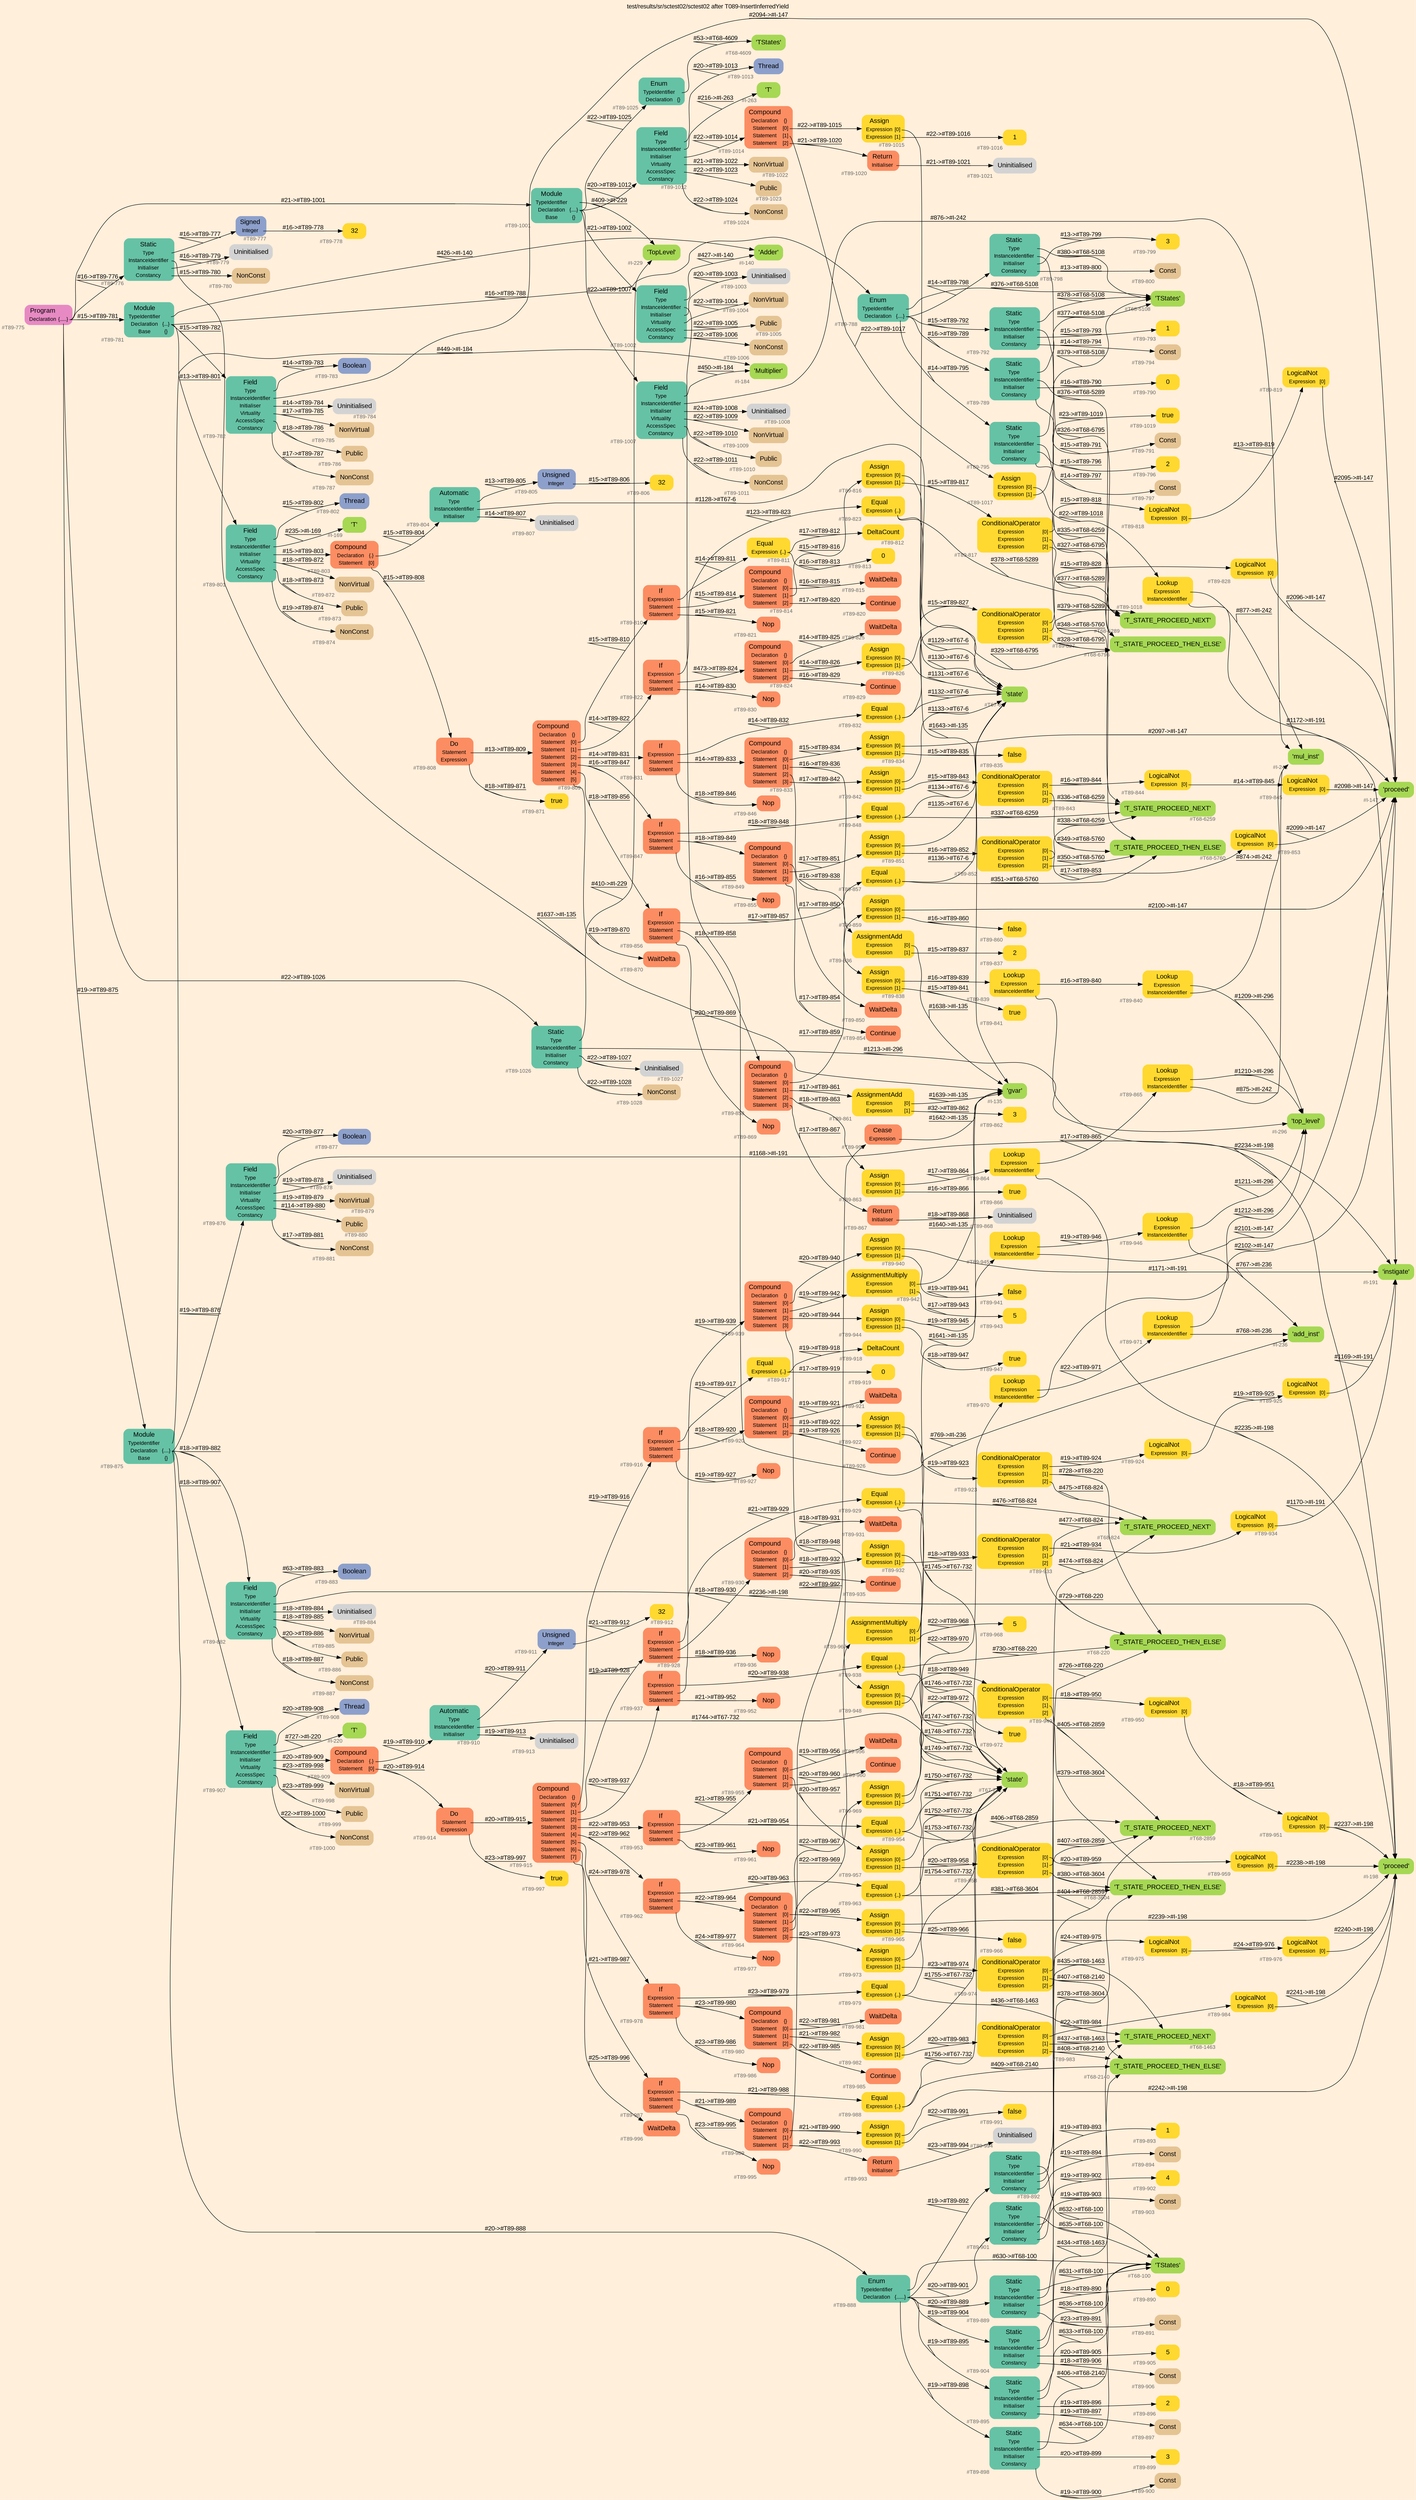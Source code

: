 digraph "test/results/sr/sctest02/sctest02 after T089-InsertInferredYield" {
label = "test/results/sr/sctest02/sctest02 after T089-InsertInferredYield"
labelloc = t
graph [
    rankdir = "LR"
    ranksep = 0.3
    bgcolor = antiquewhite1
    color = black
    fontcolor = black
    fontname = "Arial"
];
node [
    fontname = "Arial"
];
edge [
    fontname = "Arial"
];

// -------------------- node figure --------------------
// -------- block #T89-775 ----------
"#T89-775" [
    fillcolor = "/set28/4"
    xlabel = "#T89-775"
    fontsize = "12"
    fontcolor = grey40
    shape = "plaintext"
    label = <<TABLE BORDER="0" CELLBORDER="0" CELLSPACING="0">
     <TR><TD><FONT COLOR="black" POINT-SIZE="15">Program</FONT></TD></TR>
     <TR><TD><FONT COLOR="black" POINT-SIZE="12">Declaration</FONT></TD><TD PORT="port0"><FONT COLOR="black" POINT-SIZE="12">{.....}</FONT></TD></TR>
    </TABLE>>
    style = "rounded,filled"
];

// -------- block #T89-776 ----------
"#T89-776" [
    fillcolor = "/set28/1"
    xlabel = "#T89-776"
    fontsize = "12"
    fontcolor = grey40
    shape = "plaintext"
    label = <<TABLE BORDER="0" CELLBORDER="0" CELLSPACING="0">
     <TR><TD><FONT COLOR="black" POINT-SIZE="15">Static</FONT></TD></TR>
     <TR><TD><FONT COLOR="black" POINT-SIZE="12">Type</FONT></TD><TD PORT="port0"></TD></TR>
     <TR><TD><FONT COLOR="black" POINT-SIZE="12">InstanceIdentifier</FONT></TD><TD PORT="port1"></TD></TR>
     <TR><TD><FONT COLOR="black" POINT-SIZE="12">Initialiser</FONT></TD><TD PORT="port2"></TD></TR>
     <TR><TD><FONT COLOR="black" POINT-SIZE="12">Constancy</FONT></TD><TD PORT="port3"></TD></TR>
    </TABLE>>
    style = "rounded,filled"
];

// -------- block #T89-777 ----------
"#T89-777" [
    fillcolor = "/set28/3"
    xlabel = "#T89-777"
    fontsize = "12"
    fontcolor = grey40
    shape = "plaintext"
    label = <<TABLE BORDER="0" CELLBORDER="0" CELLSPACING="0">
     <TR><TD><FONT COLOR="black" POINT-SIZE="15">Signed</FONT></TD></TR>
     <TR><TD><FONT COLOR="black" POINT-SIZE="12">Integer</FONT></TD><TD PORT="port0"></TD></TR>
    </TABLE>>
    style = "rounded,filled"
];

// -------- block #T89-778 ----------
"#T89-778" [
    fillcolor = "/set28/6"
    xlabel = "#T89-778"
    fontsize = "12"
    fontcolor = grey40
    shape = "plaintext"
    label = <<TABLE BORDER="0" CELLBORDER="0" CELLSPACING="0">
     <TR><TD><FONT COLOR="black" POINT-SIZE="15">32</FONT></TD></TR>
    </TABLE>>
    style = "rounded,filled"
];

// -------- block #I-135 ----------
"#I-135" [
    fillcolor = "/set28/5"
    xlabel = "#I-135"
    fontsize = "12"
    fontcolor = grey40
    shape = "plaintext"
    label = <<TABLE BORDER="0" CELLBORDER="0" CELLSPACING="0">
     <TR><TD><FONT COLOR="black" POINT-SIZE="15">'gvar'</FONT></TD></TR>
    </TABLE>>
    style = "rounded,filled"
];

// -------- block #T89-779 ----------
"#T89-779" [
    xlabel = "#T89-779"
    fontsize = "12"
    fontcolor = grey40
    shape = "plaintext"
    label = <<TABLE BORDER="0" CELLBORDER="0" CELLSPACING="0">
     <TR><TD><FONT COLOR="black" POINT-SIZE="15">Uninitialised</FONT></TD></TR>
    </TABLE>>
    style = "rounded,filled"
];

// -------- block #T89-780 ----------
"#T89-780" [
    fillcolor = "/set28/7"
    xlabel = "#T89-780"
    fontsize = "12"
    fontcolor = grey40
    shape = "plaintext"
    label = <<TABLE BORDER="0" CELLBORDER="0" CELLSPACING="0">
     <TR><TD><FONT COLOR="black" POINT-SIZE="15">NonConst</FONT></TD></TR>
    </TABLE>>
    style = "rounded,filled"
];

// -------- block #T89-781 ----------
"#T89-781" [
    fillcolor = "/set28/1"
    xlabel = "#T89-781"
    fontsize = "12"
    fontcolor = grey40
    shape = "plaintext"
    label = <<TABLE BORDER="0" CELLBORDER="0" CELLSPACING="0">
     <TR><TD><FONT COLOR="black" POINT-SIZE="15">Module</FONT></TD></TR>
     <TR><TD><FONT COLOR="black" POINT-SIZE="12">TypeIdentifier</FONT></TD><TD PORT="port0"></TD></TR>
     <TR><TD><FONT COLOR="black" POINT-SIZE="12">Declaration</FONT></TD><TD PORT="port1"><FONT COLOR="black" POINT-SIZE="12">{...}</FONT></TD></TR>
     <TR><TD><FONT COLOR="black" POINT-SIZE="12">Base</FONT></TD><TD PORT="port2"><FONT COLOR="black" POINT-SIZE="12">{}</FONT></TD></TR>
    </TABLE>>
    style = "rounded,filled"
];

// -------- block #I-140 ----------
"#I-140" [
    fillcolor = "/set28/5"
    xlabel = "#I-140"
    fontsize = "12"
    fontcolor = grey40
    shape = "plaintext"
    label = <<TABLE BORDER="0" CELLBORDER="0" CELLSPACING="0">
     <TR><TD><FONT COLOR="black" POINT-SIZE="15">'Adder'</FONT></TD></TR>
    </TABLE>>
    style = "rounded,filled"
];

// -------- block #T89-782 ----------
"#T89-782" [
    fillcolor = "/set28/1"
    xlabel = "#T89-782"
    fontsize = "12"
    fontcolor = grey40
    shape = "plaintext"
    label = <<TABLE BORDER="0" CELLBORDER="0" CELLSPACING="0">
     <TR><TD><FONT COLOR="black" POINT-SIZE="15">Field</FONT></TD></TR>
     <TR><TD><FONT COLOR="black" POINT-SIZE="12">Type</FONT></TD><TD PORT="port0"></TD></TR>
     <TR><TD><FONT COLOR="black" POINT-SIZE="12">InstanceIdentifier</FONT></TD><TD PORT="port1"></TD></TR>
     <TR><TD><FONT COLOR="black" POINT-SIZE="12">Initialiser</FONT></TD><TD PORT="port2"></TD></TR>
     <TR><TD><FONT COLOR="black" POINT-SIZE="12">Virtuality</FONT></TD><TD PORT="port3"></TD></TR>
     <TR><TD><FONT COLOR="black" POINT-SIZE="12">AccessSpec</FONT></TD><TD PORT="port4"></TD></TR>
     <TR><TD><FONT COLOR="black" POINT-SIZE="12">Constancy</FONT></TD><TD PORT="port5"></TD></TR>
    </TABLE>>
    style = "rounded,filled"
];

// -------- block #T89-783 ----------
"#T89-783" [
    fillcolor = "/set28/3"
    xlabel = "#T89-783"
    fontsize = "12"
    fontcolor = grey40
    shape = "plaintext"
    label = <<TABLE BORDER="0" CELLBORDER="0" CELLSPACING="0">
     <TR><TD><FONT COLOR="black" POINT-SIZE="15">Boolean</FONT></TD></TR>
    </TABLE>>
    style = "rounded,filled"
];

// -------- block #I-147 ----------
"#I-147" [
    fillcolor = "/set28/5"
    xlabel = "#I-147"
    fontsize = "12"
    fontcolor = grey40
    shape = "plaintext"
    label = <<TABLE BORDER="0" CELLBORDER="0" CELLSPACING="0">
     <TR><TD><FONT COLOR="black" POINT-SIZE="15">'proceed'</FONT></TD></TR>
    </TABLE>>
    style = "rounded,filled"
];

// -------- block #T89-784 ----------
"#T89-784" [
    xlabel = "#T89-784"
    fontsize = "12"
    fontcolor = grey40
    shape = "plaintext"
    label = <<TABLE BORDER="0" CELLBORDER="0" CELLSPACING="0">
     <TR><TD><FONT COLOR="black" POINT-SIZE="15">Uninitialised</FONT></TD></TR>
    </TABLE>>
    style = "rounded,filled"
];

// -------- block #T89-785 ----------
"#T89-785" [
    fillcolor = "/set28/7"
    xlabel = "#T89-785"
    fontsize = "12"
    fontcolor = grey40
    shape = "plaintext"
    label = <<TABLE BORDER="0" CELLBORDER="0" CELLSPACING="0">
     <TR><TD><FONT COLOR="black" POINT-SIZE="15">NonVirtual</FONT></TD></TR>
    </TABLE>>
    style = "rounded,filled"
];

// -------- block #T89-786 ----------
"#T89-786" [
    fillcolor = "/set28/7"
    xlabel = "#T89-786"
    fontsize = "12"
    fontcolor = grey40
    shape = "plaintext"
    label = <<TABLE BORDER="0" CELLBORDER="0" CELLSPACING="0">
     <TR><TD><FONT COLOR="black" POINT-SIZE="15">Public</FONT></TD></TR>
    </TABLE>>
    style = "rounded,filled"
];

// -------- block #T89-787 ----------
"#T89-787" [
    fillcolor = "/set28/7"
    xlabel = "#T89-787"
    fontsize = "12"
    fontcolor = grey40
    shape = "plaintext"
    label = <<TABLE BORDER="0" CELLBORDER="0" CELLSPACING="0">
     <TR><TD><FONT COLOR="black" POINT-SIZE="15">NonConst</FONT></TD></TR>
    </TABLE>>
    style = "rounded,filled"
];

// -------- block #T89-788 ----------
"#T89-788" [
    fillcolor = "/set28/1"
    xlabel = "#T89-788"
    fontsize = "12"
    fontcolor = grey40
    shape = "plaintext"
    label = <<TABLE BORDER="0" CELLBORDER="0" CELLSPACING="0">
     <TR><TD><FONT COLOR="black" POINT-SIZE="15">Enum</FONT></TD></TR>
     <TR><TD><FONT COLOR="black" POINT-SIZE="12">TypeIdentifier</FONT></TD><TD PORT="port0"></TD></TR>
     <TR><TD><FONT COLOR="black" POINT-SIZE="12">Declaration</FONT></TD><TD PORT="port1"><FONT COLOR="black" POINT-SIZE="12">{....}</FONT></TD></TR>
    </TABLE>>
    style = "rounded,filled"
];

// -------- block #T68-5108 ----------
"#T68-5108" [
    fillcolor = "/set28/5"
    xlabel = "#T68-5108"
    fontsize = "12"
    fontcolor = grey40
    shape = "plaintext"
    label = <<TABLE BORDER="0" CELLBORDER="0" CELLSPACING="0">
     <TR><TD><FONT COLOR="black" POINT-SIZE="15">'TStates'</FONT></TD></TR>
    </TABLE>>
    style = "rounded,filled"
];

// -------- block #T89-789 ----------
"#T89-789" [
    fillcolor = "/set28/1"
    xlabel = "#T89-789"
    fontsize = "12"
    fontcolor = grey40
    shape = "plaintext"
    label = <<TABLE BORDER="0" CELLBORDER="0" CELLSPACING="0">
     <TR><TD><FONT COLOR="black" POINT-SIZE="15">Static</FONT></TD></TR>
     <TR><TD><FONT COLOR="black" POINT-SIZE="12">Type</FONT></TD><TD PORT="port0"></TD></TR>
     <TR><TD><FONT COLOR="black" POINT-SIZE="12">InstanceIdentifier</FONT></TD><TD PORT="port1"></TD></TR>
     <TR><TD><FONT COLOR="black" POINT-SIZE="12">Initialiser</FONT></TD><TD PORT="port2"></TD></TR>
     <TR><TD><FONT COLOR="black" POINT-SIZE="12">Constancy</FONT></TD><TD PORT="port3"></TD></TR>
    </TABLE>>
    style = "rounded,filled"
];

// -------- block #T68-5289 ----------
"#T68-5289" [
    fillcolor = "/set28/5"
    xlabel = "#T68-5289"
    fontsize = "12"
    fontcolor = grey40
    shape = "plaintext"
    label = <<TABLE BORDER="0" CELLBORDER="0" CELLSPACING="0">
     <TR><TD><FONT COLOR="black" POINT-SIZE="15">'T_STATE_PROCEED_NEXT'</FONT></TD></TR>
    </TABLE>>
    style = "rounded,filled"
];

// -------- block #T89-790 ----------
"#T89-790" [
    fillcolor = "/set28/6"
    xlabel = "#T89-790"
    fontsize = "12"
    fontcolor = grey40
    shape = "plaintext"
    label = <<TABLE BORDER="0" CELLBORDER="0" CELLSPACING="0">
     <TR><TD><FONT COLOR="black" POINT-SIZE="15">0</FONT></TD></TR>
    </TABLE>>
    style = "rounded,filled"
];

// -------- block #T89-791 ----------
"#T89-791" [
    fillcolor = "/set28/7"
    xlabel = "#T89-791"
    fontsize = "12"
    fontcolor = grey40
    shape = "plaintext"
    label = <<TABLE BORDER="0" CELLBORDER="0" CELLSPACING="0">
     <TR><TD><FONT COLOR="black" POINT-SIZE="15">Const</FONT></TD></TR>
    </TABLE>>
    style = "rounded,filled"
];

// -------- block #T89-792 ----------
"#T89-792" [
    fillcolor = "/set28/1"
    xlabel = "#T89-792"
    fontsize = "12"
    fontcolor = grey40
    shape = "plaintext"
    label = <<TABLE BORDER="0" CELLBORDER="0" CELLSPACING="0">
     <TR><TD><FONT COLOR="black" POINT-SIZE="15">Static</FONT></TD></TR>
     <TR><TD><FONT COLOR="black" POINT-SIZE="12">Type</FONT></TD><TD PORT="port0"></TD></TR>
     <TR><TD><FONT COLOR="black" POINT-SIZE="12">InstanceIdentifier</FONT></TD><TD PORT="port1"></TD></TR>
     <TR><TD><FONT COLOR="black" POINT-SIZE="12">Initialiser</FONT></TD><TD PORT="port2"></TD></TR>
     <TR><TD><FONT COLOR="black" POINT-SIZE="12">Constancy</FONT></TD><TD PORT="port3"></TD></TR>
    </TABLE>>
    style = "rounded,filled"
];

// -------- block #T68-5760 ----------
"#T68-5760" [
    fillcolor = "/set28/5"
    xlabel = "#T68-5760"
    fontsize = "12"
    fontcolor = grey40
    shape = "plaintext"
    label = <<TABLE BORDER="0" CELLBORDER="0" CELLSPACING="0">
     <TR><TD><FONT COLOR="black" POINT-SIZE="15">'T_STATE_PROCEED_THEN_ELSE'</FONT></TD></TR>
    </TABLE>>
    style = "rounded,filled"
];

// -------- block #T89-793 ----------
"#T89-793" [
    fillcolor = "/set28/6"
    xlabel = "#T89-793"
    fontsize = "12"
    fontcolor = grey40
    shape = "plaintext"
    label = <<TABLE BORDER="0" CELLBORDER="0" CELLSPACING="0">
     <TR><TD><FONT COLOR="black" POINT-SIZE="15">1</FONT></TD></TR>
    </TABLE>>
    style = "rounded,filled"
];

// -------- block #T89-794 ----------
"#T89-794" [
    fillcolor = "/set28/7"
    xlabel = "#T89-794"
    fontsize = "12"
    fontcolor = grey40
    shape = "plaintext"
    label = <<TABLE BORDER="0" CELLBORDER="0" CELLSPACING="0">
     <TR><TD><FONT COLOR="black" POINT-SIZE="15">Const</FONT></TD></TR>
    </TABLE>>
    style = "rounded,filled"
];

// -------- block #T89-795 ----------
"#T89-795" [
    fillcolor = "/set28/1"
    xlabel = "#T89-795"
    fontsize = "12"
    fontcolor = grey40
    shape = "plaintext"
    label = <<TABLE BORDER="0" CELLBORDER="0" CELLSPACING="0">
     <TR><TD><FONT COLOR="black" POINT-SIZE="15">Static</FONT></TD></TR>
     <TR><TD><FONT COLOR="black" POINT-SIZE="12">Type</FONT></TD><TD PORT="port0"></TD></TR>
     <TR><TD><FONT COLOR="black" POINT-SIZE="12">InstanceIdentifier</FONT></TD><TD PORT="port1"></TD></TR>
     <TR><TD><FONT COLOR="black" POINT-SIZE="12">Initialiser</FONT></TD><TD PORT="port2"></TD></TR>
     <TR><TD><FONT COLOR="black" POINT-SIZE="12">Constancy</FONT></TD><TD PORT="port3"></TD></TR>
    </TABLE>>
    style = "rounded,filled"
];

// -------- block #T68-6259 ----------
"#T68-6259" [
    fillcolor = "/set28/5"
    xlabel = "#T68-6259"
    fontsize = "12"
    fontcolor = grey40
    shape = "plaintext"
    label = <<TABLE BORDER="0" CELLBORDER="0" CELLSPACING="0">
     <TR><TD><FONT COLOR="black" POINT-SIZE="15">'T_STATE_PROCEED_NEXT'</FONT></TD></TR>
    </TABLE>>
    style = "rounded,filled"
];

// -------- block #T89-796 ----------
"#T89-796" [
    fillcolor = "/set28/6"
    xlabel = "#T89-796"
    fontsize = "12"
    fontcolor = grey40
    shape = "plaintext"
    label = <<TABLE BORDER="0" CELLBORDER="0" CELLSPACING="0">
     <TR><TD><FONT COLOR="black" POINT-SIZE="15">2</FONT></TD></TR>
    </TABLE>>
    style = "rounded,filled"
];

// -------- block #T89-797 ----------
"#T89-797" [
    fillcolor = "/set28/7"
    xlabel = "#T89-797"
    fontsize = "12"
    fontcolor = grey40
    shape = "plaintext"
    label = <<TABLE BORDER="0" CELLBORDER="0" CELLSPACING="0">
     <TR><TD><FONT COLOR="black" POINT-SIZE="15">Const</FONT></TD></TR>
    </TABLE>>
    style = "rounded,filled"
];

// -------- block #T89-798 ----------
"#T89-798" [
    fillcolor = "/set28/1"
    xlabel = "#T89-798"
    fontsize = "12"
    fontcolor = grey40
    shape = "plaintext"
    label = <<TABLE BORDER="0" CELLBORDER="0" CELLSPACING="0">
     <TR><TD><FONT COLOR="black" POINT-SIZE="15">Static</FONT></TD></TR>
     <TR><TD><FONT COLOR="black" POINT-SIZE="12">Type</FONT></TD><TD PORT="port0"></TD></TR>
     <TR><TD><FONT COLOR="black" POINT-SIZE="12">InstanceIdentifier</FONT></TD><TD PORT="port1"></TD></TR>
     <TR><TD><FONT COLOR="black" POINT-SIZE="12">Initialiser</FONT></TD><TD PORT="port2"></TD></TR>
     <TR><TD><FONT COLOR="black" POINT-SIZE="12">Constancy</FONT></TD><TD PORT="port3"></TD></TR>
    </TABLE>>
    style = "rounded,filled"
];

// -------- block #T68-6795 ----------
"#T68-6795" [
    fillcolor = "/set28/5"
    xlabel = "#T68-6795"
    fontsize = "12"
    fontcolor = grey40
    shape = "plaintext"
    label = <<TABLE BORDER="0" CELLBORDER="0" CELLSPACING="0">
     <TR><TD><FONT COLOR="black" POINT-SIZE="15">'T_STATE_PROCEED_THEN_ELSE'</FONT></TD></TR>
    </TABLE>>
    style = "rounded,filled"
];

// -------- block #T89-799 ----------
"#T89-799" [
    fillcolor = "/set28/6"
    xlabel = "#T89-799"
    fontsize = "12"
    fontcolor = grey40
    shape = "plaintext"
    label = <<TABLE BORDER="0" CELLBORDER="0" CELLSPACING="0">
     <TR><TD><FONT COLOR="black" POINT-SIZE="15">3</FONT></TD></TR>
    </TABLE>>
    style = "rounded,filled"
];

// -------- block #T89-800 ----------
"#T89-800" [
    fillcolor = "/set28/7"
    xlabel = "#T89-800"
    fontsize = "12"
    fontcolor = grey40
    shape = "plaintext"
    label = <<TABLE BORDER="0" CELLBORDER="0" CELLSPACING="0">
     <TR><TD><FONT COLOR="black" POINT-SIZE="15">Const</FONT></TD></TR>
    </TABLE>>
    style = "rounded,filled"
];

// -------- block #T89-801 ----------
"#T89-801" [
    fillcolor = "/set28/1"
    xlabel = "#T89-801"
    fontsize = "12"
    fontcolor = grey40
    shape = "plaintext"
    label = <<TABLE BORDER="0" CELLBORDER="0" CELLSPACING="0">
     <TR><TD><FONT COLOR="black" POINT-SIZE="15">Field</FONT></TD></TR>
     <TR><TD><FONT COLOR="black" POINT-SIZE="12">Type</FONT></TD><TD PORT="port0"></TD></TR>
     <TR><TD><FONT COLOR="black" POINT-SIZE="12">InstanceIdentifier</FONT></TD><TD PORT="port1"></TD></TR>
     <TR><TD><FONT COLOR="black" POINT-SIZE="12">Initialiser</FONT></TD><TD PORT="port2"></TD></TR>
     <TR><TD><FONT COLOR="black" POINT-SIZE="12">Virtuality</FONT></TD><TD PORT="port3"></TD></TR>
     <TR><TD><FONT COLOR="black" POINT-SIZE="12">AccessSpec</FONT></TD><TD PORT="port4"></TD></TR>
     <TR><TD><FONT COLOR="black" POINT-SIZE="12">Constancy</FONT></TD><TD PORT="port5"></TD></TR>
    </TABLE>>
    style = "rounded,filled"
];

// -------- block #T89-802 ----------
"#T89-802" [
    fillcolor = "/set28/3"
    xlabel = "#T89-802"
    fontsize = "12"
    fontcolor = grey40
    shape = "plaintext"
    label = <<TABLE BORDER="0" CELLBORDER="0" CELLSPACING="0">
     <TR><TD><FONT COLOR="black" POINT-SIZE="15">Thread</FONT></TD></TR>
    </TABLE>>
    style = "rounded,filled"
];

// -------- block #I-169 ----------
"#I-169" [
    fillcolor = "/set28/5"
    xlabel = "#I-169"
    fontsize = "12"
    fontcolor = grey40
    shape = "plaintext"
    label = <<TABLE BORDER="0" CELLBORDER="0" CELLSPACING="0">
     <TR><TD><FONT COLOR="black" POINT-SIZE="15">'T'</FONT></TD></TR>
    </TABLE>>
    style = "rounded,filled"
];

// -------- block #T89-803 ----------
"#T89-803" [
    fillcolor = "/set28/2"
    xlabel = "#T89-803"
    fontsize = "12"
    fontcolor = grey40
    shape = "plaintext"
    label = <<TABLE BORDER="0" CELLBORDER="0" CELLSPACING="0">
     <TR><TD><FONT COLOR="black" POINT-SIZE="15">Compound</FONT></TD></TR>
     <TR><TD><FONT COLOR="black" POINT-SIZE="12">Declaration</FONT></TD><TD PORT="port0"><FONT COLOR="black" POINT-SIZE="12">{.}</FONT></TD></TR>
     <TR><TD><FONT COLOR="black" POINT-SIZE="12">Statement</FONT></TD><TD PORT="port1"><FONT COLOR="black" POINT-SIZE="12">[0]</FONT></TD></TR>
    </TABLE>>
    style = "rounded,filled"
];

// -------- block #T89-804 ----------
"#T89-804" [
    fillcolor = "/set28/1"
    xlabel = "#T89-804"
    fontsize = "12"
    fontcolor = grey40
    shape = "plaintext"
    label = <<TABLE BORDER="0" CELLBORDER="0" CELLSPACING="0">
     <TR><TD><FONT COLOR="black" POINT-SIZE="15">Automatic</FONT></TD></TR>
     <TR><TD><FONT COLOR="black" POINT-SIZE="12">Type</FONT></TD><TD PORT="port0"></TD></TR>
     <TR><TD><FONT COLOR="black" POINT-SIZE="12">InstanceIdentifier</FONT></TD><TD PORT="port1"></TD></TR>
     <TR><TD><FONT COLOR="black" POINT-SIZE="12">Initialiser</FONT></TD><TD PORT="port2"></TD></TR>
    </TABLE>>
    style = "rounded,filled"
];

// -------- block #T89-805 ----------
"#T89-805" [
    fillcolor = "/set28/3"
    xlabel = "#T89-805"
    fontsize = "12"
    fontcolor = grey40
    shape = "plaintext"
    label = <<TABLE BORDER="0" CELLBORDER="0" CELLSPACING="0">
     <TR><TD><FONT COLOR="black" POINT-SIZE="15">Unsigned</FONT></TD></TR>
     <TR><TD><FONT COLOR="black" POINT-SIZE="12">Integer</FONT></TD><TD PORT="port0"></TD></TR>
    </TABLE>>
    style = "rounded,filled"
];

// -------- block #T89-806 ----------
"#T89-806" [
    fillcolor = "/set28/6"
    xlabel = "#T89-806"
    fontsize = "12"
    fontcolor = grey40
    shape = "plaintext"
    label = <<TABLE BORDER="0" CELLBORDER="0" CELLSPACING="0">
     <TR><TD><FONT COLOR="black" POINT-SIZE="15">32</FONT></TD></TR>
    </TABLE>>
    style = "rounded,filled"
];

// -------- block #T67-6 ----------
"#T67-6" [
    fillcolor = "/set28/5"
    xlabel = "#T67-6"
    fontsize = "12"
    fontcolor = grey40
    shape = "plaintext"
    label = <<TABLE BORDER="0" CELLBORDER="0" CELLSPACING="0">
     <TR><TD><FONT COLOR="black" POINT-SIZE="15">'state'</FONT></TD></TR>
    </TABLE>>
    style = "rounded,filled"
];

// -------- block #T89-807 ----------
"#T89-807" [
    xlabel = "#T89-807"
    fontsize = "12"
    fontcolor = grey40
    shape = "plaintext"
    label = <<TABLE BORDER="0" CELLBORDER="0" CELLSPACING="0">
     <TR><TD><FONT COLOR="black" POINT-SIZE="15">Uninitialised</FONT></TD></TR>
    </TABLE>>
    style = "rounded,filled"
];

// -------- block #T89-808 ----------
"#T89-808" [
    fillcolor = "/set28/2"
    xlabel = "#T89-808"
    fontsize = "12"
    fontcolor = grey40
    shape = "plaintext"
    label = <<TABLE BORDER="0" CELLBORDER="0" CELLSPACING="0">
     <TR><TD><FONT COLOR="black" POINT-SIZE="15">Do</FONT></TD></TR>
     <TR><TD><FONT COLOR="black" POINT-SIZE="12">Statement</FONT></TD><TD PORT="port0"></TD></TR>
     <TR><TD><FONT COLOR="black" POINT-SIZE="12">Expression</FONT></TD><TD PORT="port1"></TD></TR>
    </TABLE>>
    style = "rounded,filled"
];

// -------- block #T89-809 ----------
"#T89-809" [
    fillcolor = "/set28/2"
    xlabel = "#T89-809"
    fontsize = "12"
    fontcolor = grey40
    shape = "plaintext"
    label = <<TABLE BORDER="0" CELLBORDER="0" CELLSPACING="0">
     <TR><TD><FONT COLOR="black" POINT-SIZE="15">Compound</FONT></TD></TR>
     <TR><TD><FONT COLOR="black" POINT-SIZE="12">Declaration</FONT></TD><TD PORT="port0"><FONT COLOR="black" POINT-SIZE="12">{}</FONT></TD></TR>
     <TR><TD><FONT COLOR="black" POINT-SIZE="12">Statement</FONT></TD><TD PORT="port1"><FONT COLOR="black" POINT-SIZE="12">[0]</FONT></TD></TR>
     <TR><TD><FONT COLOR="black" POINT-SIZE="12">Statement</FONT></TD><TD PORT="port2"><FONT COLOR="black" POINT-SIZE="12">[1]</FONT></TD></TR>
     <TR><TD><FONT COLOR="black" POINT-SIZE="12">Statement</FONT></TD><TD PORT="port3"><FONT COLOR="black" POINT-SIZE="12">[2]</FONT></TD></TR>
     <TR><TD><FONT COLOR="black" POINT-SIZE="12">Statement</FONT></TD><TD PORT="port4"><FONT COLOR="black" POINT-SIZE="12">[3]</FONT></TD></TR>
     <TR><TD><FONT COLOR="black" POINT-SIZE="12">Statement</FONT></TD><TD PORT="port5"><FONT COLOR="black" POINT-SIZE="12">[4]</FONT></TD></TR>
     <TR><TD><FONT COLOR="black" POINT-SIZE="12">Statement</FONT></TD><TD PORT="port6"><FONT COLOR="black" POINT-SIZE="12">[5]</FONT></TD></TR>
    </TABLE>>
    style = "rounded,filled"
];

// -------- block #T89-810 ----------
"#T89-810" [
    fillcolor = "/set28/2"
    xlabel = "#T89-810"
    fontsize = "12"
    fontcolor = grey40
    shape = "plaintext"
    label = <<TABLE BORDER="0" CELLBORDER="0" CELLSPACING="0">
     <TR><TD><FONT COLOR="black" POINT-SIZE="15">If</FONT></TD></TR>
     <TR><TD><FONT COLOR="black" POINT-SIZE="12">Expression</FONT></TD><TD PORT="port0"></TD></TR>
     <TR><TD><FONT COLOR="black" POINT-SIZE="12">Statement</FONT></TD><TD PORT="port1"></TD></TR>
     <TR><TD><FONT COLOR="black" POINT-SIZE="12">Statement</FONT></TD><TD PORT="port2"></TD></TR>
    </TABLE>>
    style = "rounded,filled"
];

// -------- block #T89-811 ----------
"#T89-811" [
    fillcolor = "/set28/6"
    xlabel = "#T89-811"
    fontsize = "12"
    fontcolor = grey40
    shape = "plaintext"
    label = <<TABLE BORDER="0" CELLBORDER="0" CELLSPACING="0">
     <TR><TD><FONT COLOR="black" POINT-SIZE="15">Equal</FONT></TD></TR>
     <TR><TD><FONT COLOR="black" POINT-SIZE="12">Expression</FONT></TD><TD PORT="port0"><FONT COLOR="black" POINT-SIZE="12">{..}</FONT></TD></TR>
    </TABLE>>
    style = "rounded,filled"
];

// -------- block #T89-812 ----------
"#T89-812" [
    fillcolor = "/set28/6"
    xlabel = "#T89-812"
    fontsize = "12"
    fontcolor = grey40
    shape = "plaintext"
    label = <<TABLE BORDER="0" CELLBORDER="0" CELLSPACING="0">
     <TR><TD><FONT COLOR="black" POINT-SIZE="15">DeltaCount</FONT></TD></TR>
    </TABLE>>
    style = "rounded,filled"
];

// -------- block #T89-813 ----------
"#T89-813" [
    fillcolor = "/set28/6"
    xlabel = "#T89-813"
    fontsize = "12"
    fontcolor = grey40
    shape = "plaintext"
    label = <<TABLE BORDER="0" CELLBORDER="0" CELLSPACING="0">
     <TR><TD><FONT COLOR="black" POINT-SIZE="15">0</FONT></TD></TR>
    </TABLE>>
    style = "rounded,filled"
];

// -------- block #T89-814 ----------
"#T89-814" [
    fillcolor = "/set28/2"
    xlabel = "#T89-814"
    fontsize = "12"
    fontcolor = grey40
    shape = "plaintext"
    label = <<TABLE BORDER="0" CELLBORDER="0" CELLSPACING="0">
     <TR><TD><FONT COLOR="black" POINT-SIZE="15">Compound</FONT></TD></TR>
     <TR><TD><FONT COLOR="black" POINT-SIZE="12">Declaration</FONT></TD><TD PORT="port0"><FONT COLOR="black" POINT-SIZE="12">{}</FONT></TD></TR>
     <TR><TD><FONT COLOR="black" POINT-SIZE="12">Statement</FONT></TD><TD PORT="port1"><FONT COLOR="black" POINT-SIZE="12">[0]</FONT></TD></TR>
     <TR><TD><FONT COLOR="black" POINT-SIZE="12">Statement</FONT></TD><TD PORT="port2"><FONT COLOR="black" POINT-SIZE="12">[1]</FONT></TD></TR>
     <TR><TD><FONT COLOR="black" POINT-SIZE="12">Statement</FONT></TD><TD PORT="port3"><FONT COLOR="black" POINT-SIZE="12">[2]</FONT></TD></TR>
    </TABLE>>
    style = "rounded,filled"
];

// -------- block #T89-815 ----------
"#T89-815" [
    fillcolor = "/set28/2"
    xlabel = "#T89-815"
    fontsize = "12"
    fontcolor = grey40
    shape = "plaintext"
    label = <<TABLE BORDER="0" CELLBORDER="0" CELLSPACING="0">
     <TR><TD><FONT COLOR="black" POINT-SIZE="15">WaitDelta</FONT></TD></TR>
    </TABLE>>
    style = "rounded,filled"
];

// -------- block #T89-816 ----------
"#T89-816" [
    fillcolor = "/set28/6"
    xlabel = "#T89-816"
    fontsize = "12"
    fontcolor = grey40
    shape = "plaintext"
    label = <<TABLE BORDER="0" CELLBORDER="0" CELLSPACING="0">
     <TR><TD><FONT COLOR="black" POINT-SIZE="15">Assign</FONT></TD></TR>
     <TR><TD><FONT COLOR="black" POINT-SIZE="12">Expression</FONT></TD><TD PORT="port0"><FONT COLOR="black" POINT-SIZE="12">[0]</FONT></TD></TR>
     <TR><TD><FONT COLOR="black" POINT-SIZE="12">Expression</FONT></TD><TD PORT="port1"><FONT COLOR="black" POINT-SIZE="12">[1]</FONT></TD></TR>
    </TABLE>>
    style = "rounded,filled"
];

// -------- block #T89-817 ----------
"#T89-817" [
    fillcolor = "/set28/6"
    xlabel = "#T89-817"
    fontsize = "12"
    fontcolor = grey40
    shape = "plaintext"
    label = <<TABLE BORDER="0" CELLBORDER="0" CELLSPACING="0">
     <TR><TD><FONT COLOR="black" POINT-SIZE="15">ConditionalOperator</FONT></TD></TR>
     <TR><TD><FONT COLOR="black" POINT-SIZE="12">Expression</FONT></TD><TD PORT="port0"><FONT COLOR="black" POINT-SIZE="12">[0]</FONT></TD></TR>
     <TR><TD><FONT COLOR="black" POINT-SIZE="12">Expression</FONT></TD><TD PORT="port1"><FONT COLOR="black" POINT-SIZE="12">[1]</FONT></TD></TR>
     <TR><TD><FONT COLOR="black" POINT-SIZE="12">Expression</FONT></TD><TD PORT="port2"><FONT COLOR="black" POINT-SIZE="12">[2]</FONT></TD></TR>
    </TABLE>>
    style = "rounded,filled"
];

// -------- block #T89-818 ----------
"#T89-818" [
    fillcolor = "/set28/6"
    xlabel = "#T89-818"
    fontsize = "12"
    fontcolor = grey40
    shape = "plaintext"
    label = <<TABLE BORDER="0" CELLBORDER="0" CELLSPACING="0">
     <TR><TD><FONT COLOR="black" POINT-SIZE="15">LogicalNot</FONT></TD></TR>
     <TR><TD><FONT COLOR="black" POINT-SIZE="12">Expression</FONT></TD><TD PORT="port0"><FONT COLOR="black" POINT-SIZE="12">[0]</FONT></TD></TR>
    </TABLE>>
    style = "rounded,filled"
];

// -------- block #T89-819 ----------
"#T89-819" [
    fillcolor = "/set28/6"
    xlabel = "#T89-819"
    fontsize = "12"
    fontcolor = grey40
    shape = "plaintext"
    label = <<TABLE BORDER="0" CELLBORDER="0" CELLSPACING="0">
     <TR><TD><FONT COLOR="black" POINT-SIZE="15">LogicalNot</FONT></TD></TR>
     <TR><TD><FONT COLOR="black" POINT-SIZE="12">Expression</FONT></TD><TD PORT="port0"><FONT COLOR="black" POINT-SIZE="12">[0]</FONT></TD></TR>
    </TABLE>>
    style = "rounded,filled"
];

// -------- block #T89-820 ----------
"#T89-820" [
    fillcolor = "/set28/2"
    xlabel = "#T89-820"
    fontsize = "12"
    fontcolor = grey40
    shape = "plaintext"
    label = <<TABLE BORDER="0" CELLBORDER="0" CELLSPACING="0">
     <TR><TD><FONT COLOR="black" POINT-SIZE="15">Continue</FONT></TD></TR>
    </TABLE>>
    style = "rounded,filled"
];

// -------- block #T89-821 ----------
"#T89-821" [
    fillcolor = "/set28/2"
    xlabel = "#T89-821"
    fontsize = "12"
    fontcolor = grey40
    shape = "plaintext"
    label = <<TABLE BORDER="0" CELLBORDER="0" CELLSPACING="0">
     <TR><TD><FONT COLOR="black" POINT-SIZE="15">Nop</FONT></TD></TR>
    </TABLE>>
    style = "rounded,filled"
];

// -------- block #T89-822 ----------
"#T89-822" [
    fillcolor = "/set28/2"
    xlabel = "#T89-822"
    fontsize = "12"
    fontcolor = grey40
    shape = "plaintext"
    label = <<TABLE BORDER="0" CELLBORDER="0" CELLSPACING="0">
     <TR><TD><FONT COLOR="black" POINT-SIZE="15">If</FONT></TD></TR>
     <TR><TD><FONT COLOR="black" POINT-SIZE="12">Expression</FONT></TD><TD PORT="port0"></TD></TR>
     <TR><TD><FONT COLOR="black" POINT-SIZE="12">Statement</FONT></TD><TD PORT="port1"></TD></TR>
     <TR><TD><FONT COLOR="black" POINT-SIZE="12">Statement</FONT></TD><TD PORT="port2"></TD></TR>
    </TABLE>>
    style = "rounded,filled"
];

// -------- block #T89-823 ----------
"#T89-823" [
    fillcolor = "/set28/6"
    xlabel = "#T89-823"
    fontsize = "12"
    fontcolor = grey40
    shape = "plaintext"
    label = <<TABLE BORDER="0" CELLBORDER="0" CELLSPACING="0">
     <TR><TD><FONT COLOR="black" POINT-SIZE="15">Equal</FONT></TD></TR>
     <TR><TD><FONT COLOR="black" POINT-SIZE="12">Expression</FONT></TD><TD PORT="port0"><FONT COLOR="black" POINT-SIZE="12">{..}</FONT></TD></TR>
    </TABLE>>
    style = "rounded,filled"
];

// -------- block #T89-824 ----------
"#T89-824" [
    fillcolor = "/set28/2"
    xlabel = "#T89-824"
    fontsize = "12"
    fontcolor = grey40
    shape = "plaintext"
    label = <<TABLE BORDER="0" CELLBORDER="0" CELLSPACING="0">
     <TR><TD><FONT COLOR="black" POINT-SIZE="15">Compound</FONT></TD></TR>
     <TR><TD><FONT COLOR="black" POINT-SIZE="12">Declaration</FONT></TD><TD PORT="port0"><FONT COLOR="black" POINT-SIZE="12">{}</FONT></TD></TR>
     <TR><TD><FONT COLOR="black" POINT-SIZE="12">Statement</FONT></TD><TD PORT="port1"><FONT COLOR="black" POINT-SIZE="12">[0]</FONT></TD></TR>
     <TR><TD><FONT COLOR="black" POINT-SIZE="12">Statement</FONT></TD><TD PORT="port2"><FONT COLOR="black" POINT-SIZE="12">[1]</FONT></TD></TR>
     <TR><TD><FONT COLOR="black" POINT-SIZE="12">Statement</FONT></TD><TD PORT="port3"><FONT COLOR="black" POINT-SIZE="12">[2]</FONT></TD></TR>
    </TABLE>>
    style = "rounded,filled"
];

// -------- block #T89-825 ----------
"#T89-825" [
    fillcolor = "/set28/2"
    xlabel = "#T89-825"
    fontsize = "12"
    fontcolor = grey40
    shape = "plaintext"
    label = <<TABLE BORDER="0" CELLBORDER="0" CELLSPACING="0">
     <TR><TD><FONT COLOR="black" POINT-SIZE="15">WaitDelta</FONT></TD></TR>
    </TABLE>>
    style = "rounded,filled"
];

// -------- block #T89-826 ----------
"#T89-826" [
    fillcolor = "/set28/6"
    xlabel = "#T89-826"
    fontsize = "12"
    fontcolor = grey40
    shape = "plaintext"
    label = <<TABLE BORDER="0" CELLBORDER="0" CELLSPACING="0">
     <TR><TD><FONT COLOR="black" POINT-SIZE="15">Assign</FONT></TD></TR>
     <TR><TD><FONT COLOR="black" POINT-SIZE="12">Expression</FONT></TD><TD PORT="port0"><FONT COLOR="black" POINT-SIZE="12">[0]</FONT></TD></TR>
     <TR><TD><FONT COLOR="black" POINT-SIZE="12">Expression</FONT></TD><TD PORT="port1"><FONT COLOR="black" POINT-SIZE="12">[1]</FONT></TD></TR>
    </TABLE>>
    style = "rounded,filled"
];

// -------- block #T89-827 ----------
"#T89-827" [
    fillcolor = "/set28/6"
    xlabel = "#T89-827"
    fontsize = "12"
    fontcolor = grey40
    shape = "plaintext"
    label = <<TABLE BORDER="0" CELLBORDER="0" CELLSPACING="0">
     <TR><TD><FONT COLOR="black" POINT-SIZE="15">ConditionalOperator</FONT></TD></TR>
     <TR><TD><FONT COLOR="black" POINT-SIZE="12">Expression</FONT></TD><TD PORT="port0"><FONT COLOR="black" POINT-SIZE="12">[0]</FONT></TD></TR>
     <TR><TD><FONT COLOR="black" POINT-SIZE="12">Expression</FONT></TD><TD PORT="port1"><FONT COLOR="black" POINT-SIZE="12">[1]</FONT></TD></TR>
     <TR><TD><FONT COLOR="black" POINT-SIZE="12">Expression</FONT></TD><TD PORT="port2"><FONT COLOR="black" POINT-SIZE="12">[2]</FONT></TD></TR>
    </TABLE>>
    style = "rounded,filled"
];

// -------- block #T89-828 ----------
"#T89-828" [
    fillcolor = "/set28/6"
    xlabel = "#T89-828"
    fontsize = "12"
    fontcolor = grey40
    shape = "plaintext"
    label = <<TABLE BORDER="0" CELLBORDER="0" CELLSPACING="0">
     <TR><TD><FONT COLOR="black" POINT-SIZE="15">LogicalNot</FONT></TD></TR>
     <TR><TD><FONT COLOR="black" POINT-SIZE="12">Expression</FONT></TD><TD PORT="port0"><FONT COLOR="black" POINT-SIZE="12">[0]</FONT></TD></TR>
    </TABLE>>
    style = "rounded,filled"
];

// -------- block #T89-829 ----------
"#T89-829" [
    fillcolor = "/set28/2"
    xlabel = "#T89-829"
    fontsize = "12"
    fontcolor = grey40
    shape = "plaintext"
    label = <<TABLE BORDER="0" CELLBORDER="0" CELLSPACING="0">
     <TR><TD><FONT COLOR="black" POINT-SIZE="15">Continue</FONT></TD></TR>
    </TABLE>>
    style = "rounded,filled"
];

// -------- block #T89-830 ----------
"#T89-830" [
    fillcolor = "/set28/2"
    xlabel = "#T89-830"
    fontsize = "12"
    fontcolor = grey40
    shape = "plaintext"
    label = <<TABLE BORDER="0" CELLBORDER="0" CELLSPACING="0">
     <TR><TD><FONT COLOR="black" POINT-SIZE="15">Nop</FONT></TD></TR>
    </TABLE>>
    style = "rounded,filled"
];

// -------- block #T89-831 ----------
"#T89-831" [
    fillcolor = "/set28/2"
    xlabel = "#T89-831"
    fontsize = "12"
    fontcolor = grey40
    shape = "plaintext"
    label = <<TABLE BORDER="0" CELLBORDER="0" CELLSPACING="0">
     <TR><TD><FONT COLOR="black" POINT-SIZE="15">If</FONT></TD></TR>
     <TR><TD><FONT COLOR="black" POINT-SIZE="12">Expression</FONT></TD><TD PORT="port0"></TD></TR>
     <TR><TD><FONT COLOR="black" POINT-SIZE="12">Statement</FONT></TD><TD PORT="port1"></TD></TR>
     <TR><TD><FONT COLOR="black" POINT-SIZE="12">Statement</FONT></TD><TD PORT="port2"></TD></TR>
    </TABLE>>
    style = "rounded,filled"
];

// -------- block #T89-832 ----------
"#T89-832" [
    fillcolor = "/set28/6"
    xlabel = "#T89-832"
    fontsize = "12"
    fontcolor = grey40
    shape = "plaintext"
    label = <<TABLE BORDER="0" CELLBORDER="0" CELLSPACING="0">
     <TR><TD><FONT COLOR="black" POINT-SIZE="15">Equal</FONT></TD></TR>
     <TR><TD><FONT COLOR="black" POINT-SIZE="12">Expression</FONT></TD><TD PORT="port0"><FONT COLOR="black" POINT-SIZE="12">{..}</FONT></TD></TR>
    </TABLE>>
    style = "rounded,filled"
];

// -------- block #T89-833 ----------
"#T89-833" [
    fillcolor = "/set28/2"
    xlabel = "#T89-833"
    fontsize = "12"
    fontcolor = grey40
    shape = "plaintext"
    label = <<TABLE BORDER="0" CELLBORDER="0" CELLSPACING="0">
     <TR><TD><FONT COLOR="black" POINT-SIZE="15">Compound</FONT></TD></TR>
     <TR><TD><FONT COLOR="black" POINT-SIZE="12">Declaration</FONT></TD><TD PORT="port0"><FONT COLOR="black" POINT-SIZE="12">{}</FONT></TD></TR>
     <TR><TD><FONT COLOR="black" POINT-SIZE="12">Statement</FONT></TD><TD PORT="port1"><FONT COLOR="black" POINT-SIZE="12">[0]</FONT></TD></TR>
     <TR><TD><FONT COLOR="black" POINT-SIZE="12">Statement</FONT></TD><TD PORT="port2"><FONT COLOR="black" POINT-SIZE="12">[1]</FONT></TD></TR>
     <TR><TD><FONT COLOR="black" POINT-SIZE="12">Statement</FONT></TD><TD PORT="port3"><FONT COLOR="black" POINT-SIZE="12">[2]</FONT></TD></TR>
     <TR><TD><FONT COLOR="black" POINT-SIZE="12">Statement</FONT></TD><TD PORT="port4"><FONT COLOR="black" POINT-SIZE="12">[3]</FONT></TD></TR>
    </TABLE>>
    style = "rounded,filled"
];

// -------- block #T89-834 ----------
"#T89-834" [
    fillcolor = "/set28/6"
    xlabel = "#T89-834"
    fontsize = "12"
    fontcolor = grey40
    shape = "plaintext"
    label = <<TABLE BORDER="0" CELLBORDER="0" CELLSPACING="0">
     <TR><TD><FONT COLOR="black" POINT-SIZE="15">Assign</FONT></TD></TR>
     <TR><TD><FONT COLOR="black" POINT-SIZE="12">Expression</FONT></TD><TD PORT="port0"><FONT COLOR="black" POINT-SIZE="12">[0]</FONT></TD></TR>
     <TR><TD><FONT COLOR="black" POINT-SIZE="12">Expression</FONT></TD><TD PORT="port1"><FONT COLOR="black" POINT-SIZE="12">[1]</FONT></TD></TR>
    </TABLE>>
    style = "rounded,filled"
];

// -------- block #T89-835 ----------
"#T89-835" [
    fillcolor = "/set28/6"
    xlabel = "#T89-835"
    fontsize = "12"
    fontcolor = grey40
    shape = "plaintext"
    label = <<TABLE BORDER="0" CELLBORDER="0" CELLSPACING="0">
     <TR><TD><FONT COLOR="black" POINT-SIZE="15">false</FONT></TD></TR>
    </TABLE>>
    style = "rounded,filled"
];

// -------- block #T89-836 ----------
"#T89-836" [
    fillcolor = "/set28/6"
    xlabel = "#T89-836"
    fontsize = "12"
    fontcolor = grey40
    shape = "plaintext"
    label = <<TABLE BORDER="0" CELLBORDER="0" CELLSPACING="0">
     <TR><TD><FONT COLOR="black" POINT-SIZE="15">AssignmentAdd</FONT></TD></TR>
     <TR><TD><FONT COLOR="black" POINT-SIZE="12">Expression</FONT></TD><TD PORT="port0"><FONT COLOR="black" POINT-SIZE="12">[0]</FONT></TD></TR>
     <TR><TD><FONT COLOR="black" POINT-SIZE="12">Expression</FONT></TD><TD PORT="port1"><FONT COLOR="black" POINT-SIZE="12">[1]</FONT></TD></TR>
    </TABLE>>
    style = "rounded,filled"
];

// -------- block #T89-837 ----------
"#T89-837" [
    fillcolor = "/set28/6"
    xlabel = "#T89-837"
    fontsize = "12"
    fontcolor = grey40
    shape = "plaintext"
    label = <<TABLE BORDER="0" CELLBORDER="0" CELLSPACING="0">
     <TR><TD><FONT COLOR="black" POINT-SIZE="15">2</FONT></TD></TR>
    </TABLE>>
    style = "rounded,filled"
];

// -------- block #T89-838 ----------
"#T89-838" [
    fillcolor = "/set28/6"
    xlabel = "#T89-838"
    fontsize = "12"
    fontcolor = grey40
    shape = "plaintext"
    label = <<TABLE BORDER="0" CELLBORDER="0" CELLSPACING="0">
     <TR><TD><FONT COLOR="black" POINT-SIZE="15">Assign</FONT></TD></TR>
     <TR><TD><FONT COLOR="black" POINT-SIZE="12">Expression</FONT></TD><TD PORT="port0"><FONT COLOR="black" POINT-SIZE="12">[0]</FONT></TD></TR>
     <TR><TD><FONT COLOR="black" POINT-SIZE="12">Expression</FONT></TD><TD PORT="port1"><FONT COLOR="black" POINT-SIZE="12">[1]</FONT></TD></TR>
    </TABLE>>
    style = "rounded,filled"
];

// -------- block #T89-839 ----------
"#T89-839" [
    fillcolor = "/set28/6"
    xlabel = "#T89-839"
    fontsize = "12"
    fontcolor = grey40
    shape = "plaintext"
    label = <<TABLE BORDER="0" CELLBORDER="0" CELLSPACING="0">
     <TR><TD><FONT COLOR="black" POINT-SIZE="15">Lookup</FONT></TD></TR>
     <TR><TD><FONT COLOR="black" POINT-SIZE="12">Expression</FONT></TD><TD PORT="port0"></TD></TR>
     <TR><TD><FONT COLOR="black" POINT-SIZE="12">InstanceIdentifier</FONT></TD><TD PORT="port1"></TD></TR>
    </TABLE>>
    style = "rounded,filled"
];

// -------- block #T89-840 ----------
"#T89-840" [
    fillcolor = "/set28/6"
    xlabel = "#T89-840"
    fontsize = "12"
    fontcolor = grey40
    shape = "plaintext"
    label = <<TABLE BORDER="0" CELLBORDER="0" CELLSPACING="0">
     <TR><TD><FONT COLOR="black" POINT-SIZE="15">Lookup</FONT></TD></TR>
     <TR><TD><FONT COLOR="black" POINT-SIZE="12">Expression</FONT></TD><TD PORT="port0"></TD></TR>
     <TR><TD><FONT COLOR="black" POINT-SIZE="12">InstanceIdentifier</FONT></TD><TD PORT="port1"></TD></TR>
    </TABLE>>
    style = "rounded,filled"
];

// -------- block #I-296 ----------
"#I-296" [
    fillcolor = "/set28/5"
    xlabel = "#I-296"
    fontsize = "12"
    fontcolor = grey40
    shape = "plaintext"
    label = <<TABLE BORDER="0" CELLBORDER="0" CELLSPACING="0">
     <TR><TD><FONT COLOR="black" POINT-SIZE="15">'top_level'</FONT></TD></TR>
    </TABLE>>
    style = "rounded,filled"
];

// -------- block #I-242 ----------
"#I-242" [
    fillcolor = "/set28/5"
    xlabel = "#I-242"
    fontsize = "12"
    fontcolor = grey40
    shape = "plaintext"
    label = <<TABLE BORDER="0" CELLBORDER="0" CELLSPACING="0">
     <TR><TD><FONT COLOR="black" POINT-SIZE="15">'mul_inst'</FONT></TD></TR>
    </TABLE>>
    style = "rounded,filled"
];

// -------- block #I-198 ----------
"#I-198" [
    fillcolor = "/set28/5"
    xlabel = "#I-198"
    fontsize = "12"
    fontcolor = grey40
    shape = "plaintext"
    label = <<TABLE BORDER="0" CELLBORDER="0" CELLSPACING="0">
     <TR><TD><FONT COLOR="black" POINT-SIZE="15">'proceed'</FONT></TD></TR>
    </TABLE>>
    style = "rounded,filled"
];

// -------- block #T89-841 ----------
"#T89-841" [
    fillcolor = "/set28/6"
    xlabel = "#T89-841"
    fontsize = "12"
    fontcolor = grey40
    shape = "plaintext"
    label = <<TABLE BORDER="0" CELLBORDER="0" CELLSPACING="0">
     <TR><TD><FONT COLOR="black" POINT-SIZE="15">true</FONT></TD></TR>
    </TABLE>>
    style = "rounded,filled"
];

// -------- block #T89-842 ----------
"#T89-842" [
    fillcolor = "/set28/6"
    xlabel = "#T89-842"
    fontsize = "12"
    fontcolor = grey40
    shape = "plaintext"
    label = <<TABLE BORDER="0" CELLBORDER="0" CELLSPACING="0">
     <TR><TD><FONT COLOR="black" POINT-SIZE="15">Assign</FONT></TD></TR>
     <TR><TD><FONT COLOR="black" POINT-SIZE="12">Expression</FONT></TD><TD PORT="port0"><FONT COLOR="black" POINT-SIZE="12">[0]</FONT></TD></TR>
     <TR><TD><FONT COLOR="black" POINT-SIZE="12">Expression</FONT></TD><TD PORT="port1"><FONT COLOR="black" POINT-SIZE="12">[1]</FONT></TD></TR>
    </TABLE>>
    style = "rounded,filled"
];

// -------- block #T89-843 ----------
"#T89-843" [
    fillcolor = "/set28/6"
    xlabel = "#T89-843"
    fontsize = "12"
    fontcolor = grey40
    shape = "plaintext"
    label = <<TABLE BORDER="0" CELLBORDER="0" CELLSPACING="0">
     <TR><TD><FONT COLOR="black" POINT-SIZE="15">ConditionalOperator</FONT></TD></TR>
     <TR><TD><FONT COLOR="black" POINT-SIZE="12">Expression</FONT></TD><TD PORT="port0"><FONT COLOR="black" POINT-SIZE="12">[0]</FONT></TD></TR>
     <TR><TD><FONT COLOR="black" POINT-SIZE="12">Expression</FONT></TD><TD PORT="port1"><FONT COLOR="black" POINT-SIZE="12">[1]</FONT></TD></TR>
     <TR><TD><FONT COLOR="black" POINT-SIZE="12">Expression</FONT></TD><TD PORT="port2"><FONT COLOR="black" POINT-SIZE="12">[2]</FONT></TD></TR>
    </TABLE>>
    style = "rounded,filled"
];

// -------- block #T89-844 ----------
"#T89-844" [
    fillcolor = "/set28/6"
    xlabel = "#T89-844"
    fontsize = "12"
    fontcolor = grey40
    shape = "plaintext"
    label = <<TABLE BORDER="0" CELLBORDER="0" CELLSPACING="0">
     <TR><TD><FONT COLOR="black" POINT-SIZE="15">LogicalNot</FONT></TD></TR>
     <TR><TD><FONT COLOR="black" POINT-SIZE="12">Expression</FONT></TD><TD PORT="port0"><FONT COLOR="black" POINT-SIZE="12">[0]</FONT></TD></TR>
    </TABLE>>
    style = "rounded,filled"
];

// -------- block #T89-845 ----------
"#T89-845" [
    fillcolor = "/set28/6"
    xlabel = "#T89-845"
    fontsize = "12"
    fontcolor = grey40
    shape = "plaintext"
    label = <<TABLE BORDER="0" CELLBORDER="0" CELLSPACING="0">
     <TR><TD><FONT COLOR="black" POINT-SIZE="15">LogicalNot</FONT></TD></TR>
     <TR><TD><FONT COLOR="black" POINT-SIZE="12">Expression</FONT></TD><TD PORT="port0"><FONT COLOR="black" POINT-SIZE="12">[0]</FONT></TD></TR>
    </TABLE>>
    style = "rounded,filled"
];

// -------- block #T89-846 ----------
"#T89-846" [
    fillcolor = "/set28/2"
    xlabel = "#T89-846"
    fontsize = "12"
    fontcolor = grey40
    shape = "plaintext"
    label = <<TABLE BORDER="0" CELLBORDER="0" CELLSPACING="0">
     <TR><TD><FONT COLOR="black" POINT-SIZE="15">Nop</FONT></TD></TR>
    </TABLE>>
    style = "rounded,filled"
];

// -------- block #T89-847 ----------
"#T89-847" [
    fillcolor = "/set28/2"
    xlabel = "#T89-847"
    fontsize = "12"
    fontcolor = grey40
    shape = "plaintext"
    label = <<TABLE BORDER="0" CELLBORDER="0" CELLSPACING="0">
     <TR><TD><FONT COLOR="black" POINT-SIZE="15">If</FONT></TD></TR>
     <TR><TD><FONT COLOR="black" POINT-SIZE="12">Expression</FONT></TD><TD PORT="port0"></TD></TR>
     <TR><TD><FONT COLOR="black" POINT-SIZE="12">Statement</FONT></TD><TD PORT="port1"></TD></TR>
     <TR><TD><FONT COLOR="black" POINT-SIZE="12">Statement</FONT></TD><TD PORT="port2"></TD></TR>
    </TABLE>>
    style = "rounded,filled"
];

// -------- block #T89-848 ----------
"#T89-848" [
    fillcolor = "/set28/6"
    xlabel = "#T89-848"
    fontsize = "12"
    fontcolor = grey40
    shape = "plaintext"
    label = <<TABLE BORDER="0" CELLBORDER="0" CELLSPACING="0">
     <TR><TD><FONT COLOR="black" POINT-SIZE="15">Equal</FONT></TD></TR>
     <TR><TD><FONT COLOR="black" POINT-SIZE="12">Expression</FONT></TD><TD PORT="port0"><FONT COLOR="black" POINT-SIZE="12">{..}</FONT></TD></TR>
    </TABLE>>
    style = "rounded,filled"
];

// -------- block #T89-849 ----------
"#T89-849" [
    fillcolor = "/set28/2"
    xlabel = "#T89-849"
    fontsize = "12"
    fontcolor = grey40
    shape = "plaintext"
    label = <<TABLE BORDER="0" CELLBORDER="0" CELLSPACING="0">
     <TR><TD><FONT COLOR="black" POINT-SIZE="15">Compound</FONT></TD></TR>
     <TR><TD><FONT COLOR="black" POINT-SIZE="12">Declaration</FONT></TD><TD PORT="port0"><FONT COLOR="black" POINT-SIZE="12">{}</FONT></TD></TR>
     <TR><TD><FONT COLOR="black" POINT-SIZE="12">Statement</FONT></TD><TD PORT="port1"><FONT COLOR="black" POINT-SIZE="12">[0]</FONT></TD></TR>
     <TR><TD><FONT COLOR="black" POINT-SIZE="12">Statement</FONT></TD><TD PORT="port2"><FONT COLOR="black" POINT-SIZE="12">[1]</FONT></TD></TR>
     <TR><TD><FONT COLOR="black" POINT-SIZE="12">Statement</FONT></TD><TD PORT="port3"><FONT COLOR="black" POINT-SIZE="12">[2]</FONT></TD></TR>
    </TABLE>>
    style = "rounded,filled"
];

// -------- block #T89-850 ----------
"#T89-850" [
    fillcolor = "/set28/2"
    xlabel = "#T89-850"
    fontsize = "12"
    fontcolor = grey40
    shape = "plaintext"
    label = <<TABLE BORDER="0" CELLBORDER="0" CELLSPACING="0">
     <TR><TD><FONT COLOR="black" POINT-SIZE="15">WaitDelta</FONT></TD></TR>
    </TABLE>>
    style = "rounded,filled"
];

// -------- block #T89-851 ----------
"#T89-851" [
    fillcolor = "/set28/6"
    xlabel = "#T89-851"
    fontsize = "12"
    fontcolor = grey40
    shape = "plaintext"
    label = <<TABLE BORDER="0" CELLBORDER="0" CELLSPACING="0">
     <TR><TD><FONT COLOR="black" POINT-SIZE="15">Assign</FONT></TD></TR>
     <TR><TD><FONT COLOR="black" POINT-SIZE="12">Expression</FONT></TD><TD PORT="port0"><FONT COLOR="black" POINT-SIZE="12">[0]</FONT></TD></TR>
     <TR><TD><FONT COLOR="black" POINT-SIZE="12">Expression</FONT></TD><TD PORT="port1"><FONT COLOR="black" POINT-SIZE="12">[1]</FONT></TD></TR>
    </TABLE>>
    style = "rounded,filled"
];

// -------- block #T89-852 ----------
"#T89-852" [
    fillcolor = "/set28/6"
    xlabel = "#T89-852"
    fontsize = "12"
    fontcolor = grey40
    shape = "plaintext"
    label = <<TABLE BORDER="0" CELLBORDER="0" CELLSPACING="0">
     <TR><TD><FONT COLOR="black" POINT-SIZE="15">ConditionalOperator</FONT></TD></TR>
     <TR><TD><FONT COLOR="black" POINT-SIZE="12">Expression</FONT></TD><TD PORT="port0"><FONT COLOR="black" POINT-SIZE="12">[0]</FONT></TD></TR>
     <TR><TD><FONT COLOR="black" POINT-SIZE="12">Expression</FONT></TD><TD PORT="port1"><FONT COLOR="black" POINT-SIZE="12">[1]</FONT></TD></TR>
     <TR><TD><FONT COLOR="black" POINT-SIZE="12">Expression</FONT></TD><TD PORT="port2"><FONT COLOR="black" POINT-SIZE="12">[2]</FONT></TD></TR>
    </TABLE>>
    style = "rounded,filled"
];

// -------- block #T89-853 ----------
"#T89-853" [
    fillcolor = "/set28/6"
    xlabel = "#T89-853"
    fontsize = "12"
    fontcolor = grey40
    shape = "plaintext"
    label = <<TABLE BORDER="0" CELLBORDER="0" CELLSPACING="0">
     <TR><TD><FONT COLOR="black" POINT-SIZE="15">LogicalNot</FONT></TD></TR>
     <TR><TD><FONT COLOR="black" POINT-SIZE="12">Expression</FONT></TD><TD PORT="port0"><FONT COLOR="black" POINT-SIZE="12">[0]</FONT></TD></TR>
    </TABLE>>
    style = "rounded,filled"
];

// -------- block #T89-854 ----------
"#T89-854" [
    fillcolor = "/set28/2"
    xlabel = "#T89-854"
    fontsize = "12"
    fontcolor = grey40
    shape = "plaintext"
    label = <<TABLE BORDER="0" CELLBORDER="0" CELLSPACING="0">
     <TR><TD><FONT COLOR="black" POINT-SIZE="15">Continue</FONT></TD></TR>
    </TABLE>>
    style = "rounded,filled"
];

// -------- block #T89-855 ----------
"#T89-855" [
    fillcolor = "/set28/2"
    xlabel = "#T89-855"
    fontsize = "12"
    fontcolor = grey40
    shape = "plaintext"
    label = <<TABLE BORDER="0" CELLBORDER="0" CELLSPACING="0">
     <TR><TD><FONT COLOR="black" POINT-SIZE="15">Nop</FONT></TD></TR>
    </TABLE>>
    style = "rounded,filled"
];

// -------- block #T89-856 ----------
"#T89-856" [
    fillcolor = "/set28/2"
    xlabel = "#T89-856"
    fontsize = "12"
    fontcolor = grey40
    shape = "plaintext"
    label = <<TABLE BORDER="0" CELLBORDER="0" CELLSPACING="0">
     <TR><TD><FONT COLOR="black" POINT-SIZE="15">If</FONT></TD></TR>
     <TR><TD><FONT COLOR="black" POINT-SIZE="12">Expression</FONT></TD><TD PORT="port0"></TD></TR>
     <TR><TD><FONT COLOR="black" POINT-SIZE="12">Statement</FONT></TD><TD PORT="port1"></TD></TR>
     <TR><TD><FONT COLOR="black" POINT-SIZE="12">Statement</FONT></TD><TD PORT="port2"></TD></TR>
    </TABLE>>
    style = "rounded,filled"
];

// -------- block #T89-857 ----------
"#T89-857" [
    fillcolor = "/set28/6"
    xlabel = "#T89-857"
    fontsize = "12"
    fontcolor = grey40
    shape = "plaintext"
    label = <<TABLE BORDER="0" CELLBORDER="0" CELLSPACING="0">
     <TR><TD><FONT COLOR="black" POINT-SIZE="15">Equal</FONT></TD></TR>
     <TR><TD><FONT COLOR="black" POINT-SIZE="12">Expression</FONT></TD><TD PORT="port0"><FONT COLOR="black" POINT-SIZE="12">{..}</FONT></TD></TR>
    </TABLE>>
    style = "rounded,filled"
];

// -------- block #T89-858 ----------
"#T89-858" [
    fillcolor = "/set28/2"
    xlabel = "#T89-858"
    fontsize = "12"
    fontcolor = grey40
    shape = "plaintext"
    label = <<TABLE BORDER="0" CELLBORDER="0" CELLSPACING="0">
     <TR><TD><FONT COLOR="black" POINT-SIZE="15">Compound</FONT></TD></TR>
     <TR><TD><FONT COLOR="black" POINT-SIZE="12">Declaration</FONT></TD><TD PORT="port0"><FONT COLOR="black" POINT-SIZE="12">{}</FONT></TD></TR>
     <TR><TD><FONT COLOR="black" POINT-SIZE="12">Statement</FONT></TD><TD PORT="port1"><FONT COLOR="black" POINT-SIZE="12">[0]</FONT></TD></TR>
     <TR><TD><FONT COLOR="black" POINT-SIZE="12">Statement</FONT></TD><TD PORT="port2"><FONT COLOR="black" POINT-SIZE="12">[1]</FONT></TD></TR>
     <TR><TD><FONT COLOR="black" POINT-SIZE="12">Statement</FONT></TD><TD PORT="port3"><FONT COLOR="black" POINT-SIZE="12">[2]</FONT></TD></TR>
     <TR><TD><FONT COLOR="black" POINT-SIZE="12">Statement</FONT></TD><TD PORT="port4"><FONT COLOR="black" POINT-SIZE="12">[3]</FONT></TD></TR>
    </TABLE>>
    style = "rounded,filled"
];

// -------- block #T89-859 ----------
"#T89-859" [
    fillcolor = "/set28/6"
    xlabel = "#T89-859"
    fontsize = "12"
    fontcolor = grey40
    shape = "plaintext"
    label = <<TABLE BORDER="0" CELLBORDER="0" CELLSPACING="0">
     <TR><TD><FONT COLOR="black" POINT-SIZE="15">Assign</FONT></TD></TR>
     <TR><TD><FONT COLOR="black" POINT-SIZE="12">Expression</FONT></TD><TD PORT="port0"><FONT COLOR="black" POINT-SIZE="12">[0]</FONT></TD></TR>
     <TR><TD><FONT COLOR="black" POINT-SIZE="12">Expression</FONT></TD><TD PORT="port1"><FONT COLOR="black" POINT-SIZE="12">[1]</FONT></TD></TR>
    </TABLE>>
    style = "rounded,filled"
];

// -------- block #T89-860 ----------
"#T89-860" [
    fillcolor = "/set28/6"
    xlabel = "#T89-860"
    fontsize = "12"
    fontcolor = grey40
    shape = "plaintext"
    label = <<TABLE BORDER="0" CELLBORDER="0" CELLSPACING="0">
     <TR><TD><FONT COLOR="black" POINT-SIZE="15">false</FONT></TD></TR>
    </TABLE>>
    style = "rounded,filled"
];

// -------- block #T89-861 ----------
"#T89-861" [
    fillcolor = "/set28/6"
    xlabel = "#T89-861"
    fontsize = "12"
    fontcolor = grey40
    shape = "plaintext"
    label = <<TABLE BORDER="0" CELLBORDER="0" CELLSPACING="0">
     <TR><TD><FONT COLOR="black" POINT-SIZE="15">AssignmentAdd</FONT></TD></TR>
     <TR><TD><FONT COLOR="black" POINT-SIZE="12">Expression</FONT></TD><TD PORT="port0"><FONT COLOR="black" POINT-SIZE="12">[0]</FONT></TD></TR>
     <TR><TD><FONT COLOR="black" POINT-SIZE="12">Expression</FONT></TD><TD PORT="port1"><FONT COLOR="black" POINT-SIZE="12">[1]</FONT></TD></TR>
    </TABLE>>
    style = "rounded,filled"
];

// -------- block #T89-862 ----------
"#T89-862" [
    fillcolor = "/set28/6"
    xlabel = "#T89-862"
    fontsize = "12"
    fontcolor = grey40
    shape = "plaintext"
    label = <<TABLE BORDER="0" CELLBORDER="0" CELLSPACING="0">
     <TR><TD><FONT COLOR="black" POINT-SIZE="15">3</FONT></TD></TR>
    </TABLE>>
    style = "rounded,filled"
];

// -------- block #T89-863 ----------
"#T89-863" [
    fillcolor = "/set28/6"
    xlabel = "#T89-863"
    fontsize = "12"
    fontcolor = grey40
    shape = "plaintext"
    label = <<TABLE BORDER="0" CELLBORDER="0" CELLSPACING="0">
     <TR><TD><FONT COLOR="black" POINT-SIZE="15">Assign</FONT></TD></TR>
     <TR><TD><FONT COLOR="black" POINT-SIZE="12">Expression</FONT></TD><TD PORT="port0"><FONT COLOR="black" POINT-SIZE="12">[0]</FONT></TD></TR>
     <TR><TD><FONT COLOR="black" POINT-SIZE="12">Expression</FONT></TD><TD PORT="port1"><FONT COLOR="black" POINT-SIZE="12">[1]</FONT></TD></TR>
    </TABLE>>
    style = "rounded,filled"
];

// -------- block #T89-864 ----------
"#T89-864" [
    fillcolor = "/set28/6"
    xlabel = "#T89-864"
    fontsize = "12"
    fontcolor = grey40
    shape = "plaintext"
    label = <<TABLE BORDER="0" CELLBORDER="0" CELLSPACING="0">
     <TR><TD><FONT COLOR="black" POINT-SIZE="15">Lookup</FONT></TD></TR>
     <TR><TD><FONT COLOR="black" POINT-SIZE="12">Expression</FONT></TD><TD PORT="port0"></TD></TR>
     <TR><TD><FONT COLOR="black" POINT-SIZE="12">InstanceIdentifier</FONT></TD><TD PORT="port1"></TD></TR>
    </TABLE>>
    style = "rounded,filled"
];

// -------- block #T89-865 ----------
"#T89-865" [
    fillcolor = "/set28/6"
    xlabel = "#T89-865"
    fontsize = "12"
    fontcolor = grey40
    shape = "plaintext"
    label = <<TABLE BORDER="0" CELLBORDER="0" CELLSPACING="0">
     <TR><TD><FONT COLOR="black" POINT-SIZE="15">Lookup</FONT></TD></TR>
     <TR><TD><FONT COLOR="black" POINT-SIZE="12">Expression</FONT></TD><TD PORT="port0"></TD></TR>
     <TR><TD><FONT COLOR="black" POINT-SIZE="12">InstanceIdentifier</FONT></TD><TD PORT="port1"></TD></TR>
    </TABLE>>
    style = "rounded,filled"
];

// -------- block #T89-866 ----------
"#T89-866" [
    fillcolor = "/set28/6"
    xlabel = "#T89-866"
    fontsize = "12"
    fontcolor = grey40
    shape = "plaintext"
    label = <<TABLE BORDER="0" CELLBORDER="0" CELLSPACING="0">
     <TR><TD><FONT COLOR="black" POINT-SIZE="15">true</FONT></TD></TR>
    </TABLE>>
    style = "rounded,filled"
];

// -------- block #T89-867 ----------
"#T89-867" [
    fillcolor = "/set28/2"
    xlabel = "#T89-867"
    fontsize = "12"
    fontcolor = grey40
    shape = "plaintext"
    label = <<TABLE BORDER="0" CELLBORDER="0" CELLSPACING="0">
     <TR><TD><FONT COLOR="black" POINT-SIZE="15">Return</FONT></TD></TR>
     <TR><TD><FONT COLOR="black" POINT-SIZE="12">Initialiser</FONT></TD><TD PORT="port0"></TD></TR>
    </TABLE>>
    style = "rounded,filled"
];

// -------- block #T89-868 ----------
"#T89-868" [
    xlabel = "#T89-868"
    fontsize = "12"
    fontcolor = grey40
    shape = "plaintext"
    label = <<TABLE BORDER="0" CELLBORDER="0" CELLSPACING="0">
     <TR><TD><FONT COLOR="black" POINT-SIZE="15">Uninitialised</FONT></TD></TR>
    </TABLE>>
    style = "rounded,filled"
];

// -------- block #T89-869 ----------
"#T89-869" [
    fillcolor = "/set28/2"
    xlabel = "#T89-869"
    fontsize = "12"
    fontcolor = grey40
    shape = "plaintext"
    label = <<TABLE BORDER="0" CELLBORDER="0" CELLSPACING="0">
     <TR><TD><FONT COLOR="black" POINT-SIZE="15">Nop</FONT></TD></TR>
    </TABLE>>
    style = "rounded,filled"
];

// -------- block #T89-870 ----------
"#T89-870" [
    fillcolor = "/set28/2"
    xlabel = "#T89-870"
    fontsize = "12"
    fontcolor = grey40
    shape = "plaintext"
    label = <<TABLE BORDER="0" CELLBORDER="0" CELLSPACING="0">
     <TR><TD><FONT COLOR="black" POINT-SIZE="15">WaitDelta</FONT></TD></TR>
    </TABLE>>
    style = "rounded,filled"
];

// -------- block #T89-871 ----------
"#T89-871" [
    fillcolor = "/set28/6"
    xlabel = "#T89-871"
    fontsize = "12"
    fontcolor = grey40
    shape = "plaintext"
    label = <<TABLE BORDER="0" CELLBORDER="0" CELLSPACING="0">
     <TR><TD><FONT COLOR="black" POINT-SIZE="15">true</FONT></TD></TR>
    </TABLE>>
    style = "rounded,filled"
];

// -------- block #T89-872 ----------
"#T89-872" [
    fillcolor = "/set28/7"
    xlabel = "#T89-872"
    fontsize = "12"
    fontcolor = grey40
    shape = "plaintext"
    label = <<TABLE BORDER="0" CELLBORDER="0" CELLSPACING="0">
     <TR><TD><FONT COLOR="black" POINT-SIZE="15">NonVirtual</FONT></TD></TR>
    </TABLE>>
    style = "rounded,filled"
];

// -------- block #T89-873 ----------
"#T89-873" [
    fillcolor = "/set28/7"
    xlabel = "#T89-873"
    fontsize = "12"
    fontcolor = grey40
    shape = "plaintext"
    label = <<TABLE BORDER="0" CELLBORDER="0" CELLSPACING="0">
     <TR><TD><FONT COLOR="black" POINT-SIZE="15">Public</FONT></TD></TR>
    </TABLE>>
    style = "rounded,filled"
];

// -------- block #T89-874 ----------
"#T89-874" [
    fillcolor = "/set28/7"
    xlabel = "#T89-874"
    fontsize = "12"
    fontcolor = grey40
    shape = "plaintext"
    label = <<TABLE BORDER="0" CELLBORDER="0" CELLSPACING="0">
     <TR><TD><FONT COLOR="black" POINT-SIZE="15">NonConst</FONT></TD></TR>
    </TABLE>>
    style = "rounded,filled"
];

// -------- block #T89-875 ----------
"#T89-875" [
    fillcolor = "/set28/1"
    xlabel = "#T89-875"
    fontsize = "12"
    fontcolor = grey40
    shape = "plaintext"
    label = <<TABLE BORDER="0" CELLBORDER="0" CELLSPACING="0">
     <TR><TD><FONT COLOR="black" POINT-SIZE="15">Module</FONT></TD></TR>
     <TR><TD><FONT COLOR="black" POINT-SIZE="12">TypeIdentifier</FONT></TD><TD PORT="port0"></TD></TR>
     <TR><TD><FONT COLOR="black" POINT-SIZE="12">Declaration</FONT></TD><TD PORT="port1"><FONT COLOR="black" POINT-SIZE="12">{....}</FONT></TD></TR>
     <TR><TD><FONT COLOR="black" POINT-SIZE="12">Base</FONT></TD><TD PORT="port2"><FONT COLOR="black" POINT-SIZE="12">{}</FONT></TD></TR>
    </TABLE>>
    style = "rounded,filled"
];

// -------- block #I-184 ----------
"#I-184" [
    fillcolor = "/set28/5"
    xlabel = "#I-184"
    fontsize = "12"
    fontcolor = grey40
    shape = "plaintext"
    label = <<TABLE BORDER="0" CELLBORDER="0" CELLSPACING="0">
     <TR><TD><FONT COLOR="black" POINT-SIZE="15">'Multiplier'</FONT></TD></TR>
    </TABLE>>
    style = "rounded,filled"
];

// -------- block #T89-876 ----------
"#T89-876" [
    fillcolor = "/set28/1"
    xlabel = "#T89-876"
    fontsize = "12"
    fontcolor = grey40
    shape = "plaintext"
    label = <<TABLE BORDER="0" CELLBORDER="0" CELLSPACING="0">
     <TR><TD><FONT COLOR="black" POINT-SIZE="15">Field</FONT></TD></TR>
     <TR><TD><FONT COLOR="black" POINT-SIZE="12">Type</FONT></TD><TD PORT="port0"></TD></TR>
     <TR><TD><FONT COLOR="black" POINT-SIZE="12">InstanceIdentifier</FONT></TD><TD PORT="port1"></TD></TR>
     <TR><TD><FONT COLOR="black" POINT-SIZE="12">Initialiser</FONT></TD><TD PORT="port2"></TD></TR>
     <TR><TD><FONT COLOR="black" POINT-SIZE="12">Virtuality</FONT></TD><TD PORT="port3"></TD></TR>
     <TR><TD><FONT COLOR="black" POINT-SIZE="12">AccessSpec</FONT></TD><TD PORT="port4"></TD></TR>
     <TR><TD><FONT COLOR="black" POINT-SIZE="12">Constancy</FONT></TD><TD PORT="port5"></TD></TR>
    </TABLE>>
    style = "rounded,filled"
];

// -------- block #T89-877 ----------
"#T89-877" [
    fillcolor = "/set28/3"
    xlabel = "#T89-877"
    fontsize = "12"
    fontcolor = grey40
    shape = "plaintext"
    label = <<TABLE BORDER="0" CELLBORDER="0" CELLSPACING="0">
     <TR><TD><FONT COLOR="black" POINT-SIZE="15">Boolean</FONT></TD></TR>
    </TABLE>>
    style = "rounded,filled"
];

// -------- block #I-191 ----------
"#I-191" [
    fillcolor = "/set28/5"
    xlabel = "#I-191"
    fontsize = "12"
    fontcolor = grey40
    shape = "plaintext"
    label = <<TABLE BORDER="0" CELLBORDER="0" CELLSPACING="0">
     <TR><TD><FONT COLOR="black" POINT-SIZE="15">'instigate'</FONT></TD></TR>
    </TABLE>>
    style = "rounded,filled"
];

// -------- block #T89-878 ----------
"#T89-878" [
    xlabel = "#T89-878"
    fontsize = "12"
    fontcolor = grey40
    shape = "plaintext"
    label = <<TABLE BORDER="0" CELLBORDER="0" CELLSPACING="0">
     <TR><TD><FONT COLOR="black" POINT-SIZE="15">Uninitialised</FONT></TD></TR>
    </TABLE>>
    style = "rounded,filled"
];

// -------- block #T89-879 ----------
"#T89-879" [
    fillcolor = "/set28/7"
    xlabel = "#T89-879"
    fontsize = "12"
    fontcolor = grey40
    shape = "plaintext"
    label = <<TABLE BORDER="0" CELLBORDER="0" CELLSPACING="0">
     <TR><TD><FONT COLOR="black" POINT-SIZE="15">NonVirtual</FONT></TD></TR>
    </TABLE>>
    style = "rounded,filled"
];

// -------- block #T89-880 ----------
"#T89-880" [
    fillcolor = "/set28/7"
    xlabel = "#T89-880"
    fontsize = "12"
    fontcolor = grey40
    shape = "plaintext"
    label = <<TABLE BORDER="0" CELLBORDER="0" CELLSPACING="0">
     <TR><TD><FONT COLOR="black" POINT-SIZE="15">Public</FONT></TD></TR>
    </TABLE>>
    style = "rounded,filled"
];

// -------- block #T89-881 ----------
"#T89-881" [
    fillcolor = "/set28/7"
    xlabel = "#T89-881"
    fontsize = "12"
    fontcolor = grey40
    shape = "plaintext"
    label = <<TABLE BORDER="0" CELLBORDER="0" CELLSPACING="0">
     <TR><TD><FONT COLOR="black" POINT-SIZE="15">NonConst</FONT></TD></TR>
    </TABLE>>
    style = "rounded,filled"
];

// -------- block #T89-882 ----------
"#T89-882" [
    fillcolor = "/set28/1"
    xlabel = "#T89-882"
    fontsize = "12"
    fontcolor = grey40
    shape = "plaintext"
    label = <<TABLE BORDER="0" CELLBORDER="0" CELLSPACING="0">
     <TR><TD><FONT COLOR="black" POINT-SIZE="15">Field</FONT></TD></TR>
     <TR><TD><FONT COLOR="black" POINT-SIZE="12">Type</FONT></TD><TD PORT="port0"></TD></TR>
     <TR><TD><FONT COLOR="black" POINT-SIZE="12">InstanceIdentifier</FONT></TD><TD PORT="port1"></TD></TR>
     <TR><TD><FONT COLOR="black" POINT-SIZE="12">Initialiser</FONT></TD><TD PORT="port2"></TD></TR>
     <TR><TD><FONT COLOR="black" POINT-SIZE="12">Virtuality</FONT></TD><TD PORT="port3"></TD></TR>
     <TR><TD><FONT COLOR="black" POINT-SIZE="12">AccessSpec</FONT></TD><TD PORT="port4"></TD></TR>
     <TR><TD><FONT COLOR="black" POINT-SIZE="12">Constancy</FONT></TD><TD PORT="port5"></TD></TR>
    </TABLE>>
    style = "rounded,filled"
];

// -------- block #T89-883 ----------
"#T89-883" [
    fillcolor = "/set28/3"
    xlabel = "#T89-883"
    fontsize = "12"
    fontcolor = grey40
    shape = "plaintext"
    label = <<TABLE BORDER="0" CELLBORDER="0" CELLSPACING="0">
     <TR><TD><FONT COLOR="black" POINT-SIZE="15">Boolean</FONT></TD></TR>
    </TABLE>>
    style = "rounded,filled"
];

// -------- block #T89-884 ----------
"#T89-884" [
    xlabel = "#T89-884"
    fontsize = "12"
    fontcolor = grey40
    shape = "plaintext"
    label = <<TABLE BORDER="0" CELLBORDER="0" CELLSPACING="0">
     <TR><TD><FONT COLOR="black" POINT-SIZE="15">Uninitialised</FONT></TD></TR>
    </TABLE>>
    style = "rounded,filled"
];

// -------- block #T89-885 ----------
"#T89-885" [
    fillcolor = "/set28/7"
    xlabel = "#T89-885"
    fontsize = "12"
    fontcolor = grey40
    shape = "plaintext"
    label = <<TABLE BORDER="0" CELLBORDER="0" CELLSPACING="0">
     <TR><TD><FONT COLOR="black" POINT-SIZE="15">NonVirtual</FONT></TD></TR>
    </TABLE>>
    style = "rounded,filled"
];

// -------- block #T89-886 ----------
"#T89-886" [
    fillcolor = "/set28/7"
    xlabel = "#T89-886"
    fontsize = "12"
    fontcolor = grey40
    shape = "plaintext"
    label = <<TABLE BORDER="0" CELLBORDER="0" CELLSPACING="0">
     <TR><TD><FONT COLOR="black" POINT-SIZE="15">Public</FONT></TD></TR>
    </TABLE>>
    style = "rounded,filled"
];

// -------- block #T89-887 ----------
"#T89-887" [
    fillcolor = "/set28/7"
    xlabel = "#T89-887"
    fontsize = "12"
    fontcolor = grey40
    shape = "plaintext"
    label = <<TABLE BORDER="0" CELLBORDER="0" CELLSPACING="0">
     <TR><TD><FONT COLOR="black" POINT-SIZE="15">NonConst</FONT></TD></TR>
    </TABLE>>
    style = "rounded,filled"
];

// -------- block #T89-888 ----------
"#T89-888" [
    fillcolor = "/set28/1"
    xlabel = "#T89-888"
    fontsize = "12"
    fontcolor = grey40
    shape = "plaintext"
    label = <<TABLE BORDER="0" CELLBORDER="0" CELLSPACING="0">
     <TR><TD><FONT COLOR="black" POINT-SIZE="15">Enum</FONT></TD></TR>
     <TR><TD><FONT COLOR="black" POINT-SIZE="12">TypeIdentifier</FONT></TD><TD PORT="port0"></TD></TR>
     <TR><TD><FONT COLOR="black" POINT-SIZE="12">Declaration</FONT></TD><TD PORT="port1"><FONT COLOR="black" POINT-SIZE="12">{......}</FONT></TD></TR>
    </TABLE>>
    style = "rounded,filled"
];

// -------- block #T68-100 ----------
"#T68-100" [
    fillcolor = "/set28/5"
    xlabel = "#T68-100"
    fontsize = "12"
    fontcolor = grey40
    shape = "plaintext"
    label = <<TABLE BORDER="0" CELLBORDER="0" CELLSPACING="0">
     <TR><TD><FONT COLOR="black" POINT-SIZE="15">'TStates'</FONT></TD></TR>
    </TABLE>>
    style = "rounded,filled"
];

// -------- block #T89-889 ----------
"#T89-889" [
    fillcolor = "/set28/1"
    xlabel = "#T89-889"
    fontsize = "12"
    fontcolor = grey40
    shape = "plaintext"
    label = <<TABLE BORDER="0" CELLBORDER="0" CELLSPACING="0">
     <TR><TD><FONT COLOR="black" POINT-SIZE="15">Static</FONT></TD></TR>
     <TR><TD><FONT COLOR="black" POINT-SIZE="12">Type</FONT></TD><TD PORT="port0"></TD></TR>
     <TR><TD><FONT COLOR="black" POINT-SIZE="12">InstanceIdentifier</FONT></TD><TD PORT="port1"></TD></TR>
     <TR><TD><FONT COLOR="black" POINT-SIZE="12">Initialiser</FONT></TD><TD PORT="port2"></TD></TR>
     <TR><TD><FONT COLOR="black" POINT-SIZE="12">Constancy</FONT></TD><TD PORT="port3"></TD></TR>
    </TABLE>>
    style = "rounded,filled"
];

// -------- block #T68-220 ----------
"#T68-220" [
    fillcolor = "/set28/5"
    xlabel = "#T68-220"
    fontsize = "12"
    fontcolor = grey40
    shape = "plaintext"
    label = <<TABLE BORDER="0" CELLBORDER="0" CELLSPACING="0">
     <TR><TD><FONT COLOR="black" POINT-SIZE="15">'T_STATE_PROCEED_THEN_ELSE'</FONT></TD></TR>
    </TABLE>>
    style = "rounded,filled"
];

// -------- block #T89-890 ----------
"#T89-890" [
    fillcolor = "/set28/6"
    xlabel = "#T89-890"
    fontsize = "12"
    fontcolor = grey40
    shape = "plaintext"
    label = <<TABLE BORDER="0" CELLBORDER="0" CELLSPACING="0">
     <TR><TD><FONT COLOR="black" POINT-SIZE="15">0</FONT></TD></TR>
    </TABLE>>
    style = "rounded,filled"
];

// -------- block #T89-891 ----------
"#T89-891" [
    fillcolor = "/set28/7"
    xlabel = "#T89-891"
    fontsize = "12"
    fontcolor = grey40
    shape = "plaintext"
    label = <<TABLE BORDER="0" CELLBORDER="0" CELLSPACING="0">
     <TR><TD><FONT COLOR="black" POINT-SIZE="15">Const</FONT></TD></TR>
    </TABLE>>
    style = "rounded,filled"
];

// -------- block #T89-892 ----------
"#T89-892" [
    fillcolor = "/set28/1"
    xlabel = "#T89-892"
    fontsize = "12"
    fontcolor = grey40
    shape = "plaintext"
    label = <<TABLE BORDER="0" CELLBORDER="0" CELLSPACING="0">
     <TR><TD><FONT COLOR="black" POINT-SIZE="15">Static</FONT></TD></TR>
     <TR><TD><FONT COLOR="black" POINT-SIZE="12">Type</FONT></TD><TD PORT="port0"></TD></TR>
     <TR><TD><FONT COLOR="black" POINT-SIZE="12">InstanceIdentifier</FONT></TD><TD PORT="port1"></TD></TR>
     <TR><TD><FONT COLOR="black" POINT-SIZE="12">Initialiser</FONT></TD><TD PORT="port2"></TD></TR>
     <TR><TD><FONT COLOR="black" POINT-SIZE="12">Constancy</FONT></TD><TD PORT="port3"></TD></TR>
    </TABLE>>
    style = "rounded,filled"
];

// -------- block #T68-824 ----------
"#T68-824" [
    fillcolor = "/set28/5"
    xlabel = "#T68-824"
    fontsize = "12"
    fontcolor = grey40
    shape = "plaintext"
    label = <<TABLE BORDER="0" CELLBORDER="0" CELLSPACING="0">
     <TR><TD><FONT COLOR="black" POINT-SIZE="15">'T_STATE_PROCEED_NEXT'</FONT></TD></TR>
    </TABLE>>
    style = "rounded,filled"
];

// -------- block #T89-893 ----------
"#T89-893" [
    fillcolor = "/set28/6"
    xlabel = "#T89-893"
    fontsize = "12"
    fontcolor = grey40
    shape = "plaintext"
    label = <<TABLE BORDER="0" CELLBORDER="0" CELLSPACING="0">
     <TR><TD><FONT COLOR="black" POINT-SIZE="15">1</FONT></TD></TR>
    </TABLE>>
    style = "rounded,filled"
];

// -------- block #T89-894 ----------
"#T89-894" [
    fillcolor = "/set28/7"
    xlabel = "#T89-894"
    fontsize = "12"
    fontcolor = grey40
    shape = "plaintext"
    label = <<TABLE BORDER="0" CELLBORDER="0" CELLSPACING="0">
     <TR><TD><FONT COLOR="black" POINT-SIZE="15">Const</FONT></TD></TR>
    </TABLE>>
    style = "rounded,filled"
];

// -------- block #T89-895 ----------
"#T89-895" [
    fillcolor = "/set28/1"
    xlabel = "#T89-895"
    fontsize = "12"
    fontcolor = grey40
    shape = "plaintext"
    label = <<TABLE BORDER="0" CELLBORDER="0" CELLSPACING="0">
     <TR><TD><FONT COLOR="black" POINT-SIZE="15">Static</FONT></TD></TR>
     <TR><TD><FONT COLOR="black" POINT-SIZE="12">Type</FONT></TD><TD PORT="port0"></TD></TR>
     <TR><TD><FONT COLOR="black" POINT-SIZE="12">InstanceIdentifier</FONT></TD><TD PORT="port1"></TD></TR>
     <TR><TD><FONT COLOR="black" POINT-SIZE="12">Initialiser</FONT></TD><TD PORT="port2"></TD></TR>
     <TR><TD><FONT COLOR="black" POINT-SIZE="12">Constancy</FONT></TD><TD PORT="port3"></TD></TR>
    </TABLE>>
    style = "rounded,filled"
];

// -------- block #T68-1463 ----------
"#T68-1463" [
    fillcolor = "/set28/5"
    xlabel = "#T68-1463"
    fontsize = "12"
    fontcolor = grey40
    shape = "plaintext"
    label = <<TABLE BORDER="0" CELLBORDER="0" CELLSPACING="0">
     <TR><TD><FONT COLOR="black" POINT-SIZE="15">'T_STATE_PROCEED_NEXT'</FONT></TD></TR>
    </TABLE>>
    style = "rounded,filled"
];

// -------- block #T89-896 ----------
"#T89-896" [
    fillcolor = "/set28/6"
    xlabel = "#T89-896"
    fontsize = "12"
    fontcolor = grey40
    shape = "plaintext"
    label = <<TABLE BORDER="0" CELLBORDER="0" CELLSPACING="0">
     <TR><TD><FONT COLOR="black" POINT-SIZE="15">2</FONT></TD></TR>
    </TABLE>>
    style = "rounded,filled"
];

// -------- block #T89-897 ----------
"#T89-897" [
    fillcolor = "/set28/7"
    xlabel = "#T89-897"
    fontsize = "12"
    fontcolor = grey40
    shape = "plaintext"
    label = <<TABLE BORDER="0" CELLBORDER="0" CELLSPACING="0">
     <TR><TD><FONT COLOR="black" POINT-SIZE="15">Const</FONT></TD></TR>
    </TABLE>>
    style = "rounded,filled"
];

// -------- block #T89-898 ----------
"#T89-898" [
    fillcolor = "/set28/1"
    xlabel = "#T89-898"
    fontsize = "12"
    fontcolor = grey40
    shape = "plaintext"
    label = <<TABLE BORDER="0" CELLBORDER="0" CELLSPACING="0">
     <TR><TD><FONT COLOR="black" POINT-SIZE="15">Static</FONT></TD></TR>
     <TR><TD><FONT COLOR="black" POINT-SIZE="12">Type</FONT></TD><TD PORT="port0"></TD></TR>
     <TR><TD><FONT COLOR="black" POINT-SIZE="12">InstanceIdentifier</FONT></TD><TD PORT="port1"></TD></TR>
     <TR><TD><FONT COLOR="black" POINT-SIZE="12">Initialiser</FONT></TD><TD PORT="port2"></TD></TR>
     <TR><TD><FONT COLOR="black" POINT-SIZE="12">Constancy</FONT></TD><TD PORT="port3"></TD></TR>
    </TABLE>>
    style = "rounded,filled"
];

// -------- block #T68-2140 ----------
"#T68-2140" [
    fillcolor = "/set28/5"
    xlabel = "#T68-2140"
    fontsize = "12"
    fontcolor = grey40
    shape = "plaintext"
    label = <<TABLE BORDER="0" CELLBORDER="0" CELLSPACING="0">
     <TR><TD><FONT COLOR="black" POINT-SIZE="15">'T_STATE_PROCEED_THEN_ELSE'</FONT></TD></TR>
    </TABLE>>
    style = "rounded,filled"
];

// -------- block #T89-899 ----------
"#T89-899" [
    fillcolor = "/set28/6"
    xlabel = "#T89-899"
    fontsize = "12"
    fontcolor = grey40
    shape = "plaintext"
    label = <<TABLE BORDER="0" CELLBORDER="0" CELLSPACING="0">
     <TR><TD><FONT COLOR="black" POINT-SIZE="15">3</FONT></TD></TR>
    </TABLE>>
    style = "rounded,filled"
];

// -------- block #T89-900 ----------
"#T89-900" [
    fillcolor = "/set28/7"
    xlabel = "#T89-900"
    fontsize = "12"
    fontcolor = grey40
    shape = "plaintext"
    label = <<TABLE BORDER="0" CELLBORDER="0" CELLSPACING="0">
     <TR><TD><FONT COLOR="black" POINT-SIZE="15">Const</FONT></TD></TR>
    </TABLE>>
    style = "rounded,filled"
];

// -------- block #T89-901 ----------
"#T89-901" [
    fillcolor = "/set28/1"
    xlabel = "#T89-901"
    fontsize = "12"
    fontcolor = grey40
    shape = "plaintext"
    label = <<TABLE BORDER="0" CELLBORDER="0" CELLSPACING="0">
     <TR><TD><FONT COLOR="black" POINT-SIZE="15">Static</FONT></TD></TR>
     <TR><TD><FONT COLOR="black" POINT-SIZE="12">Type</FONT></TD><TD PORT="port0"></TD></TR>
     <TR><TD><FONT COLOR="black" POINT-SIZE="12">InstanceIdentifier</FONT></TD><TD PORT="port1"></TD></TR>
     <TR><TD><FONT COLOR="black" POINT-SIZE="12">Initialiser</FONT></TD><TD PORT="port2"></TD></TR>
     <TR><TD><FONT COLOR="black" POINT-SIZE="12">Constancy</FONT></TD><TD PORT="port3"></TD></TR>
    </TABLE>>
    style = "rounded,filled"
];

// -------- block #T68-2859 ----------
"#T68-2859" [
    fillcolor = "/set28/5"
    xlabel = "#T68-2859"
    fontsize = "12"
    fontcolor = grey40
    shape = "plaintext"
    label = <<TABLE BORDER="0" CELLBORDER="0" CELLSPACING="0">
     <TR><TD><FONT COLOR="black" POINT-SIZE="15">'T_STATE_PROCEED_NEXT'</FONT></TD></TR>
    </TABLE>>
    style = "rounded,filled"
];

// -------- block #T89-902 ----------
"#T89-902" [
    fillcolor = "/set28/6"
    xlabel = "#T89-902"
    fontsize = "12"
    fontcolor = grey40
    shape = "plaintext"
    label = <<TABLE BORDER="0" CELLBORDER="0" CELLSPACING="0">
     <TR><TD><FONT COLOR="black" POINT-SIZE="15">4</FONT></TD></TR>
    </TABLE>>
    style = "rounded,filled"
];

// -------- block #T89-903 ----------
"#T89-903" [
    fillcolor = "/set28/7"
    xlabel = "#T89-903"
    fontsize = "12"
    fontcolor = grey40
    shape = "plaintext"
    label = <<TABLE BORDER="0" CELLBORDER="0" CELLSPACING="0">
     <TR><TD><FONT COLOR="black" POINT-SIZE="15">Const</FONT></TD></TR>
    </TABLE>>
    style = "rounded,filled"
];

// -------- block #T89-904 ----------
"#T89-904" [
    fillcolor = "/set28/1"
    xlabel = "#T89-904"
    fontsize = "12"
    fontcolor = grey40
    shape = "plaintext"
    label = <<TABLE BORDER="0" CELLBORDER="0" CELLSPACING="0">
     <TR><TD><FONT COLOR="black" POINT-SIZE="15">Static</FONT></TD></TR>
     <TR><TD><FONT COLOR="black" POINT-SIZE="12">Type</FONT></TD><TD PORT="port0"></TD></TR>
     <TR><TD><FONT COLOR="black" POINT-SIZE="12">InstanceIdentifier</FONT></TD><TD PORT="port1"></TD></TR>
     <TR><TD><FONT COLOR="black" POINT-SIZE="12">Initialiser</FONT></TD><TD PORT="port2"></TD></TR>
     <TR><TD><FONT COLOR="black" POINT-SIZE="12">Constancy</FONT></TD><TD PORT="port3"></TD></TR>
    </TABLE>>
    style = "rounded,filled"
];

// -------- block #T68-3604 ----------
"#T68-3604" [
    fillcolor = "/set28/5"
    xlabel = "#T68-3604"
    fontsize = "12"
    fontcolor = grey40
    shape = "plaintext"
    label = <<TABLE BORDER="0" CELLBORDER="0" CELLSPACING="0">
     <TR><TD><FONT COLOR="black" POINT-SIZE="15">'T_STATE_PROCEED_THEN_ELSE'</FONT></TD></TR>
    </TABLE>>
    style = "rounded,filled"
];

// -------- block #T89-905 ----------
"#T89-905" [
    fillcolor = "/set28/6"
    xlabel = "#T89-905"
    fontsize = "12"
    fontcolor = grey40
    shape = "plaintext"
    label = <<TABLE BORDER="0" CELLBORDER="0" CELLSPACING="0">
     <TR><TD><FONT COLOR="black" POINT-SIZE="15">5</FONT></TD></TR>
    </TABLE>>
    style = "rounded,filled"
];

// -------- block #T89-906 ----------
"#T89-906" [
    fillcolor = "/set28/7"
    xlabel = "#T89-906"
    fontsize = "12"
    fontcolor = grey40
    shape = "plaintext"
    label = <<TABLE BORDER="0" CELLBORDER="0" CELLSPACING="0">
     <TR><TD><FONT COLOR="black" POINT-SIZE="15">Const</FONT></TD></TR>
    </TABLE>>
    style = "rounded,filled"
];

// -------- block #T89-907 ----------
"#T89-907" [
    fillcolor = "/set28/1"
    xlabel = "#T89-907"
    fontsize = "12"
    fontcolor = grey40
    shape = "plaintext"
    label = <<TABLE BORDER="0" CELLBORDER="0" CELLSPACING="0">
     <TR><TD><FONT COLOR="black" POINT-SIZE="15">Field</FONT></TD></TR>
     <TR><TD><FONT COLOR="black" POINT-SIZE="12">Type</FONT></TD><TD PORT="port0"></TD></TR>
     <TR><TD><FONT COLOR="black" POINT-SIZE="12">InstanceIdentifier</FONT></TD><TD PORT="port1"></TD></TR>
     <TR><TD><FONT COLOR="black" POINT-SIZE="12">Initialiser</FONT></TD><TD PORT="port2"></TD></TR>
     <TR><TD><FONT COLOR="black" POINT-SIZE="12">Virtuality</FONT></TD><TD PORT="port3"></TD></TR>
     <TR><TD><FONT COLOR="black" POINT-SIZE="12">AccessSpec</FONT></TD><TD PORT="port4"></TD></TR>
     <TR><TD><FONT COLOR="black" POINT-SIZE="12">Constancy</FONT></TD><TD PORT="port5"></TD></TR>
    </TABLE>>
    style = "rounded,filled"
];

// -------- block #T89-908 ----------
"#T89-908" [
    fillcolor = "/set28/3"
    xlabel = "#T89-908"
    fontsize = "12"
    fontcolor = grey40
    shape = "plaintext"
    label = <<TABLE BORDER="0" CELLBORDER="0" CELLSPACING="0">
     <TR><TD><FONT COLOR="black" POINT-SIZE="15">Thread</FONT></TD></TR>
    </TABLE>>
    style = "rounded,filled"
];

// -------- block #I-220 ----------
"#I-220" [
    fillcolor = "/set28/5"
    xlabel = "#I-220"
    fontsize = "12"
    fontcolor = grey40
    shape = "plaintext"
    label = <<TABLE BORDER="0" CELLBORDER="0" CELLSPACING="0">
     <TR><TD><FONT COLOR="black" POINT-SIZE="15">'T'</FONT></TD></TR>
    </TABLE>>
    style = "rounded,filled"
];

// -------- block #T89-909 ----------
"#T89-909" [
    fillcolor = "/set28/2"
    xlabel = "#T89-909"
    fontsize = "12"
    fontcolor = grey40
    shape = "plaintext"
    label = <<TABLE BORDER="0" CELLBORDER="0" CELLSPACING="0">
     <TR><TD><FONT COLOR="black" POINT-SIZE="15">Compound</FONT></TD></TR>
     <TR><TD><FONT COLOR="black" POINT-SIZE="12">Declaration</FONT></TD><TD PORT="port0"><FONT COLOR="black" POINT-SIZE="12">{.}</FONT></TD></TR>
     <TR><TD><FONT COLOR="black" POINT-SIZE="12">Statement</FONT></TD><TD PORT="port1"><FONT COLOR="black" POINT-SIZE="12">[0]</FONT></TD></TR>
    </TABLE>>
    style = "rounded,filled"
];

// -------- block #T89-910 ----------
"#T89-910" [
    fillcolor = "/set28/1"
    xlabel = "#T89-910"
    fontsize = "12"
    fontcolor = grey40
    shape = "plaintext"
    label = <<TABLE BORDER="0" CELLBORDER="0" CELLSPACING="0">
     <TR><TD><FONT COLOR="black" POINT-SIZE="15">Automatic</FONT></TD></TR>
     <TR><TD><FONT COLOR="black" POINT-SIZE="12">Type</FONT></TD><TD PORT="port0"></TD></TR>
     <TR><TD><FONT COLOR="black" POINT-SIZE="12">InstanceIdentifier</FONT></TD><TD PORT="port1"></TD></TR>
     <TR><TD><FONT COLOR="black" POINT-SIZE="12">Initialiser</FONT></TD><TD PORT="port2"></TD></TR>
    </TABLE>>
    style = "rounded,filled"
];

// -------- block #T89-911 ----------
"#T89-911" [
    fillcolor = "/set28/3"
    xlabel = "#T89-911"
    fontsize = "12"
    fontcolor = grey40
    shape = "plaintext"
    label = <<TABLE BORDER="0" CELLBORDER="0" CELLSPACING="0">
     <TR><TD><FONT COLOR="black" POINT-SIZE="15">Unsigned</FONT></TD></TR>
     <TR><TD><FONT COLOR="black" POINT-SIZE="12">Integer</FONT></TD><TD PORT="port0"></TD></TR>
    </TABLE>>
    style = "rounded,filled"
];

// -------- block #T89-912 ----------
"#T89-912" [
    fillcolor = "/set28/6"
    xlabel = "#T89-912"
    fontsize = "12"
    fontcolor = grey40
    shape = "plaintext"
    label = <<TABLE BORDER="0" CELLBORDER="0" CELLSPACING="0">
     <TR><TD><FONT COLOR="black" POINT-SIZE="15">32</FONT></TD></TR>
    </TABLE>>
    style = "rounded,filled"
];

// -------- block #T67-732 ----------
"#T67-732" [
    fillcolor = "/set28/5"
    xlabel = "#T67-732"
    fontsize = "12"
    fontcolor = grey40
    shape = "plaintext"
    label = <<TABLE BORDER="0" CELLBORDER="0" CELLSPACING="0">
     <TR><TD><FONT COLOR="black" POINT-SIZE="15">'state'</FONT></TD></TR>
    </TABLE>>
    style = "rounded,filled"
];

// -------- block #T89-913 ----------
"#T89-913" [
    xlabel = "#T89-913"
    fontsize = "12"
    fontcolor = grey40
    shape = "plaintext"
    label = <<TABLE BORDER="0" CELLBORDER="0" CELLSPACING="0">
     <TR><TD><FONT COLOR="black" POINT-SIZE="15">Uninitialised</FONT></TD></TR>
    </TABLE>>
    style = "rounded,filled"
];

// -------- block #T89-914 ----------
"#T89-914" [
    fillcolor = "/set28/2"
    xlabel = "#T89-914"
    fontsize = "12"
    fontcolor = grey40
    shape = "plaintext"
    label = <<TABLE BORDER="0" CELLBORDER="0" CELLSPACING="0">
     <TR><TD><FONT COLOR="black" POINT-SIZE="15">Do</FONT></TD></TR>
     <TR><TD><FONT COLOR="black" POINT-SIZE="12">Statement</FONT></TD><TD PORT="port0"></TD></TR>
     <TR><TD><FONT COLOR="black" POINT-SIZE="12">Expression</FONT></TD><TD PORT="port1"></TD></TR>
    </TABLE>>
    style = "rounded,filled"
];

// -------- block #T89-915 ----------
"#T89-915" [
    fillcolor = "/set28/2"
    xlabel = "#T89-915"
    fontsize = "12"
    fontcolor = grey40
    shape = "plaintext"
    label = <<TABLE BORDER="0" CELLBORDER="0" CELLSPACING="0">
     <TR><TD><FONT COLOR="black" POINT-SIZE="15">Compound</FONT></TD></TR>
     <TR><TD><FONT COLOR="black" POINT-SIZE="12">Declaration</FONT></TD><TD PORT="port0"><FONT COLOR="black" POINT-SIZE="12">{}</FONT></TD></TR>
     <TR><TD><FONT COLOR="black" POINT-SIZE="12">Statement</FONT></TD><TD PORT="port1"><FONT COLOR="black" POINT-SIZE="12">[0]</FONT></TD></TR>
     <TR><TD><FONT COLOR="black" POINT-SIZE="12">Statement</FONT></TD><TD PORT="port2"><FONT COLOR="black" POINT-SIZE="12">[1]</FONT></TD></TR>
     <TR><TD><FONT COLOR="black" POINT-SIZE="12">Statement</FONT></TD><TD PORT="port3"><FONT COLOR="black" POINT-SIZE="12">[2]</FONT></TD></TR>
     <TR><TD><FONT COLOR="black" POINT-SIZE="12">Statement</FONT></TD><TD PORT="port4"><FONT COLOR="black" POINT-SIZE="12">[3]</FONT></TD></TR>
     <TR><TD><FONT COLOR="black" POINT-SIZE="12">Statement</FONT></TD><TD PORT="port5"><FONT COLOR="black" POINT-SIZE="12">[4]</FONT></TD></TR>
     <TR><TD><FONT COLOR="black" POINT-SIZE="12">Statement</FONT></TD><TD PORT="port6"><FONT COLOR="black" POINT-SIZE="12">[5]</FONT></TD></TR>
     <TR><TD><FONT COLOR="black" POINT-SIZE="12">Statement</FONT></TD><TD PORT="port7"><FONT COLOR="black" POINT-SIZE="12">[6]</FONT></TD></TR>
     <TR><TD><FONT COLOR="black" POINT-SIZE="12">Statement</FONT></TD><TD PORT="port8"><FONT COLOR="black" POINT-SIZE="12">[7]</FONT></TD></TR>
    </TABLE>>
    style = "rounded,filled"
];

// -------- block #T89-916 ----------
"#T89-916" [
    fillcolor = "/set28/2"
    xlabel = "#T89-916"
    fontsize = "12"
    fontcolor = grey40
    shape = "plaintext"
    label = <<TABLE BORDER="0" CELLBORDER="0" CELLSPACING="0">
     <TR><TD><FONT COLOR="black" POINT-SIZE="15">If</FONT></TD></TR>
     <TR><TD><FONT COLOR="black" POINT-SIZE="12">Expression</FONT></TD><TD PORT="port0"></TD></TR>
     <TR><TD><FONT COLOR="black" POINT-SIZE="12">Statement</FONT></TD><TD PORT="port1"></TD></TR>
     <TR><TD><FONT COLOR="black" POINT-SIZE="12">Statement</FONT></TD><TD PORT="port2"></TD></TR>
    </TABLE>>
    style = "rounded,filled"
];

// -------- block #T89-917 ----------
"#T89-917" [
    fillcolor = "/set28/6"
    xlabel = "#T89-917"
    fontsize = "12"
    fontcolor = grey40
    shape = "plaintext"
    label = <<TABLE BORDER="0" CELLBORDER="0" CELLSPACING="0">
     <TR><TD><FONT COLOR="black" POINT-SIZE="15">Equal</FONT></TD></TR>
     <TR><TD><FONT COLOR="black" POINT-SIZE="12">Expression</FONT></TD><TD PORT="port0"><FONT COLOR="black" POINT-SIZE="12">{..}</FONT></TD></TR>
    </TABLE>>
    style = "rounded,filled"
];

// -------- block #T89-918 ----------
"#T89-918" [
    fillcolor = "/set28/6"
    xlabel = "#T89-918"
    fontsize = "12"
    fontcolor = grey40
    shape = "plaintext"
    label = <<TABLE BORDER="0" CELLBORDER="0" CELLSPACING="0">
     <TR><TD><FONT COLOR="black" POINT-SIZE="15">DeltaCount</FONT></TD></TR>
    </TABLE>>
    style = "rounded,filled"
];

// -------- block #T89-919 ----------
"#T89-919" [
    fillcolor = "/set28/6"
    xlabel = "#T89-919"
    fontsize = "12"
    fontcolor = grey40
    shape = "plaintext"
    label = <<TABLE BORDER="0" CELLBORDER="0" CELLSPACING="0">
     <TR><TD><FONT COLOR="black" POINT-SIZE="15">0</FONT></TD></TR>
    </TABLE>>
    style = "rounded,filled"
];

// -------- block #T89-920 ----------
"#T89-920" [
    fillcolor = "/set28/2"
    xlabel = "#T89-920"
    fontsize = "12"
    fontcolor = grey40
    shape = "plaintext"
    label = <<TABLE BORDER="0" CELLBORDER="0" CELLSPACING="0">
     <TR><TD><FONT COLOR="black" POINT-SIZE="15">Compound</FONT></TD></TR>
     <TR><TD><FONT COLOR="black" POINT-SIZE="12">Declaration</FONT></TD><TD PORT="port0"><FONT COLOR="black" POINT-SIZE="12">{}</FONT></TD></TR>
     <TR><TD><FONT COLOR="black" POINT-SIZE="12">Statement</FONT></TD><TD PORT="port1"><FONT COLOR="black" POINT-SIZE="12">[0]</FONT></TD></TR>
     <TR><TD><FONT COLOR="black" POINT-SIZE="12">Statement</FONT></TD><TD PORT="port2"><FONT COLOR="black" POINT-SIZE="12">[1]</FONT></TD></TR>
     <TR><TD><FONT COLOR="black" POINT-SIZE="12">Statement</FONT></TD><TD PORT="port3"><FONT COLOR="black" POINT-SIZE="12">[2]</FONT></TD></TR>
    </TABLE>>
    style = "rounded,filled"
];

// -------- block #T89-921 ----------
"#T89-921" [
    fillcolor = "/set28/2"
    xlabel = "#T89-921"
    fontsize = "12"
    fontcolor = grey40
    shape = "plaintext"
    label = <<TABLE BORDER="0" CELLBORDER="0" CELLSPACING="0">
     <TR><TD><FONT COLOR="black" POINT-SIZE="15">WaitDelta</FONT></TD></TR>
    </TABLE>>
    style = "rounded,filled"
];

// -------- block #T89-922 ----------
"#T89-922" [
    fillcolor = "/set28/6"
    xlabel = "#T89-922"
    fontsize = "12"
    fontcolor = grey40
    shape = "plaintext"
    label = <<TABLE BORDER="0" CELLBORDER="0" CELLSPACING="0">
     <TR><TD><FONT COLOR="black" POINT-SIZE="15">Assign</FONT></TD></TR>
     <TR><TD><FONT COLOR="black" POINT-SIZE="12">Expression</FONT></TD><TD PORT="port0"><FONT COLOR="black" POINT-SIZE="12">[0]</FONT></TD></TR>
     <TR><TD><FONT COLOR="black" POINT-SIZE="12">Expression</FONT></TD><TD PORT="port1"><FONT COLOR="black" POINT-SIZE="12">[1]</FONT></TD></TR>
    </TABLE>>
    style = "rounded,filled"
];

// -------- block #T89-923 ----------
"#T89-923" [
    fillcolor = "/set28/6"
    xlabel = "#T89-923"
    fontsize = "12"
    fontcolor = grey40
    shape = "plaintext"
    label = <<TABLE BORDER="0" CELLBORDER="0" CELLSPACING="0">
     <TR><TD><FONT COLOR="black" POINT-SIZE="15">ConditionalOperator</FONT></TD></TR>
     <TR><TD><FONT COLOR="black" POINT-SIZE="12">Expression</FONT></TD><TD PORT="port0"><FONT COLOR="black" POINT-SIZE="12">[0]</FONT></TD></TR>
     <TR><TD><FONT COLOR="black" POINT-SIZE="12">Expression</FONT></TD><TD PORT="port1"><FONT COLOR="black" POINT-SIZE="12">[1]</FONT></TD></TR>
     <TR><TD><FONT COLOR="black" POINT-SIZE="12">Expression</FONT></TD><TD PORT="port2"><FONT COLOR="black" POINT-SIZE="12">[2]</FONT></TD></TR>
    </TABLE>>
    style = "rounded,filled"
];

// -------- block #T89-924 ----------
"#T89-924" [
    fillcolor = "/set28/6"
    xlabel = "#T89-924"
    fontsize = "12"
    fontcolor = grey40
    shape = "plaintext"
    label = <<TABLE BORDER="0" CELLBORDER="0" CELLSPACING="0">
     <TR><TD><FONT COLOR="black" POINT-SIZE="15">LogicalNot</FONT></TD></TR>
     <TR><TD><FONT COLOR="black" POINT-SIZE="12">Expression</FONT></TD><TD PORT="port0"><FONT COLOR="black" POINT-SIZE="12">[0]</FONT></TD></TR>
    </TABLE>>
    style = "rounded,filled"
];

// -------- block #T89-925 ----------
"#T89-925" [
    fillcolor = "/set28/6"
    xlabel = "#T89-925"
    fontsize = "12"
    fontcolor = grey40
    shape = "plaintext"
    label = <<TABLE BORDER="0" CELLBORDER="0" CELLSPACING="0">
     <TR><TD><FONT COLOR="black" POINT-SIZE="15">LogicalNot</FONT></TD></TR>
     <TR><TD><FONT COLOR="black" POINT-SIZE="12">Expression</FONT></TD><TD PORT="port0"><FONT COLOR="black" POINT-SIZE="12">[0]</FONT></TD></TR>
    </TABLE>>
    style = "rounded,filled"
];

// -------- block #T89-926 ----------
"#T89-926" [
    fillcolor = "/set28/2"
    xlabel = "#T89-926"
    fontsize = "12"
    fontcolor = grey40
    shape = "plaintext"
    label = <<TABLE BORDER="0" CELLBORDER="0" CELLSPACING="0">
     <TR><TD><FONT COLOR="black" POINT-SIZE="15">Continue</FONT></TD></TR>
    </TABLE>>
    style = "rounded,filled"
];

// -------- block #T89-927 ----------
"#T89-927" [
    fillcolor = "/set28/2"
    xlabel = "#T89-927"
    fontsize = "12"
    fontcolor = grey40
    shape = "plaintext"
    label = <<TABLE BORDER="0" CELLBORDER="0" CELLSPACING="0">
     <TR><TD><FONT COLOR="black" POINT-SIZE="15">Nop</FONT></TD></TR>
    </TABLE>>
    style = "rounded,filled"
];

// -------- block #T89-928 ----------
"#T89-928" [
    fillcolor = "/set28/2"
    xlabel = "#T89-928"
    fontsize = "12"
    fontcolor = grey40
    shape = "plaintext"
    label = <<TABLE BORDER="0" CELLBORDER="0" CELLSPACING="0">
     <TR><TD><FONT COLOR="black" POINT-SIZE="15">If</FONT></TD></TR>
     <TR><TD><FONT COLOR="black" POINT-SIZE="12">Expression</FONT></TD><TD PORT="port0"></TD></TR>
     <TR><TD><FONT COLOR="black" POINT-SIZE="12">Statement</FONT></TD><TD PORT="port1"></TD></TR>
     <TR><TD><FONT COLOR="black" POINT-SIZE="12">Statement</FONT></TD><TD PORT="port2"></TD></TR>
    </TABLE>>
    style = "rounded,filled"
];

// -------- block #T89-929 ----------
"#T89-929" [
    fillcolor = "/set28/6"
    xlabel = "#T89-929"
    fontsize = "12"
    fontcolor = grey40
    shape = "plaintext"
    label = <<TABLE BORDER="0" CELLBORDER="0" CELLSPACING="0">
     <TR><TD><FONT COLOR="black" POINT-SIZE="15">Equal</FONT></TD></TR>
     <TR><TD><FONT COLOR="black" POINT-SIZE="12">Expression</FONT></TD><TD PORT="port0"><FONT COLOR="black" POINT-SIZE="12">{..}</FONT></TD></TR>
    </TABLE>>
    style = "rounded,filled"
];

// -------- block #T89-930 ----------
"#T89-930" [
    fillcolor = "/set28/2"
    xlabel = "#T89-930"
    fontsize = "12"
    fontcolor = grey40
    shape = "plaintext"
    label = <<TABLE BORDER="0" CELLBORDER="0" CELLSPACING="0">
     <TR><TD><FONT COLOR="black" POINT-SIZE="15">Compound</FONT></TD></TR>
     <TR><TD><FONT COLOR="black" POINT-SIZE="12">Declaration</FONT></TD><TD PORT="port0"><FONT COLOR="black" POINT-SIZE="12">{}</FONT></TD></TR>
     <TR><TD><FONT COLOR="black" POINT-SIZE="12">Statement</FONT></TD><TD PORT="port1"><FONT COLOR="black" POINT-SIZE="12">[0]</FONT></TD></TR>
     <TR><TD><FONT COLOR="black" POINT-SIZE="12">Statement</FONT></TD><TD PORT="port2"><FONT COLOR="black" POINT-SIZE="12">[1]</FONT></TD></TR>
     <TR><TD><FONT COLOR="black" POINT-SIZE="12">Statement</FONT></TD><TD PORT="port3"><FONT COLOR="black" POINT-SIZE="12">[2]</FONT></TD></TR>
    </TABLE>>
    style = "rounded,filled"
];

// -------- block #T89-931 ----------
"#T89-931" [
    fillcolor = "/set28/2"
    xlabel = "#T89-931"
    fontsize = "12"
    fontcolor = grey40
    shape = "plaintext"
    label = <<TABLE BORDER="0" CELLBORDER="0" CELLSPACING="0">
     <TR><TD><FONT COLOR="black" POINT-SIZE="15">WaitDelta</FONT></TD></TR>
    </TABLE>>
    style = "rounded,filled"
];

// -------- block #T89-932 ----------
"#T89-932" [
    fillcolor = "/set28/6"
    xlabel = "#T89-932"
    fontsize = "12"
    fontcolor = grey40
    shape = "plaintext"
    label = <<TABLE BORDER="0" CELLBORDER="0" CELLSPACING="0">
     <TR><TD><FONT COLOR="black" POINT-SIZE="15">Assign</FONT></TD></TR>
     <TR><TD><FONT COLOR="black" POINT-SIZE="12">Expression</FONT></TD><TD PORT="port0"><FONT COLOR="black" POINT-SIZE="12">[0]</FONT></TD></TR>
     <TR><TD><FONT COLOR="black" POINT-SIZE="12">Expression</FONT></TD><TD PORT="port1"><FONT COLOR="black" POINT-SIZE="12">[1]</FONT></TD></TR>
    </TABLE>>
    style = "rounded,filled"
];

// -------- block #T89-933 ----------
"#T89-933" [
    fillcolor = "/set28/6"
    xlabel = "#T89-933"
    fontsize = "12"
    fontcolor = grey40
    shape = "plaintext"
    label = <<TABLE BORDER="0" CELLBORDER="0" CELLSPACING="0">
     <TR><TD><FONT COLOR="black" POINT-SIZE="15">ConditionalOperator</FONT></TD></TR>
     <TR><TD><FONT COLOR="black" POINT-SIZE="12">Expression</FONT></TD><TD PORT="port0"><FONT COLOR="black" POINT-SIZE="12">[0]</FONT></TD></TR>
     <TR><TD><FONT COLOR="black" POINT-SIZE="12">Expression</FONT></TD><TD PORT="port1"><FONT COLOR="black" POINT-SIZE="12">[1]</FONT></TD></TR>
     <TR><TD><FONT COLOR="black" POINT-SIZE="12">Expression</FONT></TD><TD PORT="port2"><FONT COLOR="black" POINT-SIZE="12">[2]</FONT></TD></TR>
    </TABLE>>
    style = "rounded,filled"
];

// -------- block #T89-934 ----------
"#T89-934" [
    fillcolor = "/set28/6"
    xlabel = "#T89-934"
    fontsize = "12"
    fontcolor = grey40
    shape = "plaintext"
    label = <<TABLE BORDER="0" CELLBORDER="0" CELLSPACING="0">
     <TR><TD><FONT COLOR="black" POINT-SIZE="15">LogicalNot</FONT></TD></TR>
     <TR><TD><FONT COLOR="black" POINT-SIZE="12">Expression</FONT></TD><TD PORT="port0"><FONT COLOR="black" POINT-SIZE="12">[0]</FONT></TD></TR>
    </TABLE>>
    style = "rounded,filled"
];

// -------- block #T89-935 ----------
"#T89-935" [
    fillcolor = "/set28/2"
    xlabel = "#T89-935"
    fontsize = "12"
    fontcolor = grey40
    shape = "plaintext"
    label = <<TABLE BORDER="0" CELLBORDER="0" CELLSPACING="0">
     <TR><TD><FONT COLOR="black" POINT-SIZE="15">Continue</FONT></TD></TR>
    </TABLE>>
    style = "rounded,filled"
];

// -------- block #T89-936 ----------
"#T89-936" [
    fillcolor = "/set28/2"
    xlabel = "#T89-936"
    fontsize = "12"
    fontcolor = grey40
    shape = "plaintext"
    label = <<TABLE BORDER="0" CELLBORDER="0" CELLSPACING="0">
     <TR><TD><FONT COLOR="black" POINT-SIZE="15">Nop</FONT></TD></TR>
    </TABLE>>
    style = "rounded,filled"
];

// -------- block #T89-937 ----------
"#T89-937" [
    fillcolor = "/set28/2"
    xlabel = "#T89-937"
    fontsize = "12"
    fontcolor = grey40
    shape = "plaintext"
    label = <<TABLE BORDER="0" CELLBORDER="0" CELLSPACING="0">
     <TR><TD><FONT COLOR="black" POINT-SIZE="15">If</FONT></TD></TR>
     <TR><TD><FONT COLOR="black" POINT-SIZE="12">Expression</FONT></TD><TD PORT="port0"></TD></TR>
     <TR><TD><FONT COLOR="black" POINT-SIZE="12">Statement</FONT></TD><TD PORT="port1"></TD></TR>
     <TR><TD><FONT COLOR="black" POINT-SIZE="12">Statement</FONT></TD><TD PORT="port2"></TD></TR>
    </TABLE>>
    style = "rounded,filled"
];

// -------- block #T89-938 ----------
"#T89-938" [
    fillcolor = "/set28/6"
    xlabel = "#T89-938"
    fontsize = "12"
    fontcolor = grey40
    shape = "plaintext"
    label = <<TABLE BORDER="0" CELLBORDER="0" CELLSPACING="0">
     <TR><TD><FONT COLOR="black" POINT-SIZE="15">Equal</FONT></TD></TR>
     <TR><TD><FONT COLOR="black" POINT-SIZE="12">Expression</FONT></TD><TD PORT="port0"><FONT COLOR="black" POINT-SIZE="12">{..}</FONT></TD></TR>
    </TABLE>>
    style = "rounded,filled"
];

// -------- block #T89-939 ----------
"#T89-939" [
    fillcolor = "/set28/2"
    xlabel = "#T89-939"
    fontsize = "12"
    fontcolor = grey40
    shape = "plaintext"
    label = <<TABLE BORDER="0" CELLBORDER="0" CELLSPACING="0">
     <TR><TD><FONT COLOR="black" POINT-SIZE="15">Compound</FONT></TD></TR>
     <TR><TD><FONT COLOR="black" POINT-SIZE="12">Declaration</FONT></TD><TD PORT="port0"><FONT COLOR="black" POINT-SIZE="12">{}</FONT></TD></TR>
     <TR><TD><FONT COLOR="black" POINT-SIZE="12">Statement</FONT></TD><TD PORT="port1"><FONT COLOR="black" POINT-SIZE="12">[0]</FONT></TD></TR>
     <TR><TD><FONT COLOR="black" POINT-SIZE="12">Statement</FONT></TD><TD PORT="port2"><FONT COLOR="black" POINT-SIZE="12">[1]</FONT></TD></TR>
     <TR><TD><FONT COLOR="black" POINT-SIZE="12">Statement</FONT></TD><TD PORT="port3"><FONT COLOR="black" POINT-SIZE="12">[2]</FONT></TD></TR>
     <TR><TD><FONT COLOR="black" POINT-SIZE="12">Statement</FONT></TD><TD PORT="port4"><FONT COLOR="black" POINT-SIZE="12">[3]</FONT></TD></TR>
    </TABLE>>
    style = "rounded,filled"
];

// -------- block #T89-940 ----------
"#T89-940" [
    fillcolor = "/set28/6"
    xlabel = "#T89-940"
    fontsize = "12"
    fontcolor = grey40
    shape = "plaintext"
    label = <<TABLE BORDER="0" CELLBORDER="0" CELLSPACING="0">
     <TR><TD><FONT COLOR="black" POINT-SIZE="15">Assign</FONT></TD></TR>
     <TR><TD><FONT COLOR="black" POINT-SIZE="12">Expression</FONT></TD><TD PORT="port0"><FONT COLOR="black" POINT-SIZE="12">[0]</FONT></TD></TR>
     <TR><TD><FONT COLOR="black" POINT-SIZE="12">Expression</FONT></TD><TD PORT="port1"><FONT COLOR="black" POINT-SIZE="12">[1]</FONT></TD></TR>
    </TABLE>>
    style = "rounded,filled"
];

// -------- block #T89-941 ----------
"#T89-941" [
    fillcolor = "/set28/6"
    xlabel = "#T89-941"
    fontsize = "12"
    fontcolor = grey40
    shape = "plaintext"
    label = <<TABLE BORDER="0" CELLBORDER="0" CELLSPACING="0">
     <TR><TD><FONT COLOR="black" POINT-SIZE="15">false</FONT></TD></TR>
    </TABLE>>
    style = "rounded,filled"
];

// -------- block #T89-942 ----------
"#T89-942" [
    fillcolor = "/set28/6"
    xlabel = "#T89-942"
    fontsize = "12"
    fontcolor = grey40
    shape = "plaintext"
    label = <<TABLE BORDER="0" CELLBORDER="0" CELLSPACING="0">
     <TR><TD><FONT COLOR="black" POINT-SIZE="15">AssignmentMultiply</FONT></TD></TR>
     <TR><TD><FONT COLOR="black" POINT-SIZE="12">Expression</FONT></TD><TD PORT="port0"><FONT COLOR="black" POINT-SIZE="12">[0]</FONT></TD></TR>
     <TR><TD><FONT COLOR="black" POINT-SIZE="12">Expression</FONT></TD><TD PORT="port1"><FONT COLOR="black" POINT-SIZE="12">[1]</FONT></TD></TR>
    </TABLE>>
    style = "rounded,filled"
];

// -------- block #T89-943 ----------
"#T89-943" [
    fillcolor = "/set28/6"
    xlabel = "#T89-943"
    fontsize = "12"
    fontcolor = grey40
    shape = "plaintext"
    label = <<TABLE BORDER="0" CELLBORDER="0" CELLSPACING="0">
     <TR><TD><FONT COLOR="black" POINT-SIZE="15">5</FONT></TD></TR>
    </TABLE>>
    style = "rounded,filled"
];

// -------- block #T89-944 ----------
"#T89-944" [
    fillcolor = "/set28/6"
    xlabel = "#T89-944"
    fontsize = "12"
    fontcolor = grey40
    shape = "plaintext"
    label = <<TABLE BORDER="0" CELLBORDER="0" CELLSPACING="0">
     <TR><TD><FONT COLOR="black" POINT-SIZE="15">Assign</FONT></TD></TR>
     <TR><TD><FONT COLOR="black" POINT-SIZE="12">Expression</FONT></TD><TD PORT="port0"><FONT COLOR="black" POINT-SIZE="12">[0]</FONT></TD></TR>
     <TR><TD><FONT COLOR="black" POINT-SIZE="12">Expression</FONT></TD><TD PORT="port1"><FONT COLOR="black" POINT-SIZE="12">[1]</FONT></TD></TR>
    </TABLE>>
    style = "rounded,filled"
];

// -------- block #T89-945 ----------
"#T89-945" [
    fillcolor = "/set28/6"
    xlabel = "#T89-945"
    fontsize = "12"
    fontcolor = grey40
    shape = "plaintext"
    label = <<TABLE BORDER="0" CELLBORDER="0" CELLSPACING="0">
     <TR><TD><FONT COLOR="black" POINT-SIZE="15">Lookup</FONT></TD></TR>
     <TR><TD><FONT COLOR="black" POINT-SIZE="12">Expression</FONT></TD><TD PORT="port0"></TD></TR>
     <TR><TD><FONT COLOR="black" POINT-SIZE="12">InstanceIdentifier</FONT></TD><TD PORT="port1"></TD></TR>
    </TABLE>>
    style = "rounded,filled"
];

// -------- block #T89-946 ----------
"#T89-946" [
    fillcolor = "/set28/6"
    xlabel = "#T89-946"
    fontsize = "12"
    fontcolor = grey40
    shape = "plaintext"
    label = <<TABLE BORDER="0" CELLBORDER="0" CELLSPACING="0">
     <TR><TD><FONT COLOR="black" POINT-SIZE="15">Lookup</FONT></TD></TR>
     <TR><TD><FONT COLOR="black" POINT-SIZE="12">Expression</FONT></TD><TD PORT="port0"></TD></TR>
     <TR><TD><FONT COLOR="black" POINT-SIZE="12">InstanceIdentifier</FONT></TD><TD PORT="port1"></TD></TR>
    </TABLE>>
    style = "rounded,filled"
];

// -------- block #I-236 ----------
"#I-236" [
    fillcolor = "/set28/5"
    xlabel = "#I-236"
    fontsize = "12"
    fontcolor = grey40
    shape = "plaintext"
    label = <<TABLE BORDER="0" CELLBORDER="0" CELLSPACING="0">
     <TR><TD><FONT COLOR="black" POINT-SIZE="15">'add_inst'</FONT></TD></TR>
    </TABLE>>
    style = "rounded,filled"
];

// -------- block #T89-947 ----------
"#T89-947" [
    fillcolor = "/set28/6"
    xlabel = "#T89-947"
    fontsize = "12"
    fontcolor = grey40
    shape = "plaintext"
    label = <<TABLE BORDER="0" CELLBORDER="0" CELLSPACING="0">
     <TR><TD><FONT COLOR="black" POINT-SIZE="15">true</FONT></TD></TR>
    </TABLE>>
    style = "rounded,filled"
];

// -------- block #T89-948 ----------
"#T89-948" [
    fillcolor = "/set28/6"
    xlabel = "#T89-948"
    fontsize = "12"
    fontcolor = grey40
    shape = "plaintext"
    label = <<TABLE BORDER="0" CELLBORDER="0" CELLSPACING="0">
     <TR><TD><FONT COLOR="black" POINT-SIZE="15">Assign</FONT></TD></TR>
     <TR><TD><FONT COLOR="black" POINT-SIZE="12">Expression</FONT></TD><TD PORT="port0"><FONT COLOR="black" POINT-SIZE="12">[0]</FONT></TD></TR>
     <TR><TD><FONT COLOR="black" POINT-SIZE="12">Expression</FONT></TD><TD PORT="port1"><FONT COLOR="black" POINT-SIZE="12">[1]</FONT></TD></TR>
    </TABLE>>
    style = "rounded,filled"
];

// -------- block #T89-949 ----------
"#T89-949" [
    fillcolor = "/set28/6"
    xlabel = "#T89-949"
    fontsize = "12"
    fontcolor = grey40
    shape = "plaintext"
    label = <<TABLE BORDER="0" CELLBORDER="0" CELLSPACING="0">
     <TR><TD><FONT COLOR="black" POINT-SIZE="15">ConditionalOperator</FONT></TD></TR>
     <TR><TD><FONT COLOR="black" POINT-SIZE="12">Expression</FONT></TD><TD PORT="port0"><FONT COLOR="black" POINT-SIZE="12">[0]</FONT></TD></TR>
     <TR><TD><FONT COLOR="black" POINT-SIZE="12">Expression</FONT></TD><TD PORT="port1"><FONT COLOR="black" POINT-SIZE="12">[1]</FONT></TD></TR>
     <TR><TD><FONT COLOR="black" POINT-SIZE="12">Expression</FONT></TD><TD PORT="port2"><FONT COLOR="black" POINT-SIZE="12">[2]</FONT></TD></TR>
    </TABLE>>
    style = "rounded,filled"
];

// -------- block #T89-950 ----------
"#T89-950" [
    fillcolor = "/set28/6"
    xlabel = "#T89-950"
    fontsize = "12"
    fontcolor = grey40
    shape = "plaintext"
    label = <<TABLE BORDER="0" CELLBORDER="0" CELLSPACING="0">
     <TR><TD><FONT COLOR="black" POINT-SIZE="15">LogicalNot</FONT></TD></TR>
     <TR><TD><FONT COLOR="black" POINT-SIZE="12">Expression</FONT></TD><TD PORT="port0"><FONT COLOR="black" POINT-SIZE="12">[0]</FONT></TD></TR>
    </TABLE>>
    style = "rounded,filled"
];

// -------- block #T89-951 ----------
"#T89-951" [
    fillcolor = "/set28/6"
    xlabel = "#T89-951"
    fontsize = "12"
    fontcolor = grey40
    shape = "plaintext"
    label = <<TABLE BORDER="0" CELLBORDER="0" CELLSPACING="0">
     <TR><TD><FONT COLOR="black" POINT-SIZE="15">LogicalNot</FONT></TD></TR>
     <TR><TD><FONT COLOR="black" POINT-SIZE="12">Expression</FONT></TD><TD PORT="port0"><FONT COLOR="black" POINT-SIZE="12">[0]</FONT></TD></TR>
    </TABLE>>
    style = "rounded,filled"
];

// -------- block #T89-952 ----------
"#T89-952" [
    fillcolor = "/set28/2"
    xlabel = "#T89-952"
    fontsize = "12"
    fontcolor = grey40
    shape = "plaintext"
    label = <<TABLE BORDER="0" CELLBORDER="0" CELLSPACING="0">
     <TR><TD><FONT COLOR="black" POINT-SIZE="15">Nop</FONT></TD></TR>
    </TABLE>>
    style = "rounded,filled"
];

// -------- block #T89-953 ----------
"#T89-953" [
    fillcolor = "/set28/2"
    xlabel = "#T89-953"
    fontsize = "12"
    fontcolor = grey40
    shape = "plaintext"
    label = <<TABLE BORDER="0" CELLBORDER="0" CELLSPACING="0">
     <TR><TD><FONT COLOR="black" POINT-SIZE="15">If</FONT></TD></TR>
     <TR><TD><FONT COLOR="black" POINT-SIZE="12">Expression</FONT></TD><TD PORT="port0"></TD></TR>
     <TR><TD><FONT COLOR="black" POINT-SIZE="12">Statement</FONT></TD><TD PORT="port1"></TD></TR>
     <TR><TD><FONT COLOR="black" POINT-SIZE="12">Statement</FONT></TD><TD PORT="port2"></TD></TR>
    </TABLE>>
    style = "rounded,filled"
];

// -------- block #T89-954 ----------
"#T89-954" [
    fillcolor = "/set28/6"
    xlabel = "#T89-954"
    fontsize = "12"
    fontcolor = grey40
    shape = "plaintext"
    label = <<TABLE BORDER="0" CELLBORDER="0" CELLSPACING="0">
     <TR><TD><FONT COLOR="black" POINT-SIZE="15">Equal</FONT></TD></TR>
     <TR><TD><FONT COLOR="black" POINT-SIZE="12">Expression</FONT></TD><TD PORT="port0"><FONT COLOR="black" POINT-SIZE="12">{..}</FONT></TD></TR>
    </TABLE>>
    style = "rounded,filled"
];

// -------- block #T89-955 ----------
"#T89-955" [
    fillcolor = "/set28/2"
    xlabel = "#T89-955"
    fontsize = "12"
    fontcolor = grey40
    shape = "plaintext"
    label = <<TABLE BORDER="0" CELLBORDER="0" CELLSPACING="0">
     <TR><TD><FONT COLOR="black" POINT-SIZE="15">Compound</FONT></TD></TR>
     <TR><TD><FONT COLOR="black" POINT-SIZE="12">Declaration</FONT></TD><TD PORT="port0"><FONT COLOR="black" POINT-SIZE="12">{}</FONT></TD></TR>
     <TR><TD><FONT COLOR="black" POINT-SIZE="12">Statement</FONT></TD><TD PORT="port1"><FONT COLOR="black" POINT-SIZE="12">[0]</FONT></TD></TR>
     <TR><TD><FONT COLOR="black" POINT-SIZE="12">Statement</FONT></TD><TD PORT="port2"><FONT COLOR="black" POINT-SIZE="12">[1]</FONT></TD></TR>
     <TR><TD><FONT COLOR="black" POINT-SIZE="12">Statement</FONT></TD><TD PORT="port3"><FONT COLOR="black" POINT-SIZE="12">[2]</FONT></TD></TR>
    </TABLE>>
    style = "rounded,filled"
];

// -------- block #T89-956 ----------
"#T89-956" [
    fillcolor = "/set28/2"
    xlabel = "#T89-956"
    fontsize = "12"
    fontcolor = grey40
    shape = "plaintext"
    label = <<TABLE BORDER="0" CELLBORDER="0" CELLSPACING="0">
     <TR><TD><FONT COLOR="black" POINT-SIZE="15">WaitDelta</FONT></TD></TR>
    </TABLE>>
    style = "rounded,filled"
];

// -------- block #T89-957 ----------
"#T89-957" [
    fillcolor = "/set28/6"
    xlabel = "#T89-957"
    fontsize = "12"
    fontcolor = grey40
    shape = "plaintext"
    label = <<TABLE BORDER="0" CELLBORDER="0" CELLSPACING="0">
     <TR><TD><FONT COLOR="black" POINT-SIZE="15">Assign</FONT></TD></TR>
     <TR><TD><FONT COLOR="black" POINT-SIZE="12">Expression</FONT></TD><TD PORT="port0"><FONT COLOR="black" POINT-SIZE="12">[0]</FONT></TD></TR>
     <TR><TD><FONT COLOR="black" POINT-SIZE="12">Expression</FONT></TD><TD PORT="port1"><FONT COLOR="black" POINT-SIZE="12">[1]</FONT></TD></TR>
    </TABLE>>
    style = "rounded,filled"
];

// -------- block #T89-958 ----------
"#T89-958" [
    fillcolor = "/set28/6"
    xlabel = "#T89-958"
    fontsize = "12"
    fontcolor = grey40
    shape = "plaintext"
    label = <<TABLE BORDER="0" CELLBORDER="0" CELLSPACING="0">
     <TR><TD><FONT COLOR="black" POINT-SIZE="15">ConditionalOperator</FONT></TD></TR>
     <TR><TD><FONT COLOR="black" POINT-SIZE="12">Expression</FONT></TD><TD PORT="port0"><FONT COLOR="black" POINT-SIZE="12">[0]</FONT></TD></TR>
     <TR><TD><FONT COLOR="black" POINT-SIZE="12">Expression</FONT></TD><TD PORT="port1"><FONT COLOR="black" POINT-SIZE="12">[1]</FONT></TD></TR>
     <TR><TD><FONT COLOR="black" POINT-SIZE="12">Expression</FONT></TD><TD PORT="port2"><FONT COLOR="black" POINT-SIZE="12">[2]</FONT></TD></TR>
    </TABLE>>
    style = "rounded,filled"
];

// -------- block #T89-959 ----------
"#T89-959" [
    fillcolor = "/set28/6"
    xlabel = "#T89-959"
    fontsize = "12"
    fontcolor = grey40
    shape = "plaintext"
    label = <<TABLE BORDER="0" CELLBORDER="0" CELLSPACING="0">
     <TR><TD><FONT COLOR="black" POINT-SIZE="15">LogicalNot</FONT></TD></TR>
     <TR><TD><FONT COLOR="black" POINT-SIZE="12">Expression</FONT></TD><TD PORT="port0"><FONT COLOR="black" POINT-SIZE="12">[0]</FONT></TD></TR>
    </TABLE>>
    style = "rounded,filled"
];

// -------- block #T89-960 ----------
"#T89-960" [
    fillcolor = "/set28/2"
    xlabel = "#T89-960"
    fontsize = "12"
    fontcolor = grey40
    shape = "plaintext"
    label = <<TABLE BORDER="0" CELLBORDER="0" CELLSPACING="0">
     <TR><TD><FONT COLOR="black" POINT-SIZE="15">Continue</FONT></TD></TR>
    </TABLE>>
    style = "rounded,filled"
];

// -------- block #T89-961 ----------
"#T89-961" [
    fillcolor = "/set28/2"
    xlabel = "#T89-961"
    fontsize = "12"
    fontcolor = grey40
    shape = "plaintext"
    label = <<TABLE BORDER="0" CELLBORDER="0" CELLSPACING="0">
     <TR><TD><FONT COLOR="black" POINT-SIZE="15">Nop</FONT></TD></TR>
    </TABLE>>
    style = "rounded,filled"
];

// -------- block #T89-962 ----------
"#T89-962" [
    fillcolor = "/set28/2"
    xlabel = "#T89-962"
    fontsize = "12"
    fontcolor = grey40
    shape = "plaintext"
    label = <<TABLE BORDER="0" CELLBORDER="0" CELLSPACING="0">
     <TR><TD><FONT COLOR="black" POINT-SIZE="15">If</FONT></TD></TR>
     <TR><TD><FONT COLOR="black" POINT-SIZE="12">Expression</FONT></TD><TD PORT="port0"></TD></TR>
     <TR><TD><FONT COLOR="black" POINT-SIZE="12">Statement</FONT></TD><TD PORT="port1"></TD></TR>
     <TR><TD><FONT COLOR="black" POINT-SIZE="12">Statement</FONT></TD><TD PORT="port2"></TD></TR>
    </TABLE>>
    style = "rounded,filled"
];

// -------- block #T89-963 ----------
"#T89-963" [
    fillcolor = "/set28/6"
    xlabel = "#T89-963"
    fontsize = "12"
    fontcolor = grey40
    shape = "plaintext"
    label = <<TABLE BORDER="0" CELLBORDER="0" CELLSPACING="0">
     <TR><TD><FONT COLOR="black" POINT-SIZE="15">Equal</FONT></TD></TR>
     <TR><TD><FONT COLOR="black" POINT-SIZE="12">Expression</FONT></TD><TD PORT="port0"><FONT COLOR="black" POINT-SIZE="12">{..}</FONT></TD></TR>
    </TABLE>>
    style = "rounded,filled"
];

// -------- block #T89-964 ----------
"#T89-964" [
    fillcolor = "/set28/2"
    xlabel = "#T89-964"
    fontsize = "12"
    fontcolor = grey40
    shape = "plaintext"
    label = <<TABLE BORDER="0" CELLBORDER="0" CELLSPACING="0">
     <TR><TD><FONT COLOR="black" POINT-SIZE="15">Compound</FONT></TD></TR>
     <TR><TD><FONT COLOR="black" POINT-SIZE="12">Declaration</FONT></TD><TD PORT="port0"><FONT COLOR="black" POINT-SIZE="12">{}</FONT></TD></TR>
     <TR><TD><FONT COLOR="black" POINT-SIZE="12">Statement</FONT></TD><TD PORT="port1"><FONT COLOR="black" POINT-SIZE="12">[0]</FONT></TD></TR>
     <TR><TD><FONT COLOR="black" POINT-SIZE="12">Statement</FONT></TD><TD PORT="port2"><FONT COLOR="black" POINT-SIZE="12">[1]</FONT></TD></TR>
     <TR><TD><FONT COLOR="black" POINT-SIZE="12">Statement</FONT></TD><TD PORT="port3"><FONT COLOR="black" POINT-SIZE="12">[2]</FONT></TD></TR>
     <TR><TD><FONT COLOR="black" POINT-SIZE="12">Statement</FONT></TD><TD PORT="port4"><FONT COLOR="black" POINT-SIZE="12">[3]</FONT></TD></TR>
    </TABLE>>
    style = "rounded,filled"
];

// -------- block #T89-965 ----------
"#T89-965" [
    fillcolor = "/set28/6"
    xlabel = "#T89-965"
    fontsize = "12"
    fontcolor = grey40
    shape = "plaintext"
    label = <<TABLE BORDER="0" CELLBORDER="0" CELLSPACING="0">
     <TR><TD><FONT COLOR="black" POINT-SIZE="15">Assign</FONT></TD></TR>
     <TR><TD><FONT COLOR="black" POINT-SIZE="12">Expression</FONT></TD><TD PORT="port0"><FONT COLOR="black" POINT-SIZE="12">[0]</FONT></TD></TR>
     <TR><TD><FONT COLOR="black" POINT-SIZE="12">Expression</FONT></TD><TD PORT="port1"><FONT COLOR="black" POINT-SIZE="12">[1]</FONT></TD></TR>
    </TABLE>>
    style = "rounded,filled"
];

// -------- block #T89-966 ----------
"#T89-966" [
    fillcolor = "/set28/6"
    xlabel = "#T89-966"
    fontsize = "12"
    fontcolor = grey40
    shape = "plaintext"
    label = <<TABLE BORDER="0" CELLBORDER="0" CELLSPACING="0">
     <TR><TD><FONT COLOR="black" POINT-SIZE="15">false</FONT></TD></TR>
    </TABLE>>
    style = "rounded,filled"
];

// -------- block #T89-967 ----------
"#T89-967" [
    fillcolor = "/set28/6"
    xlabel = "#T89-967"
    fontsize = "12"
    fontcolor = grey40
    shape = "plaintext"
    label = <<TABLE BORDER="0" CELLBORDER="0" CELLSPACING="0">
     <TR><TD><FONT COLOR="black" POINT-SIZE="15">AssignmentMultiply</FONT></TD></TR>
     <TR><TD><FONT COLOR="black" POINT-SIZE="12">Expression</FONT></TD><TD PORT="port0"><FONT COLOR="black" POINT-SIZE="12">[0]</FONT></TD></TR>
     <TR><TD><FONT COLOR="black" POINT-SIZE="12">Expression</FONT></TD><TD PORT="port1"><FONT COLOR="black" POINT-SIZE="12">[1]</FONT></TD></TR>
    </TABLE>>
    style = "rounded,filled"
];

// -------- block #T89-968 ----------
"#T89-968" [
    fillcolor = "/set28/6"
    xlabel = "#T89-968"
    fontsize = "12"
    fontcolor = grey40
    shape = "plaintext"
    label = <<TABLE BORDER="0" CELLBORDER="0" CELLSPACING="0">
     <TR><TD><FONT COLOR="black" POINT-SIZE="15">5</FONT></TD></TR>
    </TABLE>>
    style = "rounded,filled"
];

// -------- block #T89-969 ----------
"#T89-969" [
    fillcolor = "/set28/6"
    xlabel = "#T89-969"
    fontsize = "12"
    fontcolor = grey40
    shape = "plaintext"
    label = <<TABLE BORDER="0" CELLBORDER="0" CELLSPACING="0">
     <TR><TD><FONT COLOR="black" POINT-SIZE="15">Assign</FONT></TD></TR>
     <TR><TD><FONT COLOR="black" POINT-SIZE="12">Expression</FONT></TD><TD PORT="port0"><FONT COLOR="black" POINT-SIZE="12">[0]</FONT></TD></TR>
     <TR><TD><FONT COLOR="black" POINT-SIZE="12">Expression</FONT></TD><TD PORT="port1"><FONT COLOR="black" POINT-SIZE="12">[1]</FONT></TD></TR>
    </TABLE>>
    style = "rounded,filled"
];

// -------- block #T89-970 ----------
"#T89-970" [
    fillcolor = "/set28/6"
    xlabel = "#T89-970"
    fontsize = "12"
    fontcolor = grey40
    shape = "plaintext"
    label = <<TABLE BORDER="0" CELLBORDER="0" CELLSPACING="0">
     <TR><TD><FONT COLOR="black" POINT-SIZE="15">Lookup</FONT></TD></TR>
     <TR><TD><FONT COLOR="black" POINT-SIZE="12">Expression</FONT></TD><TD PORT="port0"></TD></TR>
     <TR><TD><FONT COLOR="black" POINT-SIZE="12">InstanceIdentifier</FONT></TD><TD PORT="port1"></TD></TR>
    </TABLE>>
    style = "rounded,filled"
];

// -------- block #T89-971 ----------
"#T89-971" [
    fillcolor = "/set28/6"
    xlabel = "#T89-971"
    fontsize = "12"
    fontcolor = grey40
    shape = "plaintext"
    label = <<TABLE BORDER="0" CELLBORDER="0" CELLSPACING="0">
     <TR><TD><FONT COLOR="black" POINT-SIZE="15">Lookup</FONT></TD></TR>
     <TR><TD><FONT COLOR="black" POINT-SIZE="12">Expression</FONT></TD><TD PORT="port0"></TD></TR>
     <TR><TD><FONT COLOR="black" POINT-SIZE="12">InstanceIdentifier</FONT></TD><TD PORT="port1"></TD></TR>
    </TABLE>>
    style = "rounded,filled"
];

// -------- block #T89-972 ----------
"#T89-972" [
    fillcolor = "/set28/6"
    xlabel = "#T89-972"
    fontsize = "12"
    fontcolor = grey40
    shape = "plaintext"
    label = <<TABLE BORDER="0" CELLBORDER="0" CELLSPACING="0">
     <TR><TD><FONT COLOR="black" POINT-SIZE="15">true</FONT></TD></TR>
    </TABLE>>
    style = "rounded,filled"
];

// -------- block #T89-973 ----------
"#T89-973" [
    fillcolor = "/set28/6"
    xlabel = "#T89-973"
    fontsize = "12"
    fontcolor = grey40
    shape = "plaintext"
    label = <<TABLE BORDER="0" CELLBORDER="0" CELLSPACING="0">
     <TR><TD><FONT COLOR="black" POINT-SIZE="15">Assign</FONT></TD></TR>
     <TR><TD><FONT COLOR="black" POINT-SIZE="12">Expression</FONT></TD><TD PORT="port0"><FONT COLOR="black" POINT-SIZE="12">[0]</FONT></TD></TR>
     <TR><TD><FONT COLOR="black" POINT-SIZE="12">Expression</FONT></TD><TD PORT="port1"><FONT COLOR="black" POINT-SIZE="12">[1]</FONT></TD></TR>
    </TABLE>>
    style = "rounded,filled"
];

// -------- block #T89-974 ----------
"#T89-974" [
    fillcolor = "/set28/6"
    xlabel = "#T89-974"
    fontsize = "12"
    fontcolor = grey40
    shape = "plaintext"
    label = <<TABLE BORDER="0" CELLBORDER="0" CELLSPACING="0">
     <TR><TD><FONT COLOR="black" POINT-SIZE="15">ConditionalOperator</FONT></TD></TR>
     <TR><TD><FONT COLOR="black" POINT-SIZE="12">Expression</FONT></TD><TD PORT="port0"><FONT COLOR="black" POINT-SIZE="12">[0]</FONT></TD></TR>
     <TR><TD><FONT COLOR="black" POINT-SIZE="12">Expression</FONT></TD><TD PORT="port1"><FONT COLOR="black" POINT-SIZE="12">[1]</FONT></TD></TR>
     <TR><TD><FONT COLOR="black" POINT-SIZE="12">Expression</FONT></TD><TD PORT="port2"><FONT COLOR="black" POINT-SIZE="12">[2]</FONT></TD></TR>
    </TABLE>>
    style = "rounded,filled"
];

// -------- block #T89-975 ----------
"#T89-975" [
    fillcolor = "/set28/6"
    xlabel = "#T89-975"
    fontsize = "12"
    fontcolor = grey40
    shape = "plaintext"
    label = <<TABLE BORDER="0" CELLBORDER="0" CELLSPACING="0">
     <TR><TD><FONT COLOR="black" POINT-SIZE="15">LogicalNot</FONT></TD></TR>
     <TR><TD><FONT COLOR="black" POINT-SIZE="12">Expression</FONT></TD><TD PORT="port0"><FONT COLOR="black" POINT-SIZE="12">[0]</FONT></TD></TR>
    </TABLE>>
    style = "rounded,filled"
];

// -------- block #T89-976 ----------
"#T89-976" [
    fillcolor = "/set28/6"
    xlabel = "#T89-976"
    fontsize = "12"
    fontcolor = grey40
    shape = "plaintext"
    label = <<TABLE BORDER="0" CELLBORDER="0" CELLSPACING="0">
     <TR><TD><FONT COLOR="black" POINT-SIZE="15">LogicalNot</FONT></TD></TR>
     <TR><TD><FONT COLOR="black" POINT-SIZE="12">Expression</FONT></TD><TD PORT="port0"><FONT COLOR="black" POINT-SIZE="12">[0]</FONT></TD></TR>
    </TABLE>>
    style = "rounded,filled"
];

// -------- block #T89-977 ----------
"#T89-977" [
    fillcolor = "/set28/2"
    xlabel = "#T89-977"
    fontsize = "12"
    fontcolor = grey40
    shape = "plaintext"
    label = <<TABLE BORDER="0" CELLBORDER="0" CELLSPACING="0">
     <TR><TD><FONT COLOR="black" POINT-SIZE="15">Nop</FONT></TD></TR>
    </TABLE>>
    style = "rounded,filled"
];

// -------- block #T89-978 ----------
"#T89-978" [
    fillcolor = "/set28/2"
    xlabel = "#T89-978"
    fontsize = "12"
    fontcolor = grey40
    shape = "plaintext"
    label = <<TABLE BORDER="0" CELLBORDER="0" CELLSPACING="0">
     <TR><TD><FONT COLOR="black" POINT-SIZE="15">If</FONT></TD></TR>
     <TR><TD><FONT COLOR="black" POINT-SIZE="12">Expression</FONT></TD><TD PORT="port0"></TD></TR>
     <TR><TD><FONT COLOR="black" POINT-SIZE="12">Statement</FONT></TD><TD PORT="port1"></TD></TR>
     <TR><TD><FONT COLOR="black" POINT-SIZE="12">Statement</FONT></TD><TD PORT="port2"></TD></TR>
    </TABLE>>
    style = "rounded,filled"
];

// -------- block #T89-979 ----------
"#T89-979" [
    fillcolor = "/set28/6"
    xlabel = "#T89-979"
    fontsize = "12"
    fontcolor = grey40
    shape = "plaintext"
    label = <<TABLE BORDER="0" CELLBORDER="0" CELLSPACING="0">
     <TR><TD><FONT COLOR="black" POINT-SIZE="15">Equal</FONT></TD></TR>
     <TR><TD><FONT COLOR="black" POINT-SIZE="12">Expression</FONT></TD><TD PORT="port0"><FONT COLOR="black" POINT-SIZE="12">{..}</FONT></TD></TR>
    </TABLE>>
    style = "rounded,filled"
];

// -------- block #T89-980 ----------
"#T89-980" [
    fillcolor = "/set28/2"
    xlabel = "#T89-980"
    fontsize = "12"
    fontcolor = grey40
    shape = "plaintext"
    label = <<TABLE BORDER="0" CELLBORDER="0" CELLSPACING="0">
     <TR><TD><FONT COLOR="black" POINT-SIZE="15">Compound</FONT></TD></TR>
     <TR><TD><FONT COLOR="black" POINT-SIZE="12">Declaration</FONT></TD><TD PORT="port0"><FONT COLOR="black" POINT-SIZE="12">{}</FONT></TD></TR>
     <TR><TD><FONT COLOR="black" POINT-SIZE="12">Statement</FONT></TD><TD PORT="port1"><FONT COLOR="black" POINT-SIZE="12">[0]</FONT></TD></TR>
     <TR><TD><FONT COLOR="black" POINT-SIZE="12">Statement</FONT></TD><TD PORT="port2"><FONT COLOR="black" POINT-SIZE="12">[1]</FONT></TD></TR>
     <TR><TD><FONT COLOR="black" POINT-SIZE="12">Statement</FONT></TD><TD PORT="port3"><FONT COLOR="black" POINT-SIZE="12">[2]</FONT></TD></TR>
    </TABLE>>
    style = "rounded,filled"
];

// -------- block #T89-981 ----------
"#T89-981" [
    fillcolor = "/set28/2"
    xlabel = "#T89-981"
    fontsize = "12"
    fontcolor = grey40
    shape = "plaintext"
    label = <<TABLE BORDER="0" CELLBORDER="0" CELLSPACING="0">
     <TR><TD><FONT COLOR="black" POINT-SIZE="15">WaitDelta</FONT></TD></TR>
    </TABLE>>
    style = "rounded,filled"
];

// -------- block #T89-982 ----------
"#T89-982" [
    fillcolor = "/set28/6"
    xlabel = "#T89-982"
    fontsize = "12"
    fontcolor = grey40
    shape = "plaintext"
    label = <<TABLE BORDER="0" CELLBORDER="0" CELLSPACING="0">
     <TR><TD><FONT COLOR="black" POINT-SIZE="15">Assign</FONT></TD></TR>
     <TR><TD><FONT COLOR="black" POINT-SIZE="12">Expression</FONT></TD><TD PORT="port0"><FONT COLOR="black" POINT-SIZE="12">[0]</FONT></TD></TR>
     <TR><TD><FONT COLOR="black" POINT-SIZE="12">Expression</FONT></TD><TD PORT="port1"><FONT COLOR="black" POINT-SIZE="12">[1]</FONT></TD></TR>
    </TABLE>>
    style = "rounded,filled"
];

// -------- block #T89-983 ----------
"#T89-983" [
    fillcolor = "/set28/6"
    xlabel = "#T89-983"
    fontsize = "12"
    fontcolor = grey40
    shape = "plaintext"
    label = <<TABLE BORDER="0" CELLBORDER="0" CELLSPACING="0">
     <TR><TD><FONT COLOR="black" POINT-SIZE="15">ConditionalOperator</FONT></TD></TR>
     <TR><TD><FONT COLOR="black" POINT-SIZE="12">Expression</FONT></TD><TD PORT="port0"><FONT COLOR="black" POINT-SIZE="12">[0]</FONT></TD></TR>
     <TR><TD><FONT COLOR="black" POINT-SIZE="12">Expression</FONT></TD><TD PORT="port1"><FONT COLOR="black" POINT-SIZE="12">[1]</FONT></TD></TR>
     <TR><TD><FONT COLOR="black" POINT-SIZE="12">Expression</FONT></TD><TD PORT="port2"><FONT COLOR="black" POINT-SIZE="12">[2]</FONT></TD></TR>
    </TABLE>>
    style = "rounded,filled"
];

// -------- block #T89-984 ----------
"#T89-984" [
    fillcolor = "/set28/6"
    xlabel = "#T89-984"
    fontsize = "12"
    fontcolor = grey40
    shape = "plaintext"
    label = <<TABLE BORDER="0" CELLBORDER="0" CELLSPACING="0">
     <TR><TD><FONT COLOR="black" POINT-SIZE="15">LogicalNot</FONT></TD></TR>
     <TR><TD><FONT COLOR="black" POINT-SIZE="12">Expression</FONT></TD><TD PORT="port0"><FONT COLOR="black" POINT-SIZE="12">[0]</FONT></TD></TR>
    </TABLE>>
    style = "rounded,filled"
];

// -------- block #T89-985 ----------
"#T89-985" [
    fillcolor = "/set28/2"
    xlabel = "#T89-985"
    fontsize = "12"
    fontcolor = grey40
    shape = "plaintext"
    label = <<TABLE BORDER="0" CELLBORDER="0" CELLSPACING="0">
     <TR><TD><FONT COLOR="black" POINT-SIZE="15">Continue</FONT></TD></TR>
    </TABLE>>
    style = "rounded,filled"
];

// -------- block #T89-986 ----------
"#T89-986" [
    fillcolor = "/set28/2"
    xlabel = "#T89-986"
    fontsize = "12"
    fontcolor = grey40
    shape = "plaintext"
    label = <<TABLE BORDER="0" CELLBORDER="0" CELLSPACING="0">
     <TR><TD><FONT COLOR="black" POINT-SIZE="15">Nop</FONT></TD></TR>
    </TABLE>>
    style = "rounded,filled"
];

// -------- block #T89-987 ----------
"#T89-987" [
    fillcolor = "/set28/2"
    xlabel = "#T89-987"
    fontsize = "12"
    fontcolor = grey40
    shape = "plaintext"
    label = <<TABLE BORDER="0" CELLBORDER="0" CELLSPACING="0">
     <TR><TD><FONT COLOR="black" POINT-SIZE="15">If</FONT></TD></TR>
     <TR><TD><FONT COLOR="black" POINT-SIZE="12">Expression</FONT></TD><TD PORT="port0"></TD></TR>
     <TR><TD><FONT COLOR="black" POINT-SIZE="12">Statement</FONT></TD><TD PORT="port1"></TD></TR>
     <TR><TD><FONT COLOR="black" POINT-SIZE="12">Statement</FONT></TD><TD PORT="port2"></TD></TR>
    </TABLE>>
    style = "rounded,filled"
];

// -------- block #T89-988 ----------
"#T89-988" [
    fillcolor = "/set28/6"
    xlabel = "#T89-988"
    fontsize = "12"
    fontcolor = grey40
    shape = "plaintext"
    label = <<TABLE BORDER="0" CELLBORDER="0" CELLSPACING="0">
     <TR><TD><FONT COLOR="black" POINT-SIZE="15">Equal</FONT></TD></TR>
     <TR><TD><FONT COLOR="black" POINT-SIZE="12">Expression</FONT></TD><TD PORT="port0"><FONT COLOR="black" POINT-SIZE="12">{..}</FONT></TD></TR>
    </TABLE>>
    style = "rounded,filled"
];

// -------- block #T89-989 ----------
"#T89-989" [
    fillcolor = "/set28/2"
    xlabel = "#T89-989"
    fontsize = "12"
    fontcolor = grey40
    shape = "plaintext"
    label = <<TABLE BORDER="0" CELLBORDER="0" CELLSPACING="0">
     <TR><TD><FONT COLOR="black" POINT-SIZE="15">Compound</FONT></TD></TR>
     <TR><TD><FONT COLOR="black" POINT-SIZE="12">Declaration</FONT></TD><TD PORT="port0"><FONT COLOR="black" POINT-SIZE="12">{}</FONT></TD></TR>
     <TR><TD><FONT COLOR="black" POINT-SIZE="12">Statement</FONT></TD><TD PORT="port1"><FONT COLOR="black" POINT-SIZE="12">[0]</FONT></TD></TR>
     <TR><TD><FONT COLOR="black" POINT-SIZE="12">Statement</FONT></TD><TD PORT="port2"><FONT COLOR="black" POINT-SIZE="12">[1]</FONT></TD></TR>
     <TR><TD><FONT COLOR="black" POINT-SIZE="12">Statement</FONT></TD><TD PORT="port3"><FONT COLOR="black" POINT-SIZE="12">[2]</FONT></TD></TR>
    </TABLE>>
    style = "rounded,filled"
];

// -------- block #T89-990 ----------
"#T89-990" [
    fillcolor = "/set28/6"
    xlabel = "#T89-990"
    fontsize = "12"
    fontcolor = grey40
    shape = "plaintext"
    label = <<TABLE BORDER="0" CELLBORDER="0" CELLSPACING="0">
     <TR><TD><FONT COLOR="black" POINT-SIZE="15">Assign</FONT></TD></TR>
     <TR><TD><FONT COLOR="black" POINT-SIZE="12">Expression</FONT></TD><TD PORT="port0"><FONT COLOR="black" POINT-SIZE="12">[0]</FONT></TD></TR>
     <TR><TD><FONT COLOR="black" POINT-SIZE="12">Expression</FONT></TD><TD PORT="port1"><FONT COLOR="black" POINT-SIZE="12">[1]</FONT></TD></TR>
    </TABLE>>
    style = "rounded,filled"
];

// -------- block #T89-991 ----------
"#T89-991" [
    fillcolor = "/set28/6"
    xlabel = "#T89-991"
    fontsize = "12"
    fontcolor = grey40
    shape = "plaintext"
    label = <<TABLE BORDER="0" CELLBORDER="0" CELLSPACING="0">
     <TR><TD><FONT COLOR="black" POINT-SIZE="15">false</FONT></TD></TR>
    </TABLE>>
    style = "rounded,filled"
];

// -------- block #T89-992 ----------
"#T89-992" [
    fillcolor = "/set28/2"
    xlabel = "#T89-992"
    fontsize = "12"
    fontcolor = grey40
    shape = "plaintext"
    label = <<TABLE BORDER="0" CELLBORDER="0" CELLSPACING="0">
     <TR><TD><FONT COLOR="black" POINT-SIZE="15">Cease</FONT></TD></TR>
     <TR><TD><FONT COLOR="black" POINT-SIZE="12">Expression</FONT></TD><TD PORT="port0"></TD></TR>
    </TABLE>>
    style = "rounded,filled"
];

// -------- block #T89-993 ----------
"#T89-993" [
    fillcolor = "/set28/2"
    xlabel = "#T89-993"
    fontsize = "12"
    fontcolor = grey40
    shape = "plaintext"
    label = <<TABLE BORDER="0" CELLBORDER="0" CELLSPACING="0">
     <TR><TD><FONT COLOR="black" POINT-SIZE="15">Return</FONT></TD></TR>
     <TR><TD><FONT COLOR="black" POINT-SIZE="12">Initialiser</FONT></TD><TD PORT="port0"></TD></TR>
    </TABLE>>
    style = "rounded,filled"
];

// -------- block #T89-994 ----------
"#T89-994" [
    xlabel = "#T89-994"
    fontsize = "12"
    fontcolor = grey40
    shape = "plaintext"
    label = <<TABLE BORDER="0" CELLBORDER="0" CELLSPACING="0">
     <TR><TD><FONT COLOR="black" POINT-SIZE="15">Uninitialised</FONT></TD></TR>
    </TABLE>>
    style = "rounded,filled"
];

// -------- block #T89-995 ----------
"#T89-995" [
    fillcolor = "/set28/2"
    xlabel = "#T89-995"
    fontsize = "12"
    fontcolor = grey40
    shape = "plaintext"
    label = <<TABLE BORDER="0" CELLBORDER="0" CELLSPACING="0">
     <TR><TD><FONT COLOR="black" POINT-SIZE="15">Nop</FONT></TD></TR>
    </TABLE>>
    style = "rounded,filled"
];

// -------- block #T89-996 ----------
"#T89-996" [
    fillcolor = "/set28/2"
    xlabel = "#T89-996"
    fontsize = "12"
    fontcolor = grey40
    shape = "plaintext"
    label = <<TABLE BORDER="0" CELLBORDER="0" CELLSPACING="0">
     <TR><TD><FONT COLOR="black" POINT-SIZE="15">WaitDelta</FONT></TD></TR>
    </TABLE>>
    style = "rounded,filled"
];

// -------- block #T89-997 ----------
"#T89-997" [
    fillcolor = "/set28/6"
    xlabel = "#T89-997"
    fontsize = "12"
    fontcolor = grey40
    shape = "plaintext"
    label = <<TABLE BORDER="0" CELLBORDER="0" CELLSPACING="0">
     <TR><TD><FONT COLOR="black" POINT-SIZE="15">true</FONT></TD></TR>
    </TABLE>>
    style = "rounded,filled"
];

// -------- block #T89-998 ----------
"#T89-998" [
    fillcolor = "/set28/7"
    xlabel = "#T89-998"
    fontsize = "12"
    fontcolor = grey40
    shape = "plaintext"
    label = <<TABLE BORDER="0" CELLBORDER="0" CELLSPACING="0">
     <TR><TD><FONT COLOR="black" POINT-SIZE="15">NonVirtual</FONT></TD></TR>
    </TABLE>>
    style = "rounded,filled"
];

// -------- block #T89-999 ----------
"#T89-999" [
    fillcolor = "/set28/7"
    xlabel = "#T89-999"
    fontsize = "12"
    fontcolor = grey40
    shape = "plaintext"
    label = <<TABLE BORDER="0" CELLBORDER="0" CELLSPACING="0">
     <TR><TD><FONT COLOR="black" POINT-SIZE="15">Public</FONT></TD></TR>
    </TABLE>>
    style = "rounded,filled"
];

// -------- block #T89-1000 ----------
"#T89-1000" [
    fillcolor = "/set28/7"
    xlabel = "#T89-1000"
    fontsize = "12"
    fontcolor = grey40
    shape = "plaintext"
    label = <<TABLE BORDER="0" CELLBORDER="0" CELLSPACING="0">
     <TR><TD><FONT COLOR="black" POINT-SIZE="15">NonConst</FONT></TD></TR>
    </TABLE>>
    style = "rounded,filled"
];

// -------- block #T89-1001 ----------
"#T89-1001" [
    fillcolor = "/set28/1"
    xlabel = "#T89-1001"
    fontsize = "12"
    fontcolor = grey40
    shape = "plaintext"
    label = <<TABLE BORDER="0" CELLBORDER="0" CELLSPACING="0">
     <TR><TD><FONT COLOR="black" POINT-SIZE="15">Module</FONT></TD></TR>
     <TR><TD><FONT COLOR="black" POINT-SIZE="12">TypeIdentifier</FONT></TD><TD PORT="port0"></TD></TR>
     <TR><TD><FONT COLOR="black" POINT-SIZE="12">Declaration</FONT></TD><TD PORT="port1"><FONT COLOR="black" POINT-SIZE="12">{....}</FONT></TD></TR>
     <TR><TD><FONT COLOR="black" POINT-SIZE="12">Base</FONT></TD><TD PORT="port2"><FONT COLOR="black" POINT-SIZE="12">{}</FONT></TD></TR>
    </TABLE>>
    style = "rounded,filled"
];

// -------- block #I-229 ----------
"#I-229" [
    fillcolor = "/set28/5"
    xlabel = "#I-229"
    fontsize = "12"
    fontcolor = grey40
    shape = "plaintext"
    label = <<TABLE BORDER="0" CELLBORDER="0" CELLSPACING="0">
     <TR><TD><FONT COLOR="black" POINT-SIZE="15">'TopLevel'</FONT></TD></TR>
    </TABLE>>
    style = "rounded,filled"
];

// -------- block #T89-1002 ----------
"#T89-1002" [
    fillcolor = "/set28/1"
    xlabel = "#T89-1002"
    fontsize = "12"
    fontcolor = grey40
    shape = "plaintext"
    label = <<TABLE BORDER="0" CELLBORDER="0" CELLSPACING="0">
     <TR><TD><FONT COLOR="black" POINT-SIZE="15">Field</FONT></TD></TR>
     <TR><TD><FONT COLOR="black" POINT-SIZE="12">Type</FONT></TD><TD PORT="port0"></TD></TR>
     <TR><TD><FONT COLOR="black" POINT-SIZE="12">InstanceIdentifier</FONT></TD><TD PORT="port1"></TD></TR>
     <TR><TD><FONT COLOR="black" POINT-SIZE="12">Initialiser</FONT></TD><TD PORT="port2"></TD></TR>
     <TR><TD><FONT COLOR="black" POINT-SIZE="12">Virtuality</FONT></TD><TD PORT="port3"></TD></TR>
     <TR><TD><FONT COLOR="black" POINT-SIZE="12">AccessSpec</FONT></TD><TD PORT="port4"></TD></TR>
     <TR><TD><FONT COLOR="black" POINT-SIZE="12">Constancy</FONT></TD><TD PORT="port5"></TD></TR>
    </TABLE>>
    style = "rounded,filled"
];

// -------- block #T89-1003 ----------
"#T89-1003" [
    xlabel = "#T89-1003"
    fontsize = "12"
    fontcolor = grey40
    shape = "plaintext"
    label = <<TABLE BORDER="0" CELLBORDER="0" CELLSPACING="0">
     <TR><TD><FONT COLOR="black" POINT-SIZE="15">Uninitialised</FONT></TD></TR>
    </TABLE>>
    style = "rounded,filled"
];

// -------- block #T89-1004 ----------
"#T89-1004" [
    fillcolor = "/set28/7"
    xlabel = "#T89-1004"
    fontsize = "12"
    fontcolor = grey40
    shape = "plaintext"
    label = <<TABLE BORDER="0" CELLBORDER="0" CELLSPACING="0">
     <TR><TD><FONT COLOR="black" POINT-SIZE="15">NonVirtual</FONT></TD></TR>
    </TABLE>>
    style = "rounded,filled"
];

// -------- block #T89-1005 ----------
"#T89-1005" [
    fillcolor = "/set28/7"
    xlabel = "#T89-1005"
    fontsize = "12"
    fontcolor = grey40
    shape = "plaintext"
    label = <<TABLE BORDER="0" CELLBORDER="0" CELLSPACING="0">
     <TR><TD><FONT COLOR="black" POINT-SIZE="15">Public</FONT></TD></TR>
    </TABLE>>
    style = "rounded,filled"
];

// -------- block #T89-1006 ----------
"#T89-1006" [
    fillcolor = "/set28/7"
    xlabel = "#T89-1006"
    fontsize = "12"
    fontcolor = grey40
    shape = "plaintext"
    label = <<TABLE BORDER="0" CELLBORDER="0" CELLSPACING="0">
     <TR><TD><FONT COLOR="black" POINT-SIZE="15">NonConst</FONT></TD></TR>
    </TABLE>>
    style = "rounded,filled"
];

// -------- block #T89-1007 ----------
"#T89-1007" [
    fillcolor = "/set28/1"
    xlabel = "#T89-1007"
    fontsize = "12"
    fontcolor = grey40
    shape = "plaintext"
    label = <<TABLE BORDER="0" CELLBORDER="0" CELLSPACING="0">
     <TR><TD><FONT COLOR="black" POINT-SIZE="15">Field</FONT></TD></TR>
     <TR><TD><FONT COLOR="black" POINT-SIZE="12">Type</FONT></TD><TD PORT="port0"></TD></TR>
     <TR><TD><FONT COLOR="black" POINT-SIZE="12">InstanceIdentifier</FONT></TD><TD PORT="port1"></TD></TR>
     <TR><TD><FONT COLOR="black" POINT-SIZE="12">Initialiser</FONT></TD><TD PORT="port2"></TD></TR>
     <TR><TD><FONT COLOR="black" POINT-SIZE="12">Virtuality</FONT></TD><TD PORT="port3"></TD></TR>
     <TR><TD><FONT COLOR="black" POINT-SIZE="12">AccessSpec</FONT></TD><TD PORT="port4"></TD></TR>
     <TR><TD><FONT COLOR="black" POINT-SIZE="12">Constancy</FONT></TD><TD PORT="port5"></TD></TR>
    </TABLE>>
    style = "rounded,filled"
];

// -------- block #T89-1008 ----------
"#T89-1008" [
    xlabel = "#T89-1008"
    fontsize = "12"
    fontcolor = grey40
    shape = "plaintext"
    label = <<TABLE BORDER="0" CELLBORDER="0" CELLSPACING="0">
     <TR><TD><FONT COLOR="black" POINT-SIZE="15">Uninitialised</FONT></TD></TR>
    </TABLE>>
    style = "rounded,filled"
];

// -------- block #T89-1009 ----------
"#T89-1009" [
    fillcolor = "/set28/7"
    xlabel = "#T89-1009"
    fontsize = "12"
    fontcolor = grey40
    shape = "plaintext"
    label = <<TABLE BORDER="0" CELLBORDER="0" CELLSPACING="0">
     <TR><TD><FONT COLOR="black" POINT-SIZE="15">NonVirtual</FONT></TD></TR>
    </TABLE>>
    style = "rounded,filled"
];

// -------- block #T89-1010 ----------
"#T89-1010" [
    fillcolor = "/set28/7"
    xlabel = "#T89-1010"
    fontsize = "12"
    fontcolor = grey40
    shape = "plaintext"
    label = <<TABLE BORDER="0" CELLBORDER="0" CELLSPACING="0">
     <TR><TD><FONT COLOR="black" POINT-SIZE="15">Public</FONT></TD></TR>
    </TABLE>>
    style = "rounded,filled"
];

// -------- block #T89-1011 ----------
"#T89-1011" [
    fillcolor = "/set28/7"
    xlabel = "#T89-1011"
    fontsize = "12"
    fontcolor = grey40
    shape = "plaintext"
    label = <<TABLE BORDER="0" CELLBORDER="0" CELLSPACING="0">
     <TR><TD><FONT COLOR="black" POINT-SIZE="15">NonConst</FONT></TD></TR>
    </TABLE>>
    style = "rounded,filled"
];

// -------- block #T89-1012 ----------
"#T89-1012" [
    fillcolor = "/set28/1"
    xlabel = "#T89-1012"
    fontsize = "12"
    fontcolor = grey40
    shape = "plaintext"
    label = <<TABLE BORDER="0" CELLBORDER="0" CELLSPACING="0">
     <TR><TD><FONT COLOR="black" POINT-SIZE="15">Field</FONT></TD></TR>
     <TR><TD><FONT COLOR="black" POINT-SIZE="12">Type</FONT></TD><TD PORT="port0"></TD></TR>
     <TR><TD><FONT COLOR="black" POINT-SIZE="12">InstanceIdentifier</FONT></TD><TD PORT="port1"></TD></TR>
     <TR><TD><FONT COLOR="black" POINT-SIZE="12">Initialiser</FONT></TD><TD PORT="port2"></TD></TR>
     <TR><TD><FONT COLOR="black" POINT-SIZE="12">Virtuality</FONT></TD><TD PORT="port3"></TD></TR>
     <TR><TD><FONT COLOR="black" POINT-SIZE="12">AccessSpec</FONT></TD><TD PORT="port4"></TD></TR>
     <TR><TD><FONT COLOR="black" POINT-SIZE="12">Constancy</FONT></TD><TD PORT="port5"></TD></TR>
    </TABLE>>
    style = "rounded,filled"
];

// -------- block #T89-1013 ----------
"#T89-1013" [
    fillcolor = "/set28/3"
    xlabel = "#T89-1013"
    fontsize = "12"
    fontcolor = grey40
    shape = "plaintext"
    label = <<TABLE BORDER="0" CELLBORDER="0" CELLSPACING="0">
     <TR><TD><FONT COLOR="black" POINT-SIZE="15">Thread</FONT></TD></TR>
    </TABLE>>
    style = "rounded,filled"
];

// -------- block #I-263 ----------
"#I-263" [
    fillcolor = "/set28/5"
    xlabel = "#I-263"
    fontsize = "12"
    fontcolor = grey40
    shape = "plaintext"
    label = <<TABLE BORDER="0" CELLBORDER="0" CELLSPACING="0">
     <TR><TD><FONT COLOR="black" POINT-SIZE="15">'T'</FONT></TD></TR>
    </TABLE>>
    style = "rounded,filled"
];

// -------- block #T89-1014 ----------
"#T89-1014" [
    fillcolor = "/set28/2"
    xlabel = "#T89-1014"
    fontsize = "12"
    fontcolor = grey40
    shape = "plaintext"
    label = <<TABLE BORDER="0" CELLBORDER="0" CELLSPACING="0">
     <TR><TD><FONT COLOR="black" POINT-SIZE="15">Compound</FONT></TD></TR>
     <TR><TD><FONT COLOR="black" POINT-SIZE="12">Declaration</FONT></TD><TD PORT="port0"><FONT COLOR="black" POINT-SIZE="12">{}</FONT></TD></TR>
     <TR><TD><FONT COLOR="black" POINT-SIZE="12">Statement</FONT></TD><TD PORT="port1"><FONT COLOR="black" POINT-SIZE="12">[0]</FONT></TD></TR>
     <TR><TD><FONT COLOR="black" POINT-SIZE="12">Statement</FONT></TD><TD PORT="port2"><FONT COLOR="black" POINT-SIZE="12">[1]</FONT></TD></TR>
     <TR><TD><FONT COLOR="black" POINT-SIZE="12">Statement</FONT></TD><TD PORT="port3"><FONT COLOR="black" POINT-SIZE="12">[2]</FONT></TD></TR>
    </TABLE>>
    style = "rounded,filled"
];

// -------- block #T89-1015 ----------
"#T89-1015" [
    fillcolor = "/set28/6"
    xlabel = "#T89-1015"
    fontsize = "12"
    fontcolor = grey40
    shape = "plaintext"
    label = <<TABLE BORDER="0" CELLBORDER="0" CELLSPACING="0">
     <TR><TD><FONT COLOR="black" POINT-SIZE="15">Assign</FONT></TD></TR>
     <TR><TD><FONT COLOR="black" POINT-SIZE="12">Expression</FONT></TD><TD PORT="port0"><FONT COLOR="black" POINT-SIZE="12">[0]</FONT></TD></TR>
     <TR><TD><FONT COLOR="black" POINT-SIZE="12">Expression</FONT></TD><TD PORT="port1"><FONT COLOR="black" POINT-SIZE="12">[1]</FONT></TD></TR>
    </TABLE>>
    style = "rounded,filled"
];

// -------- block #T89-1016 ----------
"#T89-1016" [
    fillcolor = "/set28/6"
    xlabel = "#T89-1016"
    fontsize = "12"
    fontcolor = grey40
    shape = "plaintext"
    label = <<TABLE BORDER="0" CELLBORDER="0" CELLSPACING="0">
     <TR><TD><FONT COLOR="black" POINT-SIZE="15">1</FONT></TD></TR>
    </TABLE>>
    style = "rounded,filled"
];

// -------- block #T89-1017 ----------
"#T89-1017" [
    fillcolor = "/set28/6"
    xlabel = "#T89-1017"
    fontsize = "12"
    fontcolor = grey40
    shape = "plaintext"
    label = <<TABLE BORDER="0" CELLBORDER="0" CELLSPACING="0">
     <TR><TD><FONT COLOR="black" POINT-SIZE="15">Assign</FONT></TD></TR>
     <TR><TD><FONT COLOR="black" POINT-SIZE="12">Expression</FONT></TD><TD PORT="port0"><FONT COLOR="black" POINT-SIZE="12">[0]</FONT></TD></TR>
     <TR><TD><FONT COLOR="black" POINT-SIZE="12">Expression</FONT></TD><TD PORT="port1"><FONT COLOR="black" POINT-SIZE="12">[1]</FONT></TD></TR>
    </TABLE>>
    style = "rounded,filled"
];

// -------- block #T89-1018 ----------
"#T89-1018" [
    fillcolor = "/set28/6"
    xlabel = "#T89-1018"
    fontsize = "12"
    fontcolor = grey40
    shape = "plaintext"
    label = <<TABLE BORDER="0" CELLBORDER="0" CELLSPACING="0">
     <TR><TD><FONT COLOR="black" POINT-SIZE="15">Lookup</FONT></TD></TR>
     <TR><TD><FONT COLOR="black" POINT-SIZE="12">Expression</FONT></TD><TD PORT="port0"></TD></TR>
     <TR><TD><FONT COLOR="black" POINT-SIZE="12">InstanceIdentifier</FONT></TD><TD PORT="port1"></TD></TR>
    </TABLE>>
    style = "rounded,filled"
];

// -------- block #T89-1019 ----------
"#T89-1019" [
    fillcolor = "/set28/6"
    xlabel = "#T89-1019"
    fontsize = "12"
    fontcolor = grey40
    shape = "plaintext"
    label = <<TABLE BORDER="0" CELLBORDER="0" CELLSPACING="0">
     <TR><TD><FONT COLOR="black" POINT-SIZE="15">true</FONT></TD></TR>
    </TABLE>>
    style = "rounded,filled"
];

// -------- block #T89-1020 ----------
"#T89-1020" [
    fillcolor = "/set28/2"
    xlabel = "#T89-1020"
    fontsize = "12"
    fontcolor = grey40
    shape = "plaintext"
    label = <<TABLE BORDER="0" CELLBORDER="0" CELLSPACING="0">
     <TR><TD><FONT COLOR="black" POINT-SIZE="15">Return</FONT></TD></TR>
     <TR><TD><FONT COLOR="black" POINT-SIZE="12">Initialiser</FONT></TD><TD PORT="port0"></TD></TR>
    </TABLE>>
    style = "rounded,filled"
];

// -------- block #T89-1021 ----------
"#T89-1021" [
    xlabel = "#T89-1021"
    fontsize = "12"
    fontcolor = grey40
    shape = "plaintext"
    label = <<TABLE BORDER="0" CELLBORDER="0" CELLSPACING="0">
     <TR><TD><FONT COLOR="black" POINT-SIZE="15">Uninitialised</FONT></TD></TR>
    </TABLE>>
    style = "rounded,filled"
];

// -------- block #T89-1022 ----------
"#T89-1022" [
    fillcolor = "/set28/7"
    xlabel = "#T89-1022"
    fontsize = "12"
    fontcolor = grey40
    shape = "plaintext"
    label = <<TABLE BORDER="0" CELLBORDER="0" CELLSPACING="0">
     <TR><TD><FONT COLOR="black" POINT-SIZE="15">NonVirtual</FONT></TD></TR>
    </TABLE>>
    style = "rounded,filled"
];

// -------- block #T89-1023 ----------
"#T89-1023" [
    fillcolor = "/set28/7"
    xlabel = "#T89-1023"
    fontsize = "12"
    fontcolor = grey40
    shape = "plaintext"
    label = <<TABLE BORDER="0" CELLBORDER="0" CELLSPACING="0">
     <TR><TD><FONT COLOR="black" POINT-SIZE="15">Public</FONT></TD></TR>
    </TABLE>>
    style = "rounded,filled"
];

// -------- block #T89-1024 ----------
"#T89-1024" [
    fillcolor = "/set28/7"
    xlabel = "#T89-1024"
    fontsize = "12"
    fontcolor = grey40
    shape = "plaintext"
    label = <<TABLE BORDER="0" CELLBORDER="0" CELLSPACING="0">
     <TR><TD><FONT COLOR="black" POINT-SIZE="15">NonConst</FONT></TD></TR>
    </TABLE>>
    style = "rounded,filled"
];

// -------- block #T89-1025 ----------
"#T89-1025" [
    fillcolor = "/set28/1"
    xlabel = "#T89-1025"
    fontsize = "12"
    fontcolor = grey40
    shape = "plaintext"
    label = <<TABLE BORDER="0" CELLBORDER="0" CELLSPACING="0">
     <TR><TD><FONT COLOR="black" POINT-SIZE="15">Enum</FONT></TD></TR>
     <TR><TD><FONT COLOR="black" POINT-SIZE="12">TypeIdentifier</FONT></TD><TD PORT="port0"></TD></TR>
     <TR><TD><FONT COLOR="black" POINT-SIZE="12">Declaration</FONT></TD><TD PORT="port1"><FONT COLOR="black" POINT-SIZE="12">{}</FONT></TD></TR>
    </TABLE>>
    style = "rounded,filled"
];

// -------- block #T68-4609 ----------
"#T68-4609" [
    fillcolor = "/set28/5"
    xlabel = "#T68-4609"
    fontsize = "12"
    fontcolor = grey40
    shape = "plaintext"
    label = <<TABLE BORDER="0" CELLBORDER="0" CELLSPACING="0">
     <TR><TD><FONT COLOR="black" POINT-SIZE="15">'TStates'</FONT></TD></TR>
    </TABLE>>
    style = "rounded,filled"
];

// -------- block #T89-1026 ----------
"#T89-1026" [
    fillcolor = "/set28/1"
    xlabel = "#T89-1026"
    fontsize = "12"
    fontcolor = grey40
    shape = "plaintext"
    label = <<TABLE BORDER="0" CELLBORDER="0" CELLSPACING="0">
     <TR><TD><FONT COLOR="black" POINT-SIZE="15">Static</FONT></TD></TR>
     <TR><TD><FONT COLOR="black" POINT-SIZE="12">Type</FONT></TD><TD PORT="port0"></TD></TR>
     <TR><TD><FONT COLOR="black" POINT-SIZE="12">InstanceIdentifier</FONT></TD><TD PORT="port1"></TD></TR>
     <TR><TD><FONT COLOR="black" POINT-SIZE="12">Initialiser</FONT></TD><TD PORT="port2"></TD></TR>
     <TR><TD><FONT COLOR="black" POINT-SIZE="12">Constancy</FONT></TD><TD PORT="port3"></TD></TR>
    </TABLE>>
    style = "rounded,filled"
];

// -------- block #T89-1027 ----------
"#T89-1027" [
    xlabel = "#T89-1027"
    fontsize = "12"
    fontcolor = grey40
    shape = "plaintext"
    label = <<TABLE BORDER="0" CELLBORDER="0" CELLSPACING="0">
     <TR><TD><FONT COLOR="black" POINT-SIZE="15">Uninitialised</FONT></TD></TR>
    </TABLE>>
    style = "rounded,filled"
];

// -------- block #T89-1028 ----------
"#T89-1028" [
    fillcolor = "/set28/7"
    xlabel = "#T89-1028"
    fontsize = "12"
    fontcolor = grey40
    shape = "plaintext"
    label = <<TABLE BORDER="0" CELLBORDER="0" CELLSPACING="0">
     <TR><TD><FONT COLOR="black" POINT-SIZE="15">NonConst</FONT></TD></TR>
    </TABLE>>
    style = "rounded,filled"
];

"#T89-775":port0 -> "#T89-776" [
    label = "#16-&gt;#T89-776"
    decorate = true
    color = black
    fontcolor = black
];

"#T89-775":port0 -> "#T89-781" [
    label = "#15-&gt;#T89-781"
    decorate = true
    color = black
    fontcolor = black
];

"#T89-775":port0 -> "#T89-875" [
    label = "#19-&gt;#T89-875"
    decorate = true
    color = black
    fontcolor = black
];

"#T89-775":port0 -> "#T89-1001" [
    label = "#21-&gt;#T89-1001"
    decorate = true
    color = black
    fontcolor = black
];

"#T89-775":port0 -> "#T89-1026" [
    label = "#22-&gt;#T89-1026"
    decorate = true
    color = black
    fontcolor = black
];

"#T89-776":port0 -> "#T89-777" [
    label = "#16-&gt;#T89-777"
    decorate = true
    color = black
    fontcolor = black
];

"#T89-776":port1 -> "#I-135" [
    label = "#1637-&gt;#I-135"
    decorate = true
    color = black
    fontcolor = black
];

"#T89-776":port2 -> "#T89-779" [
    label = "#16-&gt;#T89-779"
    decorate = true
    color = black
    fontcolor = black
];

"#T89-776":port3 -> "#T89-780" [
    label = "#15-&gt;#T89-780"
    decorate = true
    color = black
    fontcolor = black
];

"#T89-777":port0 -> "#T89-778" [
    label = "#16-&gt;#T89-778"
    decorate = true
    color = black
    fontcolor = black
];

"#T89-781":port0 -> "#I-140" [
    label = "#426-&gt;#I-140"
    decorate = true
    color = black
    fontcolor = black
];

"#T89-781":port1 -> "#T89-782" [
    label = "#15-&gt;#T89-782"
    decorate = true
    color = black
    fontcolor = black
];

"#T89-781":port1 -> "#T89-788" [
    label = "#16-&gt;#T89-788"
    decorate = true
    color = black
    fontcolor = black
];

"#T89-781":port1 -> "#T89-801" [
    label = "#13-&gt;#T89-801"
    decorate = true
    color = black
    fontcolor = black
];

"#T89-782":port0 -> "#T89-783" [
    label = "#14-&gt;#T89-783"
    decorate = true
    color = black
    fontcolor = black
];

"#T89-782":port1 -> "#I-147" [
    label = "#2094-&gt;#I-147"
    decorate = true
    color = black
    fontcolor = black
];

"#T89-782":port2 -> "#T89-784" [
    label = "#14-&gt;#T89-784"
    decorate = true
    color = black
    fontcolor = black
];

"#T89-782":port3 -> "#T89-785" [
    label = "#17-&gt;#T89-785"
    decorate = true
    color = black
    fontcolor = black
];

"#T89-782":port4 -> "#T89-786" [
    label = "#18-&gt;#T89-786"
    decorate = true
    color = black
    fontcolor = black
];

"#T89-782":port5 -> "#T89-787" [
    label = "#17-&gt;#T89-787"
    decorate = true
    color = black
    fontcolor = black
];

"#T89-788":port0 -> "#T68-5108" [
    label = "#376-&gt;#T68-5108"
    decorate = true
    color = black
    fontcolor = black
];

"#T89-788":port1 -> "#T89-789" [
    label = "#16-&gt;#T89-789"
    decorate = true
    color = black
    fontcolor = black
];

"#T89-788":port1 -> "#T89-792" [
    label = "#15-&gt;#T89-792"
    decorate = true
    color = black
    fontcolor = black
];

"#T89-788":port1 -> "#T89-795" [
    label = "#14-&gt;#T89-795"
    decorate = true
    color = black
    fontcolor = black
];

"#T89-788":port1 -> "#T89-798" [
    label = "#14-&gt;#T89-798"
    decorate = true
    color = black
    fontcolor = black
];

"#T89-789":port0 -> "#T68-5108" [
    label = "#377-&gt;#T68-5108"
    decorate = true
    color = black
    fontcolor = black
];

"#T89-789":port1 -> "#T68-5289" [
    label = "#376-&gt;#T68-5289"
    decorate = true
    color = black
    fontcolor = black
];

"#T89-789":port2 -> "#T89-790" [
    label = "#16-&gt;#T89-790"
    decorate = true
    color = black
    fontcolor = black
];

"#T89-789":port3 -> "#T89-791" [
    label = "#15-&gt;#T89-791"
    decorate = true
    color = black
    fontcolor = black
];

"#T89-792":port0 -> "#T68-5108" [
    label = "#378-&gt;#T68-5108"
    decorate = true
    color = black
    fontcolor = black
];

"#T89-792":port1 -> "#T68-5760" [
    label = "#348-&gt;#T68-5760"
    decorate = true
    color = black
    fontcolor = black
];

"#T89-792":port2 -> "#T89-793" [
    label = "#15-&gt;#T89-793"
    decorate = true
    color = black
    fontcolor = black
];

"#T89-792":port3 -> "#T89-794" [
    label = "#14-&gt;#T89-794"
    decorate = true
    color = black
    fontcolor = black
];

"#T89-795":port0 -> "#T68-5108" [
    label = "#379-&gt;#T68-5108"
    decorate = true
    color = black
    fontcolor = black
];

"#T89-795":port1 -> "#T68-6259" [
    label = "#335-&gt;#T68-6259"
    decorate = true
    color = black
    fontcolor = black
];

"#T89-795":port2 -> "#T89-796" [
    label = "#15-&gt;#T89-796"
    decorate = true
    color = black
    fontcolor = black
];

"#T89-795":port3 -> "#T89-797" [
    label = "#14-&gt;#T89-797"
    decorate = true
    color = black
    fontcolor = black
];

"#T89-798":port0 -> "#T68-5108" [
    label = "#380-&gt;#T68-5108"
    decorate = true
    color = black
    fontcolor = black
];

"#T89-798":port1 -> "#T68-6795" [
    label = "#326-&gt;#T68-6795"
    decorate = true
    color = black
    fontcolor = black
];

"#T89-798":port2 -> "#T89-799" [
    label = "#13-&gt;#T89-799"
    decorate = true
    color = black
    fontcolor = black
];

"#T89-798":port3 -> "#T89-800" [
    label = "#13-&gt;#T89-800"
    decorate = true
    color = black
    fontcolor = black
];

"#T89-801":port0 -> "#T89-802" [
    label = "#15-&gt;#T89-802"
    decorate = true
    color = black
    fontcolor = black
];

"#T89-801":port1 -> "#I-169" [
    label = "#235-&gt;#I-169"
    decorate = true
    color = black
    fontcolor = black
];

"#T89-801":port2 -> "#T89-803" [
    label = "#15-&gt;#T89-803"
    decorate = true
    color = black
    fontcolor = black
];

"#T89-801":port3 -> "#T89-872" [
    label = "#18-&gt;#T89-872"
    decorate = true
    color = black
    fontcolor = black
];

"#T89-801":port4 -> "#T89-873" [
    label = "#18-&gt;#T89-873"
    decorate = true
    color = black
    fontcolor = black
];

"#T89-801":port5 -> "#T89-874" [
    label = "#19-&gt;#T89-874"
    decorate = true
    color = black
    fontcolor = black
];

"#T89-803":port0 -> "#T89-804" [
    label = "#15-&gt;#T89-804"
    decorate = true
    color = black
    fontcolor = black
];

"#T89-803":port1 -> "#T89-808" [
    label = "#15-&gt;#T89-808"
    decorate = true
    color = black
    fontcolor = black
];

"#T89-804":port0 -> "#T89-805" [
    label = "#13-&gt;#T89-805"
    decorate = true
    color = black
    fontcolor = black
];

"#T89-804":port1 -> "#T67-6" [
    label = "#1128-&gt;#T67-6"
    decorate = true
    color = black
    fontcolor = black
];

"#T89-804":port2 -> "#T89-807" [
    label = "#14-&gt;#T89-807"
    decorate = true
    color = black
    fontcolor = black
];

"#T89-805":port0 -> "#T89-806" [
    label = "#15-&gt;#T89-806"
    decorate = true
    color = black
    fontcolor = black
];

"#T89-808":port0 -> "#T89-809" [
    label = "#13-&gt;#T89-809"
    decorate = true
    color = black
    fontcolor = black
];

"#T89-808":port1 -> "#T89-871" [
    label = "#18-&gt;#T89-871"
    decorate = true
    color = black
    fontcolor = black
];

"#T89-809":port1 -> "#T89-810" [
    label = "#15-&gt;#T89-810"
    decorate = true
    color = black
    fontcolor = black
];

"#T89-809":port2 -> "#T89-822" [
    label = "#14-&gt;#T89-822"
    decorate = true
    color = black
    fontcolor = black
];

"#T89-809":port3 -> "#T89-831" [
    label = "#14-&gt;#T89-831"
    decorate = true
    color = black
    fontcolor = black
];

"#T89-809":port4 -> "#T89-847" [
    label = "#16-&gt;#T89-847"
    decorate = true
    color = black
    fontcolor = black
];

"#T89-809":port5 -> "#T89-856" [
    label = "#18-&gt;#T89-856"
    decorate = true
    color = black
    fontcolor = black
];

"#T89-809":port6 -> "#T89-870" [
    label = "#19-&gt;#T89-870"
    decorate = true
    color = black
    fontcolor = black
];

"#T89-810":port0 -> "#T89-811" [
    label = "#14-&gt;#T89-811"
    decorate = true
    color = black
    fontcolor = black
];

"#T89-810":port1 -> "#T89-814" [
    label = "#15-&gt;#T89-814"
    decorate = true
    color = black
    fontcolor = black
];

"#T89-810":port2 -> "#T89-821" [
    label = "#15-&gt;#T89-821"
    decorate = true
    color = black
    fontcolor = black
];

"#T89-811":port0 -> "#T89-812" [
    label = "#17-&gt;#T89-812"
    decorate = true
    color = black
    fontcolor = black
];

"#T89-811":port0 -> "#T89-813" [
    label = "#16-&gt;#T89-813"
    decorate = true
    color = black
    fontcolor = black
];

"#T89-814":port1 -> "#T89-815" [
    label = "#16-&gt;#T89-815"
    decorate = true
    color = black
    fontcolor = black
];

"#T89-814":port2 -> "#T89-816" [
    label = "#15-&gt;#T89-816"
    decorate = true
    color = black
    fontcolor = black
];

"#T89-814":port3 -> "#T89-820" [
    label = "#17-&gt;#T89-820"
    decorate = true
    color = black
    fontcolor = black
];

"#T89-816":port0 -> "#T67-6" [
    label = "#1129-&gt;#T67-6"
    decorate = true
    color = black
    fontcolor = black
];

"#T89-816":port1 -> "#T89-817" [
    label = "#15-&gt;#T89-817"
    decorate = true
    color = black
    fontcolor = black
];

"#T89-817":port0 -> "#T89-818" [
    label = "#15-&gt;#T89-818"
    decorate = true
    color = black
    fontcolor = black
];

"#T89-817":port1 -> "#T68-6795" [
    label = "#327-&gt;#T68-6795"
    decorate = true
    color = black
    fontcolor = black
];

"#T89-817":port2 -> "#T68-5289" [
    label = "#377-&gt;#T68-5289"
    decorate = true
    color = black
    fontcolor = black
];

"#T89-818":port0 -> "#T89-819" [
    label = "#13-&gt;#T89-819"
    decorate = true
    color = black
    fontcolor = black
];

"#T89-819":port0 -> "#I-147" [
    label = "#2095-&gt;#I-147"
    decorate = true
    color = black
    fontcolor = black
];

"#T89-822":port0 -> "#T89-823" [
    label = "#123-&gt;#T89-823"
    decorate = true
    color = black
    fontcolor = black
];

"#T89-822":port1 -> "#T89-824" [
    label = "#473-&gt;#T89-824"
    decorate = true
    color = black
    fontcolor = black
];

"#T89-822":port2 -> "#T89-830" [
    label = "#14-&gt;#T89-830"
    decorate = true
    color = black
    fontcolor = black
];

"#T89-823":port0 -> "#T67-6" [
    label = "#1130-&gt;#T67-6"
    decorate = true
    color = black
    fontcolor = black
];

"#T89-823":port0 -> "#T68-5289" [
    label = "#378-&gt;#T68-5289"
    decorate = true
    color = black
    fontcolor = black
];

"#T89-824":port1 -> "#T89-825" [
    label = "#14-&gt;#T89-825"
    decorate = true
    color = black
    fontcolor = black
];

"#T89-824":port2 -> "#T89-826" [
    label = "#14-&gt;#T89-826"
    decorate = true
    color = black
    fontcolor = black
];

"#T89-824":port3 -> "#T89-829" [
    label = "#16-&gt;#T89-829"
    decorate = true
    color = black
    fontcolor = black
];

"#T89-826":port0 -> "#T67-6" [
    label = "#1131-&gt;#T67-6"
    decorate = true
    color = black
    fontcolor = black
];

"#T89-826":port1 -> "#T89-827" [
    label = "#15-&gt;#T89-827"
    decorate = true
    color = black
    fontcolor = black
];

"#T89-827":port0 -> "#T89-828" [
    label = "#15-&gt;#T89-828"
    decorate = true
    color = black
    fontcolor = black
];

"#T89-827":port1 -> "#T68-5289" [
    label = "#379-&gt;#T68-5289"
    decorate = true
    color = black
    fontcolor = black
];

"#T89-827":port2 -> "#T68-6795" [
    label = "#328-&gt;#T68-6795"
    decorate = true
    color = black
    fontcolor = black
];

"#T89-828":port0 -> "#I-147" [
    label = "#2096-&gt;#I-147"
    decorate = true
    color = black
    fontcolor = black
];

"#T89-831":port0 -> "#T89-832" [
    label = "#14-&gt;#T89-832"
    decorate = true
    color = black
    fontcolor = black
];

"#T89-831":port1 -> "#T89-833" [
    label = "#14-&gt;#T89-833"
    decorate = true
    color = black
    fontcolor = black
];

"#T89-831":port2 -> "#T89-846" [
    label = "#18-&gt;#T89-846"
    decorate = true
    color = black
    fontcolor = black
];

"#T89-832":port0 -> "#T67-6" [
    label = "#1132-&gt;#T67-6"
    decorate = true
    color = black
    fontcolor = black
];

"#T89-832":port0 -> "#T68-6795" [
    label = "#329-&gt;#T68-6795"
    decorate = true
    color = black
    fontcolor = black
];

"#T89-833":port1 -> "#T89-834" [
    label = "#15-&gt;#T89-834"
    decorate = true
    color = black
    fontcolor = black
];

"#T89-833":port2 -> "#T89-836" [
    label = "#16-&gt;#T89-836"
    decorate = true
    color = black
    fontcolor = black
];

"#T89-833":port3 -> "#T89-838" [
    label = "#16-&gt;#T89-838"
    decorate = true
    color = black
    fontcolor = black
];

"#T89-833":port4 -> "#T89-842" [
    label = "#17-&gt;#T89-842"
    decorate = true
    color = black
    fontcolor = black
];

"#T89-834":port0 -> "#I-147" [
    label = "#2097-&gt;#I-147"
    decorate = true
    color = black
    fontcolor = black
];

"#T89-834":port1 -> "#T89-835" [
    label = "#15-&gt;#T89-835"
    decorate = true
    color = black
    fontcolor = black
];

"#T89-836":port0 -> "#I-135" [
    label = "#1638-&gt;#I-135"
    decorate = true
    color = black
    fontcolor = black
];

"#T89-836":port1 -> "#T89-837" [
    label = "#15-&gt;#T89-837"
    decorate = true
    color = black
    fontcolor = black
];

"#T89-838":port0 -> "#T89-839" [
    label = "#16-&gt;#T89-839"
    decorate = true
    color = black
    fontcolor = black
];

"#T89-838":port1 -> "#T89-841" [
    label = "#15-&gt;#T89-841"
    decorate = true
    color = black
    fontcolor = black
];

"#T89-839":port0 -> "#T89-840" [
    label = "#16-&gt;#T89-840"
    decorate = true
    color = black
    fontcolor = black
];

"#T89-839":port1 -> "#I-198" [
    label = "#2234-&gt;#I-198"
    decorate = true
    color = black
    fontcolor = black
];

"#T89-840":port0 -> "#I-296" [
    label = "#1209-&gt;#I-296"
    decorate = true
    color = black
    fontcolor = black
];

"#T89-840":port1 -> "#I-242" [
    label = "#874-&gt;#I-242"
    decorate = true
    color = black
    fontcolor = black
];

"#T89-842":port0 -> "#T67-6" [
    label = "#1133-&gt;#T67-6"
    decorate = true
    color = black
    fontcolor = black
];

"#T89-842":port1 -> "#T89-843" [
    label = "#15-&gt;#T89-843"
    decorate = true
    color = black
    fontcolor = black
];

"#T89-843":port0 -> "#T89-844" [
    label = "#16-&gt;#T89-844"
    decorate = true
    color = black
    fontcolor = black
];

"#T89-843":port1 -> "#T68-5760" [
    label = "#349-&gt;#T68-5760"
    decorate = true
    color = black
    fontcolor = black
];

"#T89-843":port2 -> "#T68-6259" [
    label = "#336-&gt;#T68-6259"
    decorate = true
    color = black
    fontcolor = black
];

"#T89-844":port0 -> "#T89-845" [
    label = "#14-&gt;#T89-845"
    decorate = true
    color = black
    fontcolor = black
];

"#T89-845":port0 -> "#I-147" [
    label = "#2098-&gt;#I-147"
    decorate = true
    color = black
    fontcolor = black
];

"#T89-847":port0 -> "#T89-848" [
    label = "#18-&gt;#T89-848"
    decorate = true
    color = black
    fontcolor = black
];

"#T89-847":port1 -> "#T89-849" [
    label = "#18-&gt;#T89-849"
    decorate = true
    color = black
    fontcolor = black
];

"#T89-847":port2 -> "#T89-855" [
    label = "#16-&gt;#T89-855"
    decorate = true
    color = black
    fontcolor = black
];

"#T89-848":port0 -> "#T67-6" [
    label = "#1134-&gt;#T67-6"
    decorate = true
    color = black
    fontcolor = black
];

"#T89-848":port0 -> "#T68-6259" [
    label = "#337-&gt;#T68-6259"
    decorate = true
    color = black
    fontcolor = black
];

"#T89-849":port1 -> "#T89-850" [
    label = "#17-&gt;#T89-850"
    decorate = true
    color = black
    fontcolor = black
];

"#T89-849":port2 -> "#T89-851" [
    label = "#17-&gt;#T89-851"
    decorate = true
    color = black
    fontcolor = black
];

"#T89-849":port3 -> "#T89-854" [
    label = "#17-&gt;#T89-854"
    decorate = true
    color = black
    fontcolor = black
];

"#T89-851":port0 -> "#T67-6" [
    label = "#1135-&gt;#T67-6"
    decorate = true
    color = black
    fontcolor = black
];

"#T89-851":port1 -> "#T89-852" [
    label = "#16-&gt;#T89-852"
    decorate = true
    color = black
    fontcolor = black
];

"#T89-852":port0 -> "#T89-853" [
    label = "#17-&gt;#T89-853"
    decorate = true
    color = black
    fontcolor = black
];

"#T89-852":port1 -> "#T68-6259" [
    label = "#338-&gt;#T68-6259"
    decorate = true
    color = black
    fontcolor = black
];

"#T89-852":port2 -> "#T68-5760" [
    label = "#350-&gt;#T68-5760"
    decorate = true
    color = black
    fontcolor = black
];

"#T89-853":port0 -> "#I-147" [
    label = "#2099-&gt;#I-147"
    decorate = true
    color = black
    fontcolor = black
];

"#T89-856":port0 -> "#T89-857" [
    label = "#17-&gt;#T89-857"
    decorate = true
    color = black
    fontcolor = black
];

"#T89-856":port1 -> "#T89-858" [
    label = "#18-&gt;#T89-858"
    decorate = true
    color = black
    fontcolor = black
];

"#T89-856":port2 -> "#T89-869" [
    label = "#20-&gt;#T89-869"
    decorate = true
    color = black
    fontcolor = black
];

"#T89-857":port0 -> "#T67-6" [
    label = "#1136-&gt;#T67-6"
    decorate = true
    color = black
    fontcolor = black
];

"#T89-857":port0 -> "#T68-5760" [
    label = "#351-&gt;#T68-5760"
    decorate = true
    color = black
    fontcolor = black
];

"#T89-858":port1 -> "#T89-859" [
    label = "#17-&gt;#T89-859"
    decorate = true
    color = black
    fontcolor = black
];

"#T89-858":port2 -> "#T89-861" [
    label = "#17-&gt;#T89-861"
    decorate = true
    color = black
    fontcolor = black
];

"#T89-858":port3 -> "#T89-863" [
    label = "#18-&gt;#T89-863"
    decorate = true
    color = black
    fontcolor = black
];

"#T89-858":port4 -> "#T89-867" [
    label = "#17-&gt;#T89-867"
    decorate = true
    color = black
    fontcolor = black
];

"#T89-859":port0 -> "#I-147" [
    label = "#2100-&gt;#I-147"
    decorate = true
    color = black
    fontcolor = black
];

"#T89-859":port1 -> "#T89-860" [
    label = "#16-&gt;#T89-860"
    decorate = true
    color = black
    fontcolor = black
];

"#T89-861":port0 -> "#I-135" [
    label = "#1639-&gt;#I-135"
    decorate = true
    color = black
    fontcolor = black
];

"#T89-861":port1 -> "#T89-862" [
    label = "#32-&gt;#T89-862"
    decorate = true
    color = black
    fontcolor = black
];

"#T89-863":port0 -> "#T89-864" [
    label = "#17-&gt;#T89-864"
    decorate = true
    color = black
    fontcolor = black
];

"#T89-863":port1 -> "#T89-866" [
    label = "#16-&gt;#T89-866"
    decorate = true
    color = black
    fontcolor = black
];

"#T89-864":port0 -> "#T89-865" [
    label = "#17-&gt;#T89-865"
    decorate = true
    color = black
    fontcolor = black
];

"#T89-864":port1 -> "#I-198" [
    label = "#2235-&gt;#I-198"
    decorate = true
    color = black
    fontcolor = black
];

"#T89-865":port0 -> "#I-296" [
    label = "#1210-&gt;#I-296"
    decorate = true
    color = black
    fontcolor = black
];

"#T89-865":port1 -> "#I-242" [
    label = "#875-&gt;#I-242"
    decorate = true
    color = black
    fontcolor = black
];

"#T89-867":port0 -> "#T89-868" [
    label = "#18-&gt;#T89-868"
    decorate = true
    color = black
    fontcolor = black
];

"#T89-875":port0 -> "#I-184" [
    label = "#449-&gt;#I-184"
    decorate = true
    color = black
    fontcolor = black
];

"#T89-875":port1 -> "#T89-876" [
    label = "#19-&gt;#T89-876"
    decorate = true
    color = black
    fontcolor = black
];

"#T89-875":port1 -> "#T89-882" [
    label = "#18-&gt;#T89-882"
    decorate = true
    color = black
    fontcolor = black
];

"#T89-875":port1 -> "#T89-888" [
    label = "#20-&gt;#T89-888"
    decorate = true
    color = black
    fontcolor = black
];

"#T89-875":port1 -> "#T89-907" [
    label = "#18-&gt;#T89-907"
    decorate = true
    color = black
    fontcolor = black
];

"#T89-876":port0 -> "#T89-877" [
    label = "#20-&gt;#T89-877"
    decorate = true
    color = black
    fontcolor = black
];

"#T89-876":port1 -> "#I-191" [
    label = "#1168-&gt;#I-191"
    decorate = true
    color = black
    fontcolor = black
];

"#T89-876":port2 -> "#T89-878" [
    label = "#19-&gt;#T89-878"
    decorate = true
    color = black
    fontcolor = black
];

"#T89-876":port3 -> "#T89-879" [
    label = "#19-&gt;#T89-879"
    decorate = true
    color = black
    fontcolor = black
];

"#T89-876":port4 -> "#T89-880" [
    label = "#114-&gt;#T89-880"
    decorate = true
    color = black
    fontcolor = black
];

"#T89-876":port5 -> "#T89-881" [
    label = "#17-&gt;#T89-881"
    decorate = true
    color = black
    fontcolor = black
];

"#T89-882":port0 -> "#T89-883" [
    label = "#63-&gt;#T89-883"
    decorate = true
    color = black
    fontcolor = black
];

"#T89-882":port1 -> "#I-198" [
    label = "#2236-&gt;#I-198"
    decorate = true
    color = black
    fontcolor = black
];

"#T89-882":port2 -> "#T89-884" [
    label = "#18-&gt;#T89-884"
    decorate = true
    color = black
    fontcolor = black
];

"#T89-882":port3 -> "#T89-885" [
    label = "#18-&gt;#T89-885"
    decorate = true
    color = black
    fontcolor = black
];

"#T89-882":port4 -> "#T89-886" [
    label = "#20-&gt;#T89-886"
    decorate = true
    color = black
    fontcolor = black
];

"#T89-882":port5 -> "#T89-887" [
    label = "#18-&gt;#T89-887"
    decorate = true
    color = black
    fontcolor = black
];

"#T89-888":port0 -> "#T68-100" [
    label = "#630-&gt;#T68-100"
    decorate = true
    color = black
    fontcolor = black
];

"#T89-888":port1 -> "#T89-889" [
    label = "#20-&gt;#T89-889"
    decorate = true
    color = black
    fontcolor = black
];

"#T89-888":port1 -> "#T89-892" [
    label = "#19-&gt;#T89-892"
    decorate = true
    color = black
    fontcolor = black
];

"#T89-888":port1 -> "#T89-895" [
    label = "#19-&gt;#T89-895"
    decorate = true
    color = black
    fontcolor = black
];

"#T89-888":port1 -> "#T89-898" [
    label = "#19-&gt;#T89-898"
    decorate = true
    color = black
    fontcolor = black
];

"#T89-888":port1 -> "#T89-901" [
    label = "#20-&gt;#T89-901"
    decorate = true
    color = black
    fontcolor = black
];

"#T89-888":port1 -> "#T89-904" [
    label = "#19-&gt;#T89-904"
    decorate = true
    color = black
    fontcolor = black
];

"#T89-889":port0 -> "#T68-100" [
    label = "#631-&gt;#T68-100"
    decorate = true
    color = black
    fontcolor = black
];

"#T89-889":port1 -> "#T68-220" [
    label = "#726-&gt;#T68-220"
    decorate = true
    color = black
    fontcolor = black
];

"#T89-889":port2 -> "#T89-890" [
    label = "#18-&gt;#T89-890"
    decorate = true
    color = black
    fontcolor = black
];

"#T89-889":port3 -> "#T89-891" [
    label = "#23-&gt;#T89-891"
    decorate = true
    color = black
    fontcolor = black
];

"#T89-892":port0 -> "#T68-100" [
    label = "#632-&gt;#T68-100"
    decorate = true
    color = black
    fontcolor = black
];

"#T89-892":port1 -> "#T68-824" [
    label = "#474-&gt;#T68-824"
    decorate = true
    color = black
    fontcolor = black
];

"#T89-892":port2 -> "#T89-893" [
    label = "#19-&gt;#T89-893"
    decorate = true
    color = black
    fontcolor = black
];

"#T89-892":port3 -> "#T89-894" [
    label = "#19-&gt;#T89-894"
    decorate = true
    color = black
    fontcolor = black
];

"#T89-895":port0 -> "#T68-100" [
    label = "#633-&gt;#T68-100"
    decorate = true
    color = black
    fontcolor = black
];

"#T89-895":port1 -> "#T68-1463" [
    label = "#434-&gt;#T68-1463"
    decorate = true
    color = black
    fontcolor = black
];

"#T89-895":port2 -> "#T89-896" [
    label = "#19-&gt;#T89-896"
    decorate = true
    color = black
    fontcolor = black
];

"#T89-895":port3 -> "#T89-897" [
    label = "#19-&gt;#T89-897"
    decorate = true
    color = black
    fontcolor = black
];

"#T89-898":port0 -> "#T68-100" [
    label = "#634-&gt;#T68-100"
    decorate = true
    color = black
    fontcolor = black
];

"#T89-898":port1 -> "#T68-2140" [
    label = "#406-&gt;#T68-2140"
    decorate = true
    color = black
    fontcolor = black
];

"#T89-898":port2 -> "#T89-899" [
    label = "#20-&gt;#T89-899"
    decorate = true
    color = black
    fontcolor = black
];

"#T89-898":port3 -> "#T89-900" [
    label = "#19-&gt;#T89-900"
    decorate = true
    color = black
    fontcolor = black
];

"#T89-901":port0 -> "#T68-100" [
    label = "#635-&gt;#T68-100"
    decorate = true
    color = black
    fontcolor = black
];

"#T89-901":port1 -> "#T68-2859" [
    label = "#404-&gt;#T68-2859"
    decorate = true
    color = black
    fontcolor = black
];

"#T89-901":port2 -> "#T89-902" [
    label = "#19-&gt;#T89-902"
    decorate = true
    color = black
    fontcolor = black
];

"#T89-901":port3 -> "#T89-903" [
    label = "#19-&gt;#T89-903"
    decorate = true
    color = black
    fontcolor = black
];

"#T89-904":port0 -> "#T68-100" [
    label = "#636-&gt;#T68-100"
    decorate = true
    color = black
    fontcolor = black
];

"#T89-904":port1 -> "#T68-3604" [
    label = "#378-&gt;#T68-3604"
    decorate = true
    color = black
    fontcolor = black
];

"#T89-904":port2 -> "#T89-905" [
    label = "#20-&gt;#T89-905"
    decorate = true
    color = black
    fontcolor = black
];

"#T89-904":port3 -> "#T89-906" [
    label = "#18-&gt;#T89-906"
    decorate = true
    color = black
    fontcolor = black
];

"#T89-907":port0 -> "#T89-908" [
    label = "#20-&gt;#T89-908"
    decorate = true
    color = black
    fontcolor = black
];

"#T89-907":port1 -> "#I-220" [
    label = "#727-&gt;#I-220"
    decorate = true
    color = black
    fontcolor = black
];

"#T89-907":port2 -> "#T89-909" [
    label = "#20-&gt;#T89-909"
    decorate = true
    color = black
    fontcolor = black
];

"#T89-907":port3 -> "#T89-998" [
    label = "#23-&gt;#T89-998"
    decorate = true
    color = black
    fontcolor = black
];

"#T89-907":port4 -> "#T89-999" [
    label = "#23-&gt;#T89-999"
    decorate = true
    color = black
    fontcolor = black
];

"#T89-907":port5 -> "#T89-1000" [
    label = "#22-&gt;#T89-1000"
    decorate = true
    color = black
    fontcolor = black
];

"#T89-909":port0 -> "#T89-910" [
    label = "#19-&gt;#T89-910"
    decorate = true
    color = black
    fontcolor = black
];

"#T89-909":port1 -> "#T89-914" [
    label = "#20-&gt;#T89-914"
    decorate = true
    color = black
    fontcolor = black
];

"#T89-910":port0 -> "#T89-911" [
    label = "#20-&gt;#T89-911"
    decorate = true
    color = black
    fontcolor = black
];

"#T89-910":port1 -> "#T67-732" [
    label = "#1744-&gt;#T67-732"
    decorate = true
    color = black
    fontcolor = black
];

"#T89-910":port2 -> "#T89-913" [
    label = "#19-&gt;#T89-913"
    decorate = true
    color = black
    fontcolor = black
];

"#T89-911":port0 -> "#T89-912" [
    label = "#21-&gt;#T89-912"
    decorate = true
    color = black
    fontcolor = black
];

"#T89-914":port0 -> "#T89-915" [
    label = "#20-&gt;#T89-915"
    decorate = true
    color = black
    fontcolor = black
];

"#T89-914":port1 -> "#T89-997" [
    label = "#23-&gt;#T89-997"
    decorate = true
    color = black
    fontcolor = black
];

"#T89-915":port1 -> "#T89-916" [
    label = "#19-&gt;#T89-916"
    decorate = true
    color = black
    fontcolor = black
];

"#T89-915":port2 -> "#T89-928" [
    label = "#19-&gt;#T89-928"
    decorate = true
    color = black
    fontcolor = black
];

"#T89-915":port3 -> "#T89-937" [
    label = "#20-&gt;#T89-937"
    decorate = true
    color = black
    fontcolor = black
];

"#T89-915":port4 -> "#T89-953" [
    label = "#22-&gt;#T89-953"
    decorate = true
    color = black
    fontcolor = black
];

"#T89-915":port5 -> "#T89-962" [
    label = "#22-&gt;#T89-962"
    decorate = true
    color = black
    fontcolor = black
];

"#T89-915":port6 -> "#T89-978" [
    label = "#24-&gt;#T89-978"
    decorate = true
    color = black
    fontcolor = black
];

"#T89-915":port7 -> "#T89-987" [
    label = "#21-&gt;#T89-987"
    decorate = true
    color = black
    fontcolor = black
];

"#T89-915":port8 -> "#T89-996" [
    label = "#25-&gt;#T89-996"
    decorate = true
    color = black
    fontcolor = black
];

"#T89-916":port0 -> "#T89-917" [
    label = "#19-&gt;#T89-917"
    decorate = true
    color = black
    fontcolor = black
];

"#T89-916":port1 -> "#T89-920" [
    label = "#18-&gt;#T89-920"
    decorate = true
    color = black
    fontcolor = black
];

"#T89-916":port2 -> "#T89-927" [
    label = "#19-&gt;#T89-927"
    decorate = true
    color = black
    fontcolor = black
];

"#T89-917":port0 -> "#T89-918" [
    label = "#19-&gt;#T89-918"
    decorate = true
    color = black
    fontcolor = black
];

"#T89-917":port0 -> "#T89-919" [
    label = "#17-&gt;#T89-919"
    decorate = true
    color = black
    fontcolor = black
];

"#T89-920":port1 -> "#T89-921" [
    label = "#19-&gt;#T89-921"
    decorate = true
    color = black
    fontcolor = black
];

"#T89-920":port2 -> "#T89-922" [
    label = "#19-&gt;#T89-922"
    decorate = true
    color = black
    fontcolor = black
];

"#T89-920":port3 -> "#T89-926" [
    label = "#19-&gt;#T89-926"
    decorate = true
    color = black
    fontcolor = black
];

"#T89-922":port0 -> "#T67-732" [
    label = "#1745-&gt;#T67-732"
    decorate = true
    color = black
    fontcolor = black
];

"#T89-922":port1 -> "#T89-923" [
    label = "#19-&gt;#T89-923"
    decorate = true
    color = black
    fontcolor = black
];

"#T89-923":port0 -> "#T89-924" [
    label = "#19-&gt;#T89-924"
    decorate = true
    color = black
    fontcolor = black
];

"#T89-923":port1 -> "#T68-220" [
    label = "#728-&gt;#T68-220"
    decorate = true
    color = black
    fontcolor = black
];

"#T89-923":port2 -> "#T68-824" [
    label = "#475-&gt;#T68-824"
    decorate = true
    color = black
    fontcolor = black
];

"#T89-924":port0 -> "#T89-925" [
    label = "#19-&gt;#T89-925"
    decorate = true
    color = black
    fontcolor = black
];

"#T89-925":port0 -> "#I-191" [
    label = "#1169-&gt;#I-191"
    decorate = true
    color = black
    fontcolor = black
];

"#T89-928":port0 -> "#T89-929" [
    label = "#21-&gt;#T89-929"
    decorate = true
    color = black
    fontcolor = black
];

"#T89-928":port1 -> "#T89-930" [
    label = "#18-&gt;#T89-930"
    decorate = true
    color = black
    fontcolor = black
];

"#T89-928":port2 -> "#T89-936" [
    label = "#18-&gt;#T89-936"
    decorate = true
    color = black
    fontcolor = black
];

"#T89-929":port0 -> "#T67-732" [
    label = "#1746-&gt;#T67-732"
    decorate = true
    color = black
    fontcolor = black
];

"#T89-929":port0 -> "#T68-824" [
    label = "#476-&gt;#T68-824"
    decorate = true
    color = black
    fontcolor = black
];

"#T89-930":port1 -> "#T89-931" [
    label = "#18-&gt;#T89-931"
    decorate = true
    color = black
    fontcolor = black
];

"#T89-930":port2 -> "#T89-932" [
    label = "#18-&gt;#T89-932"
    decorate = true
    color = black
    fontcolor = black
];

"#T89-930":port3 -> "#T89-935" [
    label = "#20-&gt;#T89-935"
    decorate = true
    color = black
    fontcolor = black
];

"#T89-932":port0 -> "#T67-732" [
    label = "#1747-&gt;#T67-732"
    decorate = true
    color = black
    fontcolor = black
];

"#T89-932":port1 -> "#T89-933" [
    label = "#18-&gt;#T89-933"
    decorate = true
    color = black
    fontcolor = black
];

"#T89-933":port0 -> "#T89-934" [
    label = "#21-&gt;#T89-934"
    decorate = true
    color = black
    fontcolor = black
];

"#T89-933":port1 -> "#T68-824" [
    label = "#477-&gt;#T68-824"
    decorate = true
    color = black
    fontcolor = black
];

"#T89-933":port2 -> "#T68-220" [
    label = "#729-&gt;#T68-220"
    decorate = true
    color = black
    fontcolor = black
];

"#T89-934":port0 -> "#I-191" [
    label = "#1170-&gt;#I-191"
    decorate = true
    color = black
    fontcolor = black
];

"#T89-937":port0 -> "#T89-938" [
    label = "#20-&gt;#T89-938"
    decorate = true
    color = black
    fontcolor = black
];

"#T89-937":port1 -> "#T89-939" [
    label = "#19-&gt;#T89-939"
    decorate = true
    color = black
    fontcolor = black
];

"#T89-937":port2 -> "#T89-952" [
    label = "#21-&gt;#T89-952"
    decorate = true
    color = black
    fontcolor = black
];

"#T89-938":port0 -> "#T67-732" [
    label = "#1748-&gt;#T67-732"
    decorate = true
    color = black
    fontcolor = black
];

"#T89-938":port0 -> "#T68-220" [
    label = "#730-&gt;#T68-220"
    decorate = true
    color = black
    fontcolor = black
];

"#T89-939":port1 -> "#T89-940" [
    label = "#20-&gt;#T89-940"
    decorate = true
    color = black
    fontcolor = black
];

"#T89-939":port2 -> "#T89-942" [
    label = "#19-&gt;#T89-942"
    decorate = true
    color = black
    fontcolor = black
];

"#T89-939":port3 -> "#T89-944" [
    label = "#20-&gt;#T89-944"
    decorate = true
    color = black
    fontcolor = black
];

"#T89-939":port4 -> "#T89-948" [
    label = "#18-&gt;#T89-948"
    decorate = true
    color = black
    fontcolor = black
];

"#T89-940":port0 -> "#I-191" [
    label = "#1171-&gt;#I-191"
    decorate = true
    color = black
    fontcolor = black
];

"#T89-940":port1 -> "#T89-941" [
    label = "#19-&gt;#T89-941"
    decorate = true
    color = black
    fontcolor = black
];

"#T89-942":port0 -> "#I-135" [
    label = "#1640-&gt;#I-135"
    decorate = true
    color = black
    fontcolor = black
];

"#T89-942":port1 -> "#T89-943" [
    label = "#17-&gt;#T89-943"
    decorate = true
    color = black
    fontcolor = black
];

"#T89-944":port0 -> "#T89-945" [
    label = "#19-&gt;#T89-945"
    decorate = true
    color = black
    fontcolor = black
];

"#T89-944":port1 -> "#T89-947" [
    label = "#18-&gt;#T89-947"
    decorate = true
    color = black
    fontcolor = black
];

"#T89-945":port0 -> "#T89-946" [
    label = "#19-&gt;#T89-946"
    decorate = true
    color = black
    fontcolor = black
];

"#T89-945":port1 -> "#I-147" [
    label = "#2101-&gt;#I-147"
    decorate = true
    color = black
    fontcolor = black
];

"#T89-946":port0 -> "#I-296" [
    label = "#1211-&gt;#I-296"
    decorate = true
    color = black
    fontcolor = black
];

"#T89-946":port1 -> "#I-236" [
    label = "#767-&gt;#I-236"
    decorate = true
    color = black
    fontcolor = black
];

"#T89-948":port0 -> "#T67-732" [
    label = "#1749-&gt;#T67-732"
    decorate = true
    color = black
    fontcolor = black
];

"#T89-948":port1 -> "#T89-949" [
    label = "#18-&gt;#T89-949"
    decorate = true
    color = black
    fontcolor = black
];

"#T89-949":port0 -> "#T89-950" [
    label = "#18-&gt;#T89-950"
    decorate = true
    color = black
    fontcolor = black
];

"#T89-949":port1 -> "#T68-3604" [
    label = "#379-&gt;#T68-3604"
    decorate = true
    color = black
    fontcolor = black
];

"#T89-949":port2 -> "#T68-2859" [
    label = "#405-&gt;#T68-2859"
    decorate = true
    color = black
    fontcolor = black
];

"#T89-950":port0 -> "#T89-951" [
    label = "#18-&gt;#T89-951"
    decorate = true
    color = black
    fontcolor = black
];

"#T89-951":port0 -> "#I-198" [
    label = "#2237-&gt;#I-198"
    decorate = true
    color = black
    fontcolor = black
];

"#T89-953":port0 -> "#T89-954" [
    label = "#21-&gt;#T89-954"
    decorate = true
    color = black
    fontcolor = black
];

"#T89-953":port1 -> "#T89-955" [
    label = "#21-&gt;#T89-955"
    decorate = true
    color = black
    fontcolor = black
];

"#T89-953":port2 -> "#T89-961" [
    label = "#23-&gt;#T89-961"
    decorate = true
    color = black
    fontcolor = black
];

"#T89-954":port0 -> "#T67-732" [
    label = "#1750-&gt;#T67-732"
    decorate = true
    color = black
    fontcolor = black
];

"#T89-954":port0 -> "#T68-2859" [
    label = "#406-&gt;#T68-2859"
    decorate = true
    color = black
    fontcolor = black
];

"#T89-955":port1 -> "#T89-956" [
    label = "#19-&gt;#T89-956"
    decorate = true
    color = black
    fontcolor = black
];

"#T89-955":port2 -> "#T89-957" [
    label = "#20-&gt;#T89-957"
    decorate = true
    color = black
    fontcolor = black
];

"#T89-955":port3 -> "#T89-960" [
    label = "#20-&gt;#T89-960"
    decorate = true
    color = black
    fontcolor = black
];

"#T89-957":port0 -> "#T67-732" [
    label = "#1751-&gt;#T67-732"
    decorate = true
    color = black
    fontcolor = black
];

"#T89-957":port1 -> "#T89-958" [
    label = "#20-&gt;#T89-958"
    decorate = true
    color = black
    fontcolor = black
];

"#T89-958":port0 -> "#T89-959" [
    label = "#20-&gt;#T89-959"
    decorate = true
    color = black
    fontcolor = black
];

"#T89-958":port1 -> "#T68-2859" [
    label = "#407-&gt;#T68-2859"
    decorate = true
    color = black
    fontcolor = black
];

"#T89-958":port2 -> "#T68-3604" [
    label = "#380-&gt;#T68-3604"
    decorate = true
    color = black
    fontcolor = black
];

"#T89-959":port0 -> "#I-198" [
    label = "#2238-&gt;#I-198"
    decorate = true
    color = black
    fontcolor = black
];

"#T89-962":port0 -> "#T89-963" [
    label = "#20-&gt;#T89-963"
    decorate = true
    color = black
    fontcolor = black
];

"#T89-962":port1 -> "#T89-964" [
    label = "#22-&gt;#T89-964"
    decorate = true
    color = black
    fontcolor = black
];

"#T89-962":port2 -> "#T89-977" [
    label = "#24-&gt;#T89-977"
    decorate = true
    color = black
    fontcolor = black
];

"#T89-963":port0 -> "#T67-732" [
    label = "#1752-&gt;#T67-732"
    decorate = true
    color = black
    fontcolor = black
];

"#T89-963":port0 -> "#T68-3604" [
    label = "#381-&gt;#T68-3604"
    decorate = true
    color = black
    fontcolor = black
];

"#T89-964":port1 -> "#T89-965" [
    label = "#22-&gt;#T89-965"
    decorate = true
    color = black
    fontcolor = black
];

"#T89-964":port2 -> "#T89-967" [
    label = "#22-&gt;#T89-967"
    decorate = true
    color = black
    fontcolor = black
];

"#T89-964":port3 -> "#T89-969" [
    label = "#22-&gt;#T89-969"
    decorate = true
    color = black
    fontcolor = black
];

"#T89-964":port4 -> "#T89-973" [
    label = "#23-&gt;#T89-973"
    decorate = true
    color = black
    fontcolor = black
];

"#T89-965":port0 -> "#I-198" [
    label = "#2239-&gt;#I-198"
    decorate = true
    color = black
    fontcolor = black
];

"#T89-965":port1 -> "#T89-966" [
    label = "#25-&gt;#T89-966"
    decorate = true
    color = black
    fontcolor = black
];

"#T89-967":port0 -> "#I-135" [
    label = "#1641-&gt;#I-135"
    decorate = true
    color = black
    fontcolor = black
];

"#T89-967":port1 -> "#T89-968" [
    label = "#22-&gt;#T89-968"
    decorate = true
    color = black
    fontcolor = black
];

"#T89-969":port0 -> "#T89-970" [
    label = "#22-&gt;#T89-970"
    decorate = true
    color = black
    fontcolor = black
];

"#T89-969":port1 -> "#T89-972" [
    label = "#22-&gt;#T89-972"
    decorate = true
    color = black
    fontcolor = black
];

"#T89-970":port0 -> "#T89-971" [
    label = "#22-&gt;#T89-971"
    decorate = true
    color = black
    fontcolor = black
];

"#T89-970":port1 -> "#I-147" [
    label = "#2102-&gt;#I-147"
    decorate = true
    color = black
    fontcolor = black
];

"#T89-971":port0 -> "#I-296" [
    label = "#1212-&gt;#I-296"
    decorate = true
    color = black
    fontcolor = black
];

"#T89-971":port1 -> "#I-236" [
    label = "#768-&gt;#I-236"
    decorate = true
    color = black
    fontcolor = black
];

"#T89-973":port0 -> "#T67-732" [
    label = "#1753-&gt;#T67-732"
    decorate = true
    color = black
    fontcolor = black
];

"#T89-973":port1 -> "#T89-974" [
    label = "#23-&gt;#T89-974"
    decorate = true
    color = black
    fontcolor = black
];

"#T89-974":port0 -> "#T89-975" [
    label = "#24-&gt;#T89-975"
    decorate = true
    color = black
    fontcolor = black
];

"#T89-974":port1 -> "#T68-2140" [
    label = "#407-&gt;#T68-2140"
    decorate = true
    color = black
    fontcolor = black
];

"#T89-974":port2 -> "#T68-1463" [
    label = "#435-&gt;#T68-1463"
    decorate = true
    color = black
    fontcolor = black
];

"#T89-975":port0 -> "#T89-976" [
    label = "#24-&gt;#T89-976"
    decorate = true
    color = black
    fontcolor = black
];

"#T89-976":port0 -> "#I-198" [
    label = "#2240-&gt;#I-198"
    decorate = true
    color = black
    fontcolor = black
];

"#T89-978":port0 -> "#T89-979" [
    label = "#23-&gt;#T89-979"
    decorate = true
    color = black
    fontcolor = black
];

"#T89-978":port1 -> "#T89-980" [
    label = "#23-&gt;#T89-980"
    decorate = true
    color = black
    fontcolor = black
];

"#T89-978":port2 -> "#T89-986" [
    label = "#23-&gt;#T89-986"
    decorate = true
    color = black
    fontcolor = black
];

"#T89-979":port0 -> "#T67-732" [
    label = "#1754-&gt;#T67-732"
    decorate = true
    color = black
    fontcolor = black
];

"#T89-979":port0 -> "#T68-1463" [
    label = "#436-&gt;#T68-1463"
    decorate = true
    color = black
    fontcolor = black
];

"#T89-980":port1 -> "#T89-981" [
    label = "#22-&gt;#T89-981"
    decorate = true
    color = black
    fontcolor = black
];

"#T89-980":port2 -> "#T89-982" [
    label = "#21-&gt;#T89-982"
    decorate = true
    color = black
    fontcolor = black
];

"#T89-980":port3 -> "#T89-985" [
    label = "#22-&gt;#T89-985"
    decorate = true
    color = black
    fontcolor = black
];

"#T89-982":port0 -> "#T67-732" [
    label = "#1755-&gt;#T67-732"
    decorate = true
    color = black
    fontcolor = black
];

"#T89-982":port1 -> "#T89-983" [
    label = "#20-&gt;#T89-983"
    decorate = true
    color = black
    fontcolor = black
];

"#T89-983":port0 -> "#T89-984" [
    label = "#22-&gt;#T89-984"
    decorate = true
    color = black
    fontcolor = black
];

"#T89-983":port1 -> "#T68-1463" [
    label = "#437-&gt;#T68-1463"
    decorate = true
    color = black
    fontcolor = black
];

"#T89-983":port2 -> "#T68-2140" [
    label = "#408-&gt;#T68-2140"
    decorate = true
    color = black
    fontcolor = black
];

"#T89-984":port0 -> "#I-198" [
    label = "#2241-&gt;#I-198"
    decorate = true
    color = black
    fontcolor = black
];

"#T89-987":port0 -> "#T89-988" [
    label = "#21-&gt;#T89-988"
    decorate = true
    color = black
    fontcolor = black
];

"#T89-987":port1 -> "#T89-989" [
    label = "#21-&gt;#T89-989"
    decorate = true
    color = black
    fontcolor = black
];

"#T89-987":port2 -> "#T89-995" [
    label = "#23-&gt;#T89-995"
    decorate = true
    color = black
    fontcolor = black
];

"#T89-988":port0 -> "#T67-732" [
    label = "#1756-&gt;#T67-732"
    decorate = true
    color = black
    fontcolor = black
];

"#T89-988":port0 -> "#T68-2140" [
    label = "#409-&gt;#T68-2140"
    decorate = true
    color = black
    fontcolor = black
];

"#T89-989":port1 -> "#T89-990" [
    label = "#21-&gt;#T89-990"
    decorate = true
    color = black
    fontcolor = black
];

"#T89-989":port2 -> "#T89-992" [
    label = "#22-&gt;#T89-992"
    decorate = true
    color = black
    fontcolor = black
];

"#T89-989":port3 -> "#T89-993" [
    label = "#22-&gt;#T89-993"
    decorate = true
    color = black
    fontcolor = black
];

"#T89-990":port0 -> "#I-198" [
    label = "#2242-&gt;#I-198"
    decorate = true
    color = black
    fontcolor = black
];

"#T89-990":port1 -> "#T89-991" [
    label = "#22-&gt;#T89-991"
    decorate = true
    color = black
    fontcolor = black
];

"#T89-992":port0 -> "#I-135" [
    label = "#1642-&gt;#I-135"
    decorate = true
    color = black
    fontcolor = black
];

"#T89-993":port0 -> "#T89-994" [
    label = "#23-&gt;#T89-994"
    decorate = true
    color = black
    fontcolor = black
];

"#T89-1001":port0 -> "#I-229" [
    label = "#409-&gt;#I-229"
    decorate = true
    color = black
    fontcolor = black
];

"#T89-1001":port1 -> "#T89-1002" [
    label = "#21-&gt;#T89-1002"
    decorate = true
    color = black
    fontcolor = black
];

"#T89-1001":port1 -> "#T89-1007" [
    label = "#22-&gt;#T89-1007"
    decorate = true
    color = black
    fontcolor = black
];

"#T89-1001":port1 -> "#T89-1012" [
    label = "#20-&gt;#T89-1012"
    decorate = true
    color = black
    fontcolor = black
];

"#T89-1001":port1 -> "#T89-1025" [
    label = "#22-&gt;#T89-1025"
    decorate = true
    color = black
    fontcolor = black
];

"#T89-1002":port0 -> "#I-140" [
    label = "#427-&gt;#I-140"
    decorate = true
    color = black
    fontcolor = black
];

"#T89-1002":port1 -> "#I-236" [
    label = "#769-&gt;#I-236"
    decorate = true
    color = black
    fontcolor = black
];

"#T89-1002":port2 -> "#T89-1003" [
    label = "#20-&gt;#T89-1003"
    decorate = true
    color = black
    fontcolor = black
];

"#T89-1002":port3 -> "#T89-1004" [
    label = "#22-&gt;#T89-1004"
    decorate = true
    color = black
    fontcolor = black
];

"#T89-1002":port4 -> "#T89-1005" [
    label = "#22-&gt;#T89-1005"
    decorate = true
    color = black
    fontcolor = black
];

"#T89-1002":port5 -> "#T89-1006" [
    label = "#22-&gt;#T89-1006"
    decorate = true
    color = black
    fontcolor = black
];

"#T89-1007":port0 -> "#I-184" [
    label = "#450-&gt;#I-184"
    decorate = true
    color = black
    fontcolor = black
];

"#T89-1007":port1 -> "#I-242" [
    label = "#876-&gt;#I-242"
    decorate = true
    color = black
    fontcolor = black
];

"#T89-1007":port2 -> "#T89-1008" [
    label = "#24-&gt;#T89-1008"
    decorate = true
    color = black
    fontcolor = black
];

"#T89-1007":port3 -> "#T89-1009" [
    label = "#22-&gt;#T89-1009"
    decorate = true
    color = black
    fontcolor = black
];

"#T89-1007":port4 -> "#T89-1010" [
    label = "#22-&gt;#T89-1010"
    decorate = true
    color = black
    fontcolor = black
];

"#T89-1007":port5 -> "#T89-1011" [
    label = "#22-&gt;#T89-1011"
    decorate = true
    color = black
    fontcolor = black
];

"#T89-1012":port0 -> "#T89-1013" [
    label = "#20-&gt;#T89-1013"
    decorate = true
    color = black
    fontcolor = black
];

"#T89-1012":port1 -> "#I-263" [
    label = "#216-&gt;#I-263"
    decorate = true
    color = black
    fontcolor = black
];

"#T89-1012":port2 -> "#T89-1014" [
    label = "#22-&gt;#T89-1014"
    decorate = true
    color = black
    fontcolor = black
];

"#T89-1012":port3 -> "#T89-1022" [
    label = "#21-&gt;#T89-1022"
    decorate = true
    color = black
    fontcolor = black
];

"#T89-1012":port4 -> "#T89-1023" [
    label = "#22-&gt;#T89-1023"
    decorate = true
    color = black
    fontcolor = black
];

"#T89-1012":port5 -> "#T89-1024" [
    label = "#22-&gt;#T89-1024"
    decorate = true
    color = black
    fontcolor = black
];

"#T89-1014":port1 -> "#T89-1015" [
    label = "#22-&gt;#T89-1015"
    decorate = true
    color = black
    fontcolor = black
];

"#T89-1014":port2 -> "#T89-1017" [
    label = "#22-&gt;#T89-1017"
    decorate = true
    color = black
    fontcolor = black
];

"#T89-1014":port3 -> "#T89-1020" [
    label = "#21-&gt;#T89-1020"
    decorate = true
    color = black
    fontcolor = black
];

"#T89-1015":port0 -> "#I-135" [
    label = "#1643-&gt;#I-135"
    decorate = true
    color = black
    fontcolor = black
];

"#T89-1015":port1 -> "#T89-1016" [
    label = "#22-&gt;#T89-1016"
    decorate = true
    color = black
    fontcolor = black
];

"#T89-1017":port0 -> "#T89-1018" [
    label = "#22-&gt;#T89-1018"
    decorate = true
    color = black
    fontcolor = black
];

"#T89-1017":port1 -> "#T89-1019" [
    label = "#23-&gt;#T89-1019"
    decorate = true
    color = black
    fontcolor = black
];

"#T89-1018":port0 -> "#I-242" [
    label = "#877-&gt;#I-242"
    decorate = true
    color = black
    fontcolor = black
];

"#T89-1018":port1 -> "#I-191" [
    label = "#1172-&gt;#I-191"
    decorate = true
    color = black
    fontcolor = black
];

"#T89-1020":port0 -> "#T89-1021" [
    label = "#21-&gt;#T89-1021"
    decorate = true
    color = black
    fontcolor = black
];

"#T89-1025":port0 -> "#T68-4609" [
    label = "#53-&gt;#T68-4609"
    decorate = true
    color = black
    fontcolor = black
];

"#T89-1026":port0 -> "#I-229" [
    label = "#410-&gt;#I-229"
    decorate = true
    color = black
    fontcolor = black
];

"#T89-1026":port1 -> "#I-296" [
    label = "#1213-&gt;#I-296"
    decorate = true
    color = black
    fontcolor = black
];

"#T89-1026":port2 -> "#T89-1027" [
    label = "#22-&gt;#T89-1027"
    decorate = true
    color = black
    fontcolor = black
];

"#T89-1026":port3 -> "#T89-1028" [
    label = "#22-&gt;#T89-1028"
    decorate = true
    color = black
    fontcolor = black
];


}
